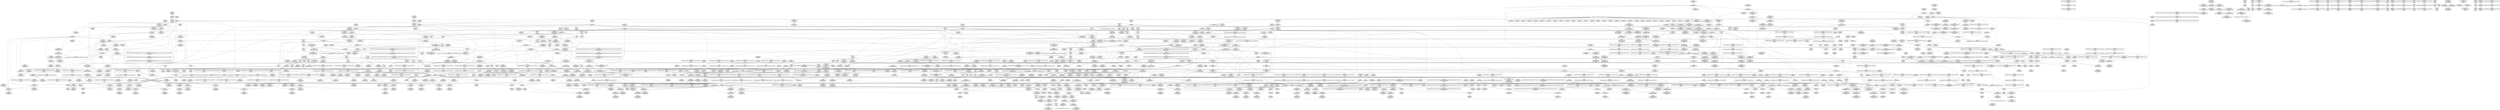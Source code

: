 digraph {
	CE0x431cad0 [shape=record,shape=Mrecord,label="{CE0x431cad0|i64*_getelementptr_inbounds_(_13_x_i64_,_13_x_i64_*___llvm_gcov_ctr126,_i64_0,_i64_10)|*Constant*}"]
	CE0x42cd360 [shape=record,shape=Mrecord,label="{CE0x42cd360|_call_void_lockdep_rcu_suspicious(i8*_getelementptr_inbounds_(_25_x_i8_,_25_x_i8_*_.str3,_i32_0,_i32_0),_i32_218,_i8*_getelementptr_inbounds_(_45_x_i8_,_45_x_i8_*_.str12,_i32_0,_i32_0))_#10,_!dbg_!27727|security/selinux/hooks.c,218|*SummSink*}"]
	CE0x43529d0 [shape=record,shape=Mrecord,label="{CE0x43529d0|rcu_read_lock:_tmp13|include/linux/rcupdate.h,882|*SummSource*}"]
	CE0x433b960 [shape=record,shape=Mrecord,label="{CE0x433b960|i64*_getelementptr_inbounds_(_4_x_i64_,_4_x_i64_*___llvm_gcov_ctr128,_i64_0,_i64_0)|*Constant*|*SummSink*}"]
	CE0x43a4bf0 [shape=record,shape=Mrecord,label="{CE0x43a4bf0|_ret_void,_!dbg_!27720|./arch/x86/include/asm/preempt.h,78}"]
	CE0x431b6a0 [shape=record,shape=Mrecord,label="{CE0x431b6a0|task_sid:_do.end}"]
	CE0x43a9b90 [shape=record,shape=Mrecord,label="{CE0x43a9b90|rcu_lock_acquire:_tmp4|include/linux/rcupdate.h,418|*SummSource*}"]
	CE0x4373e60 [shape=record,shape=Mrecord,label="{CE0x4373e60|GLOBAL:___preempt_count_add|*Constant*|*SummSink*}"]
	CE0x42dadb0 [shape=record,shape=Mrecord,label="{CE0x42dadb0|i32_0|*Constant*|*SummSource*}"]
	CE0x437d650 [shape=record,shape=Mrecord,label="{CE0x437d650|rcu_read_unlock:_tobool1|include/linux/rcupdate.h,933|*SummSource*}"]
	CE0x42ec0c0 [shape=record,shape=Mrecord,label="{CE0x42ec0c0|i32_0|*Constant*}"]
	CE0x4319780 [shape=record,shape=Mrecord,label="{CE0x4319780|cred_sid:_security|security/selinux/hooks.c,196|*SummSource*}"]
	CE0x43073f0 [shape=record,shape=Mrecord,label="{CE0x43073f0|rcu_read_lock:_tmp10|include/linux/rcupdate.h,882|*SummSource*}"]
	CE0x42d4490 [shape=record,shape=Mrecord,label="{CE0x42d4490|selinux_task_setioprio:_tmp2|security/selinux/hooks.c,3608}"]
	CE0x431c670 [shape=record,shape=Mrecord,label="{CE0x431c670|task_sid:_tmp21|security/selinux/hooks.c,208|*SummSink*}"]
	CE0x432d460 [shape=record,shape=Mrecord,label="{CE0x432d460|task_sid:_if.end}"]
	CE0x4309fc0 [shape=record,shape=Mrecord,label="{CE0x4309fc0|i32_1|*Constant*|*SummSink*}"]
	CE0x43a3fd0 [shape=record,shape=Mrecord,label="{CE0x43a3fd0|__rcu_read_unlock:_tmp2|*SummSink*}"]
	CE0x42ccce0 [shape=record,shape=Mrecord,label="{CE0x42ccce0|i8_1|*Constant*}"]
	CE0x4351fd0 [shape=record,shape=Mrecord,label="{CE0x4351fd0|rcu_read_lock:_call3|include/linux/rcupdate.h,882|*SummSource*}"]
	CE0x432b360 [shape=record,shape=Mrecord,label="{CE0x432b360|task_sid:_tobool4|security/selinux/hooks.c,208|*SummSink*}"]
	CE0x43e3270 [shape=record,shape=Mrecord,label="{CE0x43e3270|__preempt_count_sub:_do.end}"]
	CE0x43b8060 [shape=record,shape=Mrecord,label="{CE0x43b8060|i64_1|*Constant*}"]
	CE0x43be9e0 [shape=record,shape=Mrecord,label="{CE0x43be9e0|__rcu_read_unlock:_tmp2}"]
	CE0x43ab070 [shape=record,shape=Mrecord,label="{CE0x43ab070|i64*_getelementptr_inbounds_(_4_x_i64_,_4_x_i64_*___llvm_gcov_ctr134,_i64_0,_i64_0)|*Constant*|*SummSink*}"]
	CE0x42d2c60 [shape=record,shape=Mrecord,label="{CE0x42d2c60|selinux_task_setioprio:_tmp2|security/selinux/hooks.c,3608|*SummSink*}"]
	CE0x434e670 [shape=record,shape=Mrecord,label="{CE0x434e670|rcu_read_unlock:_tmp11|include/linux/rcupdate.h,933}"]
	CE0x4365010 [shape=record,shape=Mrecord,label="{CE0x4365010|COLLAPSED:_GCMRE___llvm_gcov_ctr128_internal_global_4_x_i64_zeroinitializer:_elem_0:default:}"]
	CE0x43bb290 [shape=record,shape=Mrecord,label="{CE0x43bb290|i64*_getelementptr_inbounds_(_4_x_i64_,_4_x_i64_*___llvm_gcov_ctr134,_i64_0,_i64_2)|*Constant*|*SummSink*}"]
	CE0x434faa0 [shape=record,shape=Mrecord,label="{CE0x434faa0|rcu_read_lock:_tmp16|include/linux/rcupdate.h,882|*SummSource*}"]
	CE0x43b66d0 [shape=record,shape=Mrecord,label="{CE0x43b66d0|i64*_getelementptr_inbounds_(_4_x_i64_,_4_x_i64_*___llvm_gcov_ctr134,_i64_0,_i64_1)|*Constant*|*SummSource*}"]
	CE0x43254a0 [shape=record,shape=Mrecord,label="{CE0x43254a0|__rcu_read_lock:_entry}"]
	CE0x43040c0 [shape=record,shape=Mrecord,label="{CE0x43040c0|task_sid:_tmp1}"]
	CE0x43252f0 [shape=record,shape=Mrecord,label="{CE0x43252f0|task_sid:_tmp4|*LoadInst*|security/selinux/hooks.c,208}"]
	CE0x4376bb0 [shape=record,shape=Mrecord,label="{CE0x4376bb0|__rcu_read_lock:_tmp5|include/linux/rcupdate.h,239|*SummSink*}"]
	CE0x431d5e0 [shape=record,shape=Mrecord,label="{CE0x431d5e0|task_sid:_tmp23|security/selinux/hooks.c,208|*SummSink*}"]
	CE0x434eb50 [shape=record,shape=Mrecord,label="{CE0x434eb50|rcu_read_unlock:_tmp12|include/linux/rcupdate.h,933}"]
	CE0x42e66c0 [shape=record,shape=Mrecord,label="{CE0x42e66c0|GLOBAL:___llvm_gcov_ctr125|Global_var:__llvm_gcov_ctr125|*SummSource*}"]
	CE0x42b98d0 [shape=record,shape=Mrecord,label="{CE0x42b98d0|current_sid:_tobool1|security/selinux/hooks.c,218}"]
	CE0x4366830 [shape=record,shape=Mrecord,label="{CE0x4366830|rcu_read_unlock:_call3|include/linux/rcupdate.h,933}"]
	CE0x432f1b0 [shape=record,shape=Mrecord,label="{CE0x432f1b0|_call_void___rcu_read_lock()_#10,_!dbg_!27710|include/linux/rcupdate.h,879|*SummSink*}"]
	CE0x42bafc0 [shape=record,shape=Mrecord,label="{CE0x42bafc0|selinux_task_setioprio:_tmp|*SummSource*}"]
	CE0x43b96a0 [shape=record,shape=Mrecord,label="{CE0x43b96a0|i64_ptrtoint_(i8*_blockaddress(_rcu_lock_release,_%__here)_to_i64)|*Constant*}"]
	CE0x4315480 [shape=record,shape=Mrecord,label="{CE0x4315480|GLOBAL:___llvm_gcov_ctr126|Global_var:__llvm_gcov_ctr126}"]
	CE0x43723b0 [shape=record,shape=Mrecord,label="{CE0x43723b0|i64_5|*Constant*}"]
	CE0x43b5fe0 [shape=record,shape=Mrecord,label="{CE0x43b5fe0|__preempt_count_add:_tmp3}"]
	CE0x4323340 [shape=record,shape=Mrecord,label="{CE0x4323340|_call_void_lock_release(%struct.lockdep_map*_%map,_i32_1,_i64_ptrtoint_(i8*_blockaddress(_rcu_lock_release,_%__here)_to_i64))_#10,_!dbg_!27716|include/linux/rcupdate.h,423|*SummSource*}"]
	CE0x43bac20 [shape=record,shape=Mrecord,label="{CE0x43bac20|__rcu_read_unlock:_tmp1|*SummSource*}"]
	CE0x42bffa0 [shape=record,shape=Mrecord,label="{CE0x42bffa0|current_has_perm:_tsk|Function::current_has_perm&Arg::tsk::}"]
	CE0x43004b0 [shape=record,shape=Mrecord,label="{CE0x43004b0|GLOBAL:_rcu_lock_map|Global_var:rcu_lock_map|*SummSink*}"]
	CE0x4349f20 [shape=record,shape=Mrecord,label="{CE0x4349f20|_call_void_asm_sideeffect_,_memory_,_dirflag_,_fpsr_,_flags_()_#3,_!dbg_!27714,_!srcloc_!27715|include/linux/rcupdate.h,239}"]
	CE0x42d60c0 [shape=record,shape=Mrecord,label="{CE0x42d60c0|VOIDTB_TE:_CE_152,160_}"]
	CE0x43e7fe0 [shape=record,shape=Mrecord,label="{CE0x43e7fe0|__preempt_count_add:_tmp}"]
	CE0x42ded90 [shape=record,shape=Mrecord,label="{CE0x42ded90|GLOBAL:_get_current|*Constant*}"]
	CE0x42e95e0 [shape=record,shape=Mrecord,label="{CE0x42e95e0|current_sid:_tmp3|*SummSink*}"]
	CE0x43dd210 [shape=record,shape=Mrecord,label="{CE0x43dd210|__preempt_count_sub:_tmp7|./arch/x86/include/asm/preempt.h,78|*SummSink*}"]
	CE0x42b4970 [shape=record,shape=Mrecord,label="{CE0x42b4970|selinux_task_setioprio:_if.then|*SummSink*}"]
	CE0x437c280 [shape=record,shape=Mrecord,label="{CE0x437c280|i64*_getelementptr_inbounds_(_11_x_i64_,_11_x_i64_*___llvm_gcov_ctr132,_i64_0,_i64_8)|*Constant*|*SummSink*}"]
	CE0x42c60f0 [shape=record,shape=Mrecord,label="{CE0x42c60f0|current_sid:_tmp|*SummSink*}"]
	CE0x42e3670 [shape=record,shape=Mrecord,label="{CE0x42e3670|current_sid:_tobool|security/selinux/hooks.c,218|*SummSource*}"]
	CE0x42c4740 [shape=record,shape=Mrecord,label="{CE0x42c4740|_ret_i32_%retval.0,_!dbg_!27723|security/selinux/hooks.c,3612|*SummSource*}"]
	CE0x434ace0 [shape=record,shape=Mrecord,label="{CE0x434ace0|cred_sid:_tmp4|*LoadInst*|security/selinux/hooks.c,196}"]
	CE0x42ce9b0 [shape=record,shape=Mrecord,label="{CE0x42ce9b0|_ret_i32_%retval.0,_!dbg_!27728|security/selinux/avc.c,775}"]
	CE0x4379fe0 [shape=record,shape=Mrecord,label="{CE0x4379fe0|GLOBAL:_rcu_read_unlock.__warned|Global_var:rcu_read_unlock.__warned}"]
	CE0x434eeb0 [shape=record,shape=Mrecord,label="{CE0x434eeb0|rcu_read_lock:_tmp14|include/linux/rcupdate.h,882}"]
	CE0x432fe50 [shape=record,shape=Mrecord,label="{CE0x432fe50|task_sid:_tobool1|security/selinux/hooks.c,208}"]
	CE0x42c4160 [shape=record,shape=Mrecord,label="{CE0x42c4160|i64*_getelementptr_inbounds_(_6_x_i64_,_6_x_i64_*___llvm_gcov_ctr284,_i64_0,_i64_5)|*Constant*|*SummSource*}"]
	CE0x42ae350 [shape=record,shape=Mrecord,label="{CE0x42ae350|GLOBAL:_task_sid|*Constant*}"]
	CE0x43729f0 [shape=record,shape=Mrecord,label="{CE0x43729f0|rcu_read_lock:_tmp9|include/linux/rcupdate.h,882}"]
	CE0x42af550 [shape=record,shape=Mrecord,label="{CE0x42af550|current_sid:_tmp18|security/selinux/hooks.c,218}"]
	CE0x4316910 [shape=record,shape=Mrecord,label="{CE0x4316910|rcu_read_lock:_tmp2|*SummSource*}"]
	CE0x42e73e0 [shape=record,shape=Mrecord,label="{CE0x42e73e0|GLOBAL:_current_sid.__warned|Global_var:current_sid.__warned|*SummSource*}"]
	CE0x42e6110 [shape=record,shape=Mrecord,label="{CE0x42e6110|rcu_read_lock:_entry|*SummSink*}"]
	CE0x42ce350 [shape=record,shape=Mrecord,label="{CE0x42ce350|avc_has_perm:_requested|Function::avc_has_perm&Arg::requested::|*SummSink*}"]
	CE0x42f9bd0 [shape=record,shape=Mrecord,label="{CE0x42f9bd0|task_sid:_tmp4|*LoadInst*|security/selinux/hooks.c,208|*SummSource*}"]
	CE0x43fae80 [shape=record,shape=Mrecord,label="{CE0x43fae80|__preempt_count_sub:_tmp4|./arch/x86/include/asm/preempt.h,77}"]
	CE0x4351370 [shape=record,shape=Mrecord,label="{CE0x4351370|GLOBAL:___preempt_count_sub|*Constant*|*SummSource*}"]
	CE0x43431a0 [shape=record,shape=Mrecord,label="{CE0x43431a0|rcu_lock_acquire:_tmp7|*SummSink*}"]
	CE0x42ea960 [shape=record,shape=Mrecord,label="{CE0x42ea960|task_sid:_tmp15|security/selinux/hooks.c,208}"]
	CE0x4327640 [shape=record,shape=Mrecord,label="{CE0x4327640|cred_sid:_tmp2}"]
	CE0x432c030 [shape=record,shape=Mrecord,label="{CE0x432c030|%struct.task_struct*_(%struct.task_struct**)*_asm_movq_%gs:$_1:P_,$0_,_r,im,_dirflag_,_fpsr_,_flags_}"]
	CE0x43638d0 [shape=record,shape=Mrecord,label="{CE0x43638d0|rcu_read_unlock:_tmp3|*SummSink*}"]
	CE0x433d430 [shape=record,shape=Mrecord,label="{CE0x433d430|__rcu_read_lock:_tmp|*SummSink*}"]
	CE0x430a440 [shape=record,shape=Mrecord,label="{CE0x430a440|i32_78|*Constant*|*SummSink*}"]
	CE0x432f3c0 [shape=record,shape=Mrecord,label="{CE0x432f3c0|_call_void___rcu_read_lock()_#10,_!dbg_!27710|include/linux/rcupdate.h,879}"]
	CE0x43b7340 [shape=record,shape=Mrecord,label="{CE0x43b7340|__rcu_read_unlock:_tmp4|include/linux/rcupdate.h,244}"]
	CE0x42d3a90 [shape=record,shape=Mrecord,label="{CE0x42d3a90|i64_0|*Constant*|*SummSource*}"]
	CE0x43fa9f0 [shape=record,shape=Mrecord,label="{CE0x43fa9f0|i64*_getelementptr_inbounds_(_4_x_i64_,_4_x_i64_*___llvm_gcov_ctr135,_i64_0,_i64_0)|*Constant*|*SummSource*}"]
	CE0x42e1130 [shape=record,shape=Mrecord,label="{CE0x42e1130|i64_4|*Constant*}"]
	CE0x4353320 [shape=record,shape=Mrecord,label="{CE0x4353320|_call_void_rcu_lock_acquire(%struct.lockdep_map*_rcu_lock_map)_#10,_!dbg_!27711|include/linux/rcupdate.h,881|*SummSink*}"]
	CE0x4373ff0 [shape=record,shape=Mrecord,label="{CE0x4373ff0|__preempt_count_add:_entry}"]
	CE0x42d5380 [shape=record,shape=Mrecord,label="{CE0x42d5380|current_has_perm:_entry|*SummSource*}"]
	CE0x42af6d0 [shape=record,shape=Mrecord,label="{CE0x42af6d0|current_sid:_tmp18|security/selinux/hooks.c,218|*SummSource*}"]
	CE0x4309400 [shape=record,shape=Mrecord,label="{CE0x4309400|current_sid:_tmp22|security/selinux/hooks.c,218|*SummSource*}"]
	CE0x42df270 [shape=record,shape=Mrecord,label="{CE0x42df270|get_current:_entry|*SummSource*}"]
	CE0x4376fc0 [shape=record,shape=Mrecord,label="{CE0x4376fc0|rcu_read_unlock:_tmp8|include/linux/rcupdate.h,933|*SummSink*}"]
	CE0x42cb610 [shape=record,shape=Mrecord,label="{CE0x42cb610|__rcu_read_unlock:_tmp5|include/linux/rcupdate.h,244|*SummSink*}"]
	CE0x4338c00 [shape=record,shape=Mrecord,label="{CE0x4338c00|GLOBAL:_rcu_lock_release|*Constant*}"]
	CE0x42cc7c0 [shape=record,shape=Mrecord,label="{CE0x42cc7c0|current_sid:_tmp16|security/selinux/hooks.c,218}"]
	CE0x43e32e0 [shape=record,shape=Mrecord,label="{CE0x43e32e0|__preempt_count_sub:_bb|*SummSource*}"]
	CE0x4370d60 [shape=record,shape=Mrecord,label="{CE0x4370d60|rcu_read_lock:_bb|*SummSource*}"]
	CE0x42fb790 [shape=record,shape=Mrecord,label="{CE0x42fb790|current_sid:_tmp15|security/selinux/hooks.c,218}"]
	CE0x433b690 [shape=record,shape=Mrecord,label="{CE0x433b690|__rcu_read_lock:_bb}"]
	CE0x4319d60 [shape=record,shape=Mrecord,label="{CE0x4319d60|task_sid:_tmp14|security/selinux/hooks.c,208}"]
	CE0x43263f0 [shape=record,shape=Mrecord,label="{CE0x43263f0|task_sid:_tmp7|security/selinux/hooks.c,208|*SummSink*}"]
	CE0x42b8f10 [shape=record,shape=Mrecord,label="{CE0x42b8f10|GLOBAL:_current_sid|*Constant*|*SummSource*}"]
	CE0x42feb90 [shape=record,shape=Mrecord,label="{CE0x42feb90|rcu_read_lock:_tmp17|include/linux/rcupdate.h,882|*SummSource*}"]
	CE0x43771d0 [shape=record,shape=Mrecord,label="{CE0x43771d0|rcu_read_unlock:_tmp9|include/linux/rcupdate.h,933}"]
	CE0x4379b90 [shape=record,shape=Mrecord,label="{CE0x4379b90|rcu_lock_acquire:_tmp1}"]
	CE0x43063b0 [shape=record,shape=Mrecord,label="{CE0x43063b0|i64*_getelementptr_inbounds_(_11_x_i64_,_11_x_i64_*___llvm_gcov_ctr125,_i64_0,_i64_9)|*Constant*}"]
	CE0x42da400 [shape=record,shape=Mrecord,label="{CE0x42da400|selinux_task_setioprio:_tmp5|security/selinux/hooks.c,3608|*SummSink*}"]
	CE0x43072c0 [shape=record,shape=Mrecord,label="{CE0x43072c0|rcu_read_lock:_tmp10|include/linux/rcupdate.h,882}"]
	CE0x43fb410 [shape=record,shape=Mrecord,label="{CE0x43fb410|i64*_getelementptr_inbounds_(_4_x_i64_,_4_x_i64_*___llvm_gcov_ctr135,_i64_0,_i64_1)|*Constant*|*SummSink*}"]
	CE0x433b700 [shape=record,shape=Mrecord,label="{CE0x433b700|__rcu_read_lock:_bb|*SummSource*}"]
	CE0x4330530 [shape=record,shape=Mrecord,label="{CE0x4330530|task_sid:_tmp10|security/selinux/hooks.c,208|*SummSink*}"]
	CE0x43bb540 [shape=record,shape=Mrecord,label="{CE0x43bb540|__rcu_read_unlock:_tmp1}"]
	CE0x4339520 [shape=record,shape=Mrecord,label="{CE0x4339520|GLOBAL:_rcu_lock_release|*Constant*|*SummSource*}"]
	CE0x43505a0 [shape=record,shape=Mrecord,label="{CE0x43505a0|rcu_read_unlock:_tmp6|include/linux/rcupdate.h,933|*SummSource*}"]
	CE0x43a3820 [shape=record,shape=Mrecord,label="{CE0x43a3820|i32_2|*Constant*}"]
	CE0x42beaf0 [shape=record,shape=Mrecord,label="{CE0x42beaf0|task_sid:_bb}"]
	CE0x42c9bd0 [shape=record,shape=Mrecord,label="{CE0x42c9bd0|rcu_lock_release:_tmp6}"]
	CE0x434c3e0 [shape=record,shape=Mrecord,label="{CE0x434c3e0|rcu_read_lock:_do.end|*SummSink*}"]
	CE0x433fcf0 [shape=record,shape=Mrecord,label="{CE0x433fcf0|__rcu_read_unlock:_do.end}"]
	CE0x42bc970 [shape=record,shape=Mrecord,label="{CE0x42bc970|avc_has_perm:_tsid|Function::avc_has_perm&Arg::tsid::|*SummSink*}"]
	CE0x42c7080 [shape=record,shape=Mrecord,label="{CE0x42c7080|current_sid:_land.lhs.true2|*SummSink*}"]
	CE0x42de100 [shape=record,shape=Mrecord,label="{CE0x42de100|current_sid:_tmp20|security/selinux/hooks.c,218|*SummSource*}"]
	CE0x432fa60 [shape=record,shape=Mrecord,label="{CE0x432fa60|__rcu_read_lock:_tmp4|include/linux/rcupdate.h,239|*SummSink*}"]
	CE0x43032d0 [shape=record,shape=Mrecord,label="{CE0x43032d0|GLOBAL:___llvm_gcov_ctr126|Global_var:__llvm_gcov_ctr126|*SummSink*}"]
	CE0x432e0a0 [shape=record,shape=Mrecord,label="{CE0x432e0a0|get_current:_tmp2|*SummSink*}"]
	CE0x42d67b0 [shape=record,shape=Mrecord,label="{CE0x42d67b0|selinux_task_setioprio:_tmp4|security/selinux/hooks.c,3608|*SummSource*}"]
	CE0x43532b0 [shape=record,shape=Mrecord,label="{CE0x43532b0|_call_void_rcu_lock_acquire(%struct.lockdep_map*_rcu_lock_map)_#10,_!dbg_!27711|include/linux/rcupdate.h,881|*SummSource*}"]
	CE0x4319be0 [shape=record,shape=Mrecord,label="{CE0x4319be0|i64_6|*Constant*}"]
	CE0x434a4f0 [shape=record,shape=Mrecord,label="{CE0x434a4f0|rcu_read_lock:_tmp6|include/linux/rcupdate.h,882}"]
	CE0x43be620 [shape=record,shape=Mrecord,label="{CE0x43be620|__rcu_read_lock:_tmp6|include/linux/rcupdate.h,240|*SummSource*}"]
	CE0x42bebd0 [shape=record,shape=Mrecord,label="{CE0x42bebd0|current_has_perm:_tmp1}"]
	CE0x42d6680 [shape=record,shape=Mrecord,label="{CE0x42d6680|selinux_task_setioprio:_tmp4|security/selinux/hooks.c,3608}"]
	CE0x434c1e0 [shape=record,shape=Mrecord,label="{CE0x434c1e0|rcu_read_lock:_do.end}"]
	CE0x42b8ea0 [shape=record,shape=Mrecord,label="{CE0x42b8ea0|current_sid:_entry}"]
	CE0x42c2500 [shape=record,shape=Mrecord,label="{CE0x42c2500|selinux_task_setioprio:_if.then}"]
	CE0x43452d0 [shape=record,shape=Mrecord,label="{CE0x43452d0|__preempt_count_sub:_tmp1|*SummSink*}"]
	CE0x42c6650 [shape=record,shape=Mrecord,label="{CE0x42c6650|current_sid:_if.end}"]
	CE0x60b89e0 [shape=record,shape=Mrecord,label="{CE0x60b89e0|selinux_task_setioprio:_p|Function::selinux_task_setioprio&Arg::p::|*SummSink*}"]
	CE0x436fbe0 [shape=record,shape=Mrecord,label="{CE0x436fbe0|GLOBAL:_rcu_read_lock.__warned|Global_var:rcu_read_lock.__warned}"]
	CE0x433b0f0 [shape=record,shape=Mrecord,label="{CE0x433b0f0|_ret_void,_!dbg_!27717|include/linux/rcupdate.h,245}"]
	CE0x4356a90 [shape=record,shape=Mrecord,label="{CE0x4356a90|rcu_read_unlock:_land.lhs.true2|*SummSink*}"]
	CE0x42ff7f0 [shape=record,shape=Mrecord,label="{CE0x42ff7f0|_call_void_lockdep_rcu_suspicious(i8*_getelementptr_inbounds_(_25_x_i8_,_25_x_i8_*_.str45,_i32_0,_i32_0),_i32_883,_i8*_getelementptr_inbounds_(_42_x_i8_,_42_x_i8_*_.str46,_i32_0,_i32_0))_#10,_!dbg_!27728|include/linux/rcupdate.h,882}"]
	CE0x4317f20 [shape=record,shape=Mrecord,label="{CE0x4317f20|rcu_read_lock:_tmp3}"]
	CE0x4324200 [shape=record,shape=Mrecord,label="{CE0x4324200|task_sid:_tmp7|security/selinux/hooks.c,208}"]
	CE0x42dda30 [shape=record,shape=Mrecord,label="{CE0x42dda30|i64*_getelementptr_inbounds_(_11_x_i64_,_11_x_i64_*___llvm_gcov_ctr125,_i64_0,_i64_10)|*Constant*}"]
	CE0x43541c0 [shape=record,shape=Mrecord,label="{CE0x43541c0|rcu_read_unlock:_tmp6|include/linux/rcupdate.h,933}"]
	CE0x43651b0 [shape=record,shape=Mrecord,label="{CE0x43651b0|COLLAPSED:_GCMRE___llvm_gcov_ctr133_internal_global_4_x_i64_zeroinitializer:_elem_0:default:}"]
	CE0x43273d0 [shape=record,shape=Mrecord,label="{CE0x43273d0|task_sid:_tmp8|security/selinux/hooks.c,208|*SummSink*}"]
	CE0x435f7a0 [shape=record,shape=Mrecord,label="{CE0x435f7a0|i64*_getelementptr_inbounds_(_11_x_i64_,_11_x_i64_*___llvm_gcov_ctr132,_i64_0,_i64_1)|*Constant*}"]
	CE0x437c9f0 [shape=record,shape=Mrecord,label="{CE0x437c9f0|rcu_read_unlock:_tmp17|include/linux/rcupdate.h,933|*SummSink*}"]
	CE0x4367d30 [shape=record,shape=Mrecord,label="{CE0x4367d30|_ret_void,_!dbg_!27719|./arch/x86/include/asm/preempt.h,73|*SummSource*}"]
	CE0x43397c0 [shape=record,shape=Mrecord,label="{CE0x43397c0|_ret_void,_!dbg_!27717|include/linux/rcupdate.h,424|*SummSink*}"]
	CE0x42e8640 [shape=record,shape=Mrecord,label="{CE0x42e8640|_call_void_mcount()_#3|*SummSource*}"]
	CE0x4319080 [shape=record,shape=Mrecord,label="{CE0x4319080|rcu_read_lock:_tmp|*SummSource*}"]
	CE0x4329bb0 [shape=record,shape=Mrecord,label="{CE0x4329bb0|__rcu_read_lock:_entry|*SummSource*}"]
	CE0x42c9e80 [shape=record,shape=Mrecord,label="{CE0x42c9e80|rcu_lock_release:_tmp6|*SummSource*}"]
	CE0x42e2200 [shape=record,shape=Mrecord,label="{CE0x42e2200|_call_void_rcu_read_unlock()_#10,_!dbg_!27748|security/selinux/hooks.c,209}"]
	CE0x43ab160 [shape=record,shape=Mrecord,label="{CE0x43ab160|__rcu_read_unlock:_tmp3}"]
	CE0x4306580 [shape=record,shape=Mrecord,label="{CE0x4306580|i64*_getelementptr_inbounds_(_11_x_i64_,_11_x_i64_*___llvm_gcov_ctr125,_i64_0,_i64_9)|*Constant*|*SummSource*}"]
	CE0x42cf590 [shape=record,shape=Mrecord,label="{CE0x42cf590|current_sid:_land.lhs.true|*SummSource*}"]
	CE0x42df560 [shape=record,shape=Mrecord,label="{CE0x42df560|_ret_%struct.task_struct*_%tmp4,_!dbg_!27714|./arch/x86/include/asm/current.h,14|*SummSource*}"]
	CE0x432e5f0 [shape=record,shape=Mrecord,label="{CE0x432e5f0|task_sid:_call3|security/selinux/hooks.c,208|*SummSource*}"]
	CE0x431a600 [shape=record,shape=Mrecord,label="{CE0x431a600|task_sid:_tmp17|security/selinux/hooks.c,208}"]
	CE0x43a9520 [shape=record,shape=Mrecord,label="{CE0x43a9520|_call_void_mcount()_#3}"]
	CE0x42bb0d0 [shape=record,shape=Mrecord,label="{CE0x42bb0d0|selinux_task_setioprio:_tmp|*SummSink*}"]
	CE0x43e3fa0 [shape=record,shape=Mrecord,label="{CE0x43e3fa0|__rcu_read_unlock:_tmp6|include/linux/rcupdate.h,245}"]
	CE0x43786b0 [shape=record,shape=Mrecord,label="{CE0x43786b0|rcu_read_unlock:_if.then|*SummSink*}"]
	CE0x4339aa0 [shape=record,shape=Mrecord,label="{CE0x4339aa0|rcu_lock_release:_map|Function::rcu_lock_release&Arg::map::}"]
	CE0x4363150 [shape=record,shape=Mrecord,label="{CE0x4363150|rcu_read_unlock:_call|include/linux/rcupdate.h,933}"]
	CE0x42b7cb0 [shape=record,shape=Mrecord,label="{CE0x42b7cb0|i64_1|*Constant*}"]
	CE0x43b6950 [shape=record,shape=Mrecord,label="{CE0x43b6950|__rcu_read_unlock:_tmp1|*SummSink*}"]
	CE0x4303540 [shape=record,shape=Mrecord,label="{CE0x4303540|current_sid:_do.body}"]
	CE0x4322fc0 [shape=record,shape=Mrecord,label="{CE0x4322fc0|rcu_lock_release:_tmp5|include/linux/rcupdate.h,423|*SummSource*}"]
	CE0x432b9b0 [shape=record,shape=Mrecord,label="{CE0x432b9b0|rcu_read_unlock:_tmp13|include/linux/rcupdate.h,933|*SummSource*}"]
	CE0x4308220 [shape=record,shape=Mrecord,label="{CE0x4308220|COLLAPSED:_GCMRE_current_task_external_global_%struct.task_struct*:_elem_0::|security/selinux/hooks.c,218}"]
	CE0x4319f30 [shape=record,shape=Mrecord,label="{CE0x4319f30|task_sid:_tmp14|security/selinux/hooks.c,208|*SummSink*}"]
	CE0x4301d00 [shape=record,shape=Mrecord,label="{CE0x4301d00|%struct.task_struct*_(%struct.task_struct**)*_asm_movq_%gs:$_1:P_,$0_,_r,im,_dirflag_,_fpsr_,_flags_|*SummSource*}"]
	CE0x43604d0 [shape=record,shape=Mrecord,label="{CE0x43604d0|__rcu_read_lock:_tmp7|include/linux/rcupdate.h,240|*SummSink*}"]
	CE0x436a890 [shape=record,shape=Mrecord,label="{CE0x436a890|rcu_read_lock:_bb|*SummSink*}"]
	CE0x42cea20 [shape=record,shape=Mrecord,label="{CE0x42cea20|%struct.common_audit_data*_null|*Constant*|*SummSource*}"]
	CE0x4373020 [shape=record,shape=Mrecord,label="{CE0x4373020|rcu_read_unlock:_tmp1|*SummSource*}"]
	CE0x4308b80 [shape=record,shape=Mrecord,label="{CE0x4308b80|i32_22|*Constant*|*SummSink*}"]
	CE0x432d4d0 [shape=record,shape=Mrecord,label="{CE0x432d4d0|task_sid:_if.end|*SummSource*}"]
	CE0x42e1030 [shape=record,shape=Mrecord,label="{CE0x42e1030|i64_5|*Constant*|*SummSink*}"]
	"CONST[source:2(external),value:2(dynamic)][purpose:{subject}]"
	CE0x42bcc40 [shape=record,shape=Mrecord,label="{CE0x42bcc40|i16_2|*Constant*|*SummSource*}"]
	CE0x4ac7260 [shape=record,shape=Mrecord,label="{CE0x4ac7260|selinux_task_setioprio:_tmp3|security/selinux/hooks.c,3608|*SummSource*}"]
	CE0x42b7930 [shape=record,shape=Mrecord,label="{CE0x42b7930|GLOBAL:_current_task|Global_var:current_task|*SummSink*}"]
	CE0x4300750 [shape=record,shape=Mrecord,label="{CE0x4300750|rcu_lock_acquire:_map|Function::rcu_lock_acquire&Arg::map::|*SummSource*}"]
	CE0x4337510 [shape=record,shape=Mrecord,label="{CE0x4337510|rcu_read_unlock:_tmp20|include/linux/rcupdate.h,933|*SummSource*}"]
	CE0x42e6810 [shape=record,shape=Mrecord,label="{CE0x42e6810|current_sid:_tmp5|security/selinux/hooks.c,218}"]
	CE0x42e2290 [shape=record,shape=Mrecord,label="{CE0x42e2290|_call_void_rcu_read_unlock()_#10,_!dbg_!27748|security/selinux/hooks.c,209|*SummSource*}"]
	CE0x4378860 [shape=record,shape=Mrecord,label="{CE0x4378860|rcu_read_unlock:_land.lhs.true|*SummSource*}"]
	CE0x43155b0 [shape=record,shape=Mrecord,label="{CE0x43155b0|task_sid:_tmp5|security/selinux/hooks.c,208|*SummSource*}"]
	CE0x43dd560 [shape=record,shape=Mrecord,label="{CE0x43dd560|__preempt_count_sub:_tmp7|./arch/x86/include/asm/preempt.h,78}"]
	CE0x4349260 [shape=record,shape=Mrecord,label="{CE0x4349260|get_current:_bb}"]
	CE0x43b6090 [shape=record,shape=Mrecord,label="{CE0x43b6090|void_(i32*,_i32,_i32*)*_asm_addl_$1,_%gs:$0_,_*m,ri,*m,_dirflag_,_fpsr_,_flags_}"]
	CE0x42df710 [shape=record,shape=Mrecord,label="{CE0x42df710|_ret_%struct.task_struct*_%tmp4,_!dbg_!27714|./arch/x86/include/asm/current.h,14|*SummSink*}"]
	CE0x4338c70 [shape=record,shape=Mrecord,label="{CE0x4338c70|_call_void_rcu_lock_release(%struct.lockdep_map*_rcu_lock_map)_#10,_!dbg_!27733|include/linux/rcupdate.h,935|*SummSource*}"]
	CE0x4336980 [shape=record,shape=Mrecord,label="{CE0x4336980|rcu_read_unlock:_tmp4|include/linux/rcupdate.h,933}"]
	CE0x42fd3a0 [shape=record,shape=Mrecord,label="{CE0x42fd3a0|i8*_getelementptr_inbounds_(_25_x_i8_,_25_x_i8_*_.str45,_i32_0,_i32_0)|*Constant*|*SummSource*}"]
	CE0x4349430 [shape=record,shape=Mrecord,label="{CE0x4349430|_ret_void,_!dbg_!27735|include/linux/rcupdate.h,938|*SummSource*}"]
	CE0x4307ad0 [shape=record,shape=Mrecord,label="{CE0x4307ad0|rcu_read_lock:_tmp11|include/linux/rcupdate.h,882|*SummSink*}"]
	CE0x436e7c0 [shape=record,shape=Mrecord,label="{CE0x436e7c0|rcu_read_lock:_tmp21|include/linux/rcupdate.h,884|*SummSink*}"]
	CE0x42e00e0 [shape=record,shape=Mrecord,label="{CE0x42e00e0|i32_208|*Constant*|*SummSink*}"]
	CE0x42e89b0 [shape=record,shape=Mrecord,label="{CE0x42e89b0|current_sid:_tmp8|security/selinux/hooks.c,218}"]
	CE0x42affd0 [shape=record,shape=Mrecord,label="{CE0x42affd0|current_has_perm:_call2|security/selinux/hooks.c,1544}"]
	CE0x4315a90 [shape=record,shape=Mrecord,label="{CE0x4315a90|i32_77|*Constant*|*SummSource*}"]
	CE0x4355170 [shape=record,shape=Mrecord,label="{CE0x4355170|rcu_read_lock:_land.lhs.true|*SummSink*}"]
	CE0x43613a0 [shape=record,shape=Mrecord,label="{CE0x43613a0|rcu_read_unlock:_tmp16|include/linux/rcupdate.h,933|*SummSource*}"]
	CE0x4337f80 [shape=record,shape=Mrecord,label="{CE0x4337f80|i64*_getelementptr_inbounds_(_11_x_i64_,_11_x_i64_*___llvm_gcov_ctr132,_i64_0,_i64_10)|*Constant*|*SummSink*}"]
	CE0x43fb520 [shape=record,shape=Mrecord,label="{CE0x43fb520|COLLAPSED:_GCMRE___llvm_gcov_ctr129_internal_global_4_x_i64_zeroinitializer:_elem_0:default:}"]
	CE0x4356690 [shape=record,shape=Mrecord,label="{CE0x4356690|i64*_getelementptr_inbounds_(_11_x_i64_,_11_x_i64_*___llvm_gcov_ctr132,_i64_0,_i64_0)|*Constant*|*SummSink*}"]
	CE0x4362850 [shape=record,shape=Mrecord,label="{CE0x4362850|__rcu_read_lock:_do.end|*SummSink*}"]
	CE0x4367b80 [shape=record,shape=Mrecord,label="{CE0x4367b80|i64*_getelementptr_inbounds_(_11_x_i64_,_11_x_i64_*___llvm_gcov_ctr132,_i64_0,_i64_0)|*Constant*|*SummSource*}"]
	CE0x4316ef0 [shape=record,shape=Mrecord,label="{CE0x4316ef0|task_sid:_tmp12|security/selinux/hooks.c,208}"]
	CE0x4365140 [shape=record,shape=Mrecord,label="{CE0x4365140|rcu_lock_release:_tmp}"]
	CE0x433a3f0 [shape=record,shape=Mrecord,label="{CE0x433a3f0|_call_void___rcu_read_unlock()_#10,_!dbg_!27734|include/linux/rcupdate.h,937|*SummSink*}"]
	CE0x42e0de0 [shape=record,shape=Mrecord,label="{CE0x42e0de0|i64_5|*Constant*}"]
	CE0x43085c0 [shape=record,shape=Mrecord,label="{CE0x43085c0|current_sid:_tmp21|security/selinux/hooks.c,218|*SummSink*}"]
	CE0x4361270 [shape=record,shape=Mrecord,label="{CE0x4361270|rcu_read_unlock:_tmp16|include/linux/rcupdate.h,933}"]
	CE0x434aee0 [shape=record,shape=Mrecord,label="{CE0x434aee0|cred_sid:_tmp4|*LoadInst*|security/selinux/hooks.c,196|*SummSource*}"]
	CE0x43b7560 [shape=record,shape=Mrecord,label="{CE0x43b7560|_call_void_asm_addl_$1,_%gs:$0_,_*m,ri,*m,_dirflag_,_fpsr_,_flags_(i32*___preempt_count,_i32_%val,_i32*___preempt_count)_#3,_!dbg_!27714,_!srcloc_!27717|./arch/x86/include/asm/preempt.h,72|*SummSource*}"]
	CE0x4322c60 [shape=record,shape=Mrecord,label="{CE0x4322c60|rcu_lock_release:_tmp5|include/linux/rcupdate.h,423|*SummSink*}"]
	CE0x433b520 [shape=record,shape=Mrecord,label="{CE0x433b520|_ret_void,_!dbg_!27717|include/linux/rcupdate.h,245|*SummSource*}"]
	CE0x4333950 [shape=record,shape=Mrecord,label="{CE0x4333950|_call_void_lockdep_rcu_suspicious(i8*_getelementptr_inbounds_(_25_x_i8_,_25_x_i8_*_.str45,_i32_0,_i32_0),_i32_934,_i8*_getelementptr_inbounds_(_44_x_i8_,_44_x_i8_*_.str47,_i32_0,_i32_0))_#10,_!dbg_!27726|include/linux/rcupdate.h,933|*SummSource*}"]
	CE0x4376960 [shape=record,shape=Mrecord,label="{CE0x4376960|COLLAPSED:_GCMRE___llvm_gcov_ctr130_internal_global_4_x_i64_zeroinitializer:_elem_0:default:}"]
	CE0x43e7ac0 [shape=record,shape=Mrecord,label="{CE0x43e7ac0|__preempt_count_add:_tmp6|./arch/x86/include/asm/preempt.h,73|*SummSink*}"]
	CE0x43406e0 [shape=record,shape=Mrecord,label="{CE0x43406e0|void_(i32*,_i32,_i32*)*_asm_addl_$1,_%gs:$0_,_*m,ri,*m,_dirflag_,_fpsr_,_flags_|*SummSource*}"]
	CE0x42c1c50 [shape=record,shape=Mrecord,label="{CE0x42c1c50|selinux_task_setioprio:_ioprio|Function::selinux_task_setioprio&Arg::ioprio::|*SummSource*}"]
	CE0x42ddd00 [shape=record,shape=Mrecord,label="{CE0x42ddd00|i64*_getelementptr_inbounds_(_11_x_i64_,_11_x_i64_*___llvm_gcov_ctr125,_i64_0,_i64_10)|*Constant*|*SummSink*}"]
	CE0x4374060 [shape=record,shape=Mrecord,label="{CE0x4374060|__preempt_count_add:_val|Function::__preempt_count_add&Arg::val::|*SummSink*}"]
	CE0x4353c80 [shape=record,shape=Mrecord,label="{CE0x4353c80|rcu_read_lock:_tmp}"]
	CE0x434fd70 [shape=record,shape=Mrecord,label="{CE0x434fd70|get_current:_tmp1}"]
	CE0x42c3d50 [shape=record,shape=Mrecord,label="{CE0x42c3d50|selinux_task_setioprio:_retval.0|*SummSink*}"]
	CE0x42d0290 [shape=record,shape=Mrecord,label="{CE0x42d0290|COLLAPSED:_GCMRE___llvm_gcov_ctr125_internal_global_11_x_i64_zeroinitializer:_elem_0:default:}"]
	CE0x431a490 [shape=record,shape=Mrecord,label="{CE0x431a490|i64*_getelementptr_inbounds_(_13_x_i64_,_13_x_i64_*___llvm_gcov_ctr126,_i64_0,_i64_8)|*Constant*|*SummSink*}"]
	CE0x42d5ea0 [shape=record,shape=Mrecord,label="{CE0x42d5ea0|VOIDTB_TE:_CE_136,144_}"]
	CE0x42e9e70 [shape=record,shape=Mrecord,label="{CE0x42e9e70|i64*_getelementptr_inbounds_(_11_x_i64_,_11_x_i64_*___llvm_gcov_ctr125,_i64_0,_i64_1)|*Constant*|*SummSource*}"]
	CE0x42ccab0 [shape=record,shape=Mrecord,label="{CE0x42ccab0|current_sid:_tmp16|security/selinux/hooks.c,218|*SummSink*}"]
	CE0x42e62f0 [shape=record,shape=Mrecord,label="{CE0x42e62f0|i32_77|*Constant*}"]
	CE0x4335b40 [shape=record,shape=Mrecord,label="{CE0x4335b40|_call_void_lockdep_rcu_suspicious(i8*_getelementptr_inbounds_(_25_x_i8_,_25_x_i8_*_.str3,_i32_0,_i32_0),_i32_208,_i8*_getelementptr_inbounds_(_41_x_i8_,_41_x_i8_*_.str44,_i32_0,_i32_0))_#10,_!dbg_!27732|security/selinux/hooks.c,208}"]
	CE0x4323650 [shape=record,shape=Mrecord,label="{CE0x4323650|i64*_getelementptr_inbounds_(_13_x_i64_,_13_x_i64_*___llvm_gcov_ctr126,_i64_0,_i64_12)|*Constant*|*SummSource*}"]
	CE0x42d06f0 [shape=record,shape=Mrecord,label="{CE0x42d06f0|selinux_task_setioprio:_bb|*SummSource*}"]
	CE0x434f490 [shape=record,shape=Mrecord,label="{CE0x434f490|rcu_read_lock:_tmp15|include/linux/rcupdate.h,882}"]
	CE0x42ceb70 [shape=record,shape=Mrecord,label="{CE0x42ceb70|%struct.common_audit_data*_null|*Constant*|*SummSink*}"]
	CE0x436a1a0 [shape=record,shape=Mrecord,label="{CE0x436a1a0|_ret_void,_!dbg_!27717|include/linux/rcupdate.h,419|*SummSource*}"]
	CE0x42ffdf0 [shape=record,shape=Mrecord,label="{CE0x42ffdf0|rcu_read_lock:_land.lhs.true2|*SummSink*}"]
	CE0x4351ea0 [shape=record,shape=Mrecord,label="{CE0x4351ea0|rcu_read_lock:_call3|include/linux/rcupdate.h,882}"]
	CE0x42ccfd0 [shape=record,shape=Mrecord,label="{CE0x42ccfd0|i8_1|*Constant*|*SummSink*}"]
	CE0x42ca410 [shape=record,shape=Mrecord,label="{CE0x42ca410|rcu_lock_release:_tmp7|*SummSource*}"]
	CE0x42e0520 [shape=record,shape=Mrecord,label="{CE0x42e0520|i8*_getelementptr_inbounds_(_41_x_i8_,_41_x_i8_*_.str44,_i32_0,_i32_0)|*Constant*|*SummSource*}"]
	CE0x42b6180 [shape=record,shape=Mrecord,label="{CE0x42b6180|_call_void_mcount()_#3|*SummSink*}"]
	CE0x4374580 [shape=record,shape=Mrecord,label="{CE0x4374580|rcu_read_unlock:_do.body}"]
	CE0x4352140 [shape=record,shape=Mrecord,label="{CE0x4352140|rcu_read_lock:_call3|include/linux/rcupdate.h,882|*SummSink*}"]
	CE0x42ba5a0 [shape=record,shape=Mrecord,label="{CE0x42ba5a0|selinux_task_setioprio:_tmp6|security/selinux/hooks.c,3609}"]
	CE0x43aa6b0 [shape=record,shape=Mrecord,label="{CE0x43aa6b0|i64*_getelementptr_inbounds_(_4_x_i64_,_4_x_i64_*___llvm_gcov_ctr130,_i64_0,_i64_3)|*Constant*}"]
	CE0x42b55e0 [shape=record,shape=Mrecord,label="{CE0x42b55e0|cred_sid:_entry}"]
	CE0x42d7880 [shape=record,shape=Mrecord,label="{CE0x42d7880|VOIDTB_TE:_CE_104,112_}"]
	CE0x4379a90 [shape=record,shape=Mrecord,label="{CE0x4379a90|rcu_lock_acquire:_tmp|*SummSink*}"]
	CE0x4355060 [shape=record,shape=Mrecord,label="{CE0x4355060|rcu_read_lock:_land.lhs.true|*SummSource*}"]
	CE0x42e6920 [shape=record,shape=Mrecord,label="{CE0x42e6920|current_sid:_tmp5|security/selinux/hooks.c,218|*SummSource*}"]
	CE0x4351b60 [shape=record,shape=Mrecord,label="{CE0x4351b60|rcu_read_lock:_tmp12|include/linux/rcupdate.h,882|*SummSink*}"]
	CE0x43262e0 [shape=record,shape=Mrecord,label="{CE0x43262e0|task_sid:_tmp6|security/selinux/hooks.c,208|*SummSink*}"]
	CE0x43e4010 [shape=record,shape=Mrecord,label="{CE0x43e4010|__rcu_read_unlock:_tmp6|include/linux/rcupdate.h,245|*SummSource*}"]
	CE0x43a46f0 [shape=record,shape=Mrecord,label="{CE0x43a46f0|i64*_getelementptr_inbounds_(_4_x_i64_,_4_x_i64_*___llvm_gcov_ctr134,_i64_0,_i64_3)|*Constant*}"]
	CE0x432bb20 [shape=record,shape=Mrecord,label="{CE0x432bb20|rcu_read_unlock:_tmp13|include/linux/rcupdate.h,933|*SummSink*}"]
	CE0x43c4580 [shape=record,shape=Mrecord,label="{CE0x43c4580|__preempt_count_sub:_sub|./arch/x86/include/asm/preempt.h,77|*SummSource*}"]
	CE0x4303430 [shape=record,shape=Mrecord,label="{CE0x4303430|current_sid:_do.end|*SummSink*}"]
	CE0x42ba890 [shape=record,shape=Mrecord,label="{CE0x42ba890|selinux_task_setioprio:_tmp7|security/selinux/hooks.c,3609|*SummSink*}"]
	CE0x43682f0 [shape=record,shape=Mrecord,label="{CE0x43682f0|__rcu_read_lock:_tmp7|include/linux/rcupdate.h,240}"]
	CE0x43e7840 [shape=record,shape=Mrecord,label="{CE0x43e7840|__preempt_count_sub:_tmp2|*SummSink*}"]
	CE0x43e3460 [shape=record,shape=Mrecord,label="{CE0x43e3460|__preempt_count_sub:_do.end|*SummSource*}"]
	CE0x435f0c0 [shape=record,shape=Mrecord,label="{CE0x435f0c0|rcu_read_unlock:_tmp2}"]
	CE0x42cc2e0 [shape=record,shape=Mrecord,label="{CE0x42cc2e0|current_sid:_tmp15|security/selinux/hooks.c,218|*SummSink*}"]
	CE0x42dfe60 [shape=record,shape=Mrecord,label="{CE0x42dfe60|i32_208|*Constant*|*SummSource*}"]
	CE0x4325510 [shape=record,shape=Mrecord,label="{CE0x4325510|__rcu_read_lock:_entry|*SummSink*}"]
	CE0x431baa0 [shape=record,shape=Mrecord,label="{CE0x431baa0|i64*_getelementptr_inbounds_(_13_x_i64_,_13_x_i64_*___llvm_gcov_ctr126,_i64_0,_i64_9)|*Constant*|*SummSink*}"]
	CE0x43430a0 [shape=record,shape=Mrecord,label="{CE0x43430a0|rcu_lock_acquire:_tmp7|*SummSource*}"]
	CE0x4316440 [shape=record,shape=Mrecord,label="{CE0x4316440|task_sid:_tmp9|security/selinux/hooks.c,208|*SummSink*}"]
	CE0x4378dd0 [shape=record,shape=Mrecord,label="{CE0x4378dd0|rcu_read_unlock:_tmp7|include/linux/rcupdate.h,933}"]
	CE0x42d2910 [shape=record,shape=Mrecord,label="{CE0x42d2910|_ret_i32_%call2,_!dbg_!27718|security/selinux/hooks.c,1544|*SummSink*}"]
	CE0x433fdf0 [shape=record,shape=Mrecord,label="{CE0x433fdf0|i64*_getelementptr_inbounds_(_4_x_i64_,_4_x_i64_*___llvm_gcov_ctr129,_i64_0,_i64_1)|*Constant*|*SummSource*}"]
	CE0x42d2150 [shape=record,shape=Mrecord,label="{CE0x42d2150|i64*_getelementptr_inbounds_(_6_x_i64_,_6_x_i64_*___llvm_gcov_ctr284,_i64_0,_i64_0)|*Constant*|*SummSource*}"]
	CE0x42c6b50 [shape=record,shape=Mrecord,label="{CE0x42c6b50|VOIDTB_TE:_CE_16,20_}"]
	CE0x42ba610 [shape=record,shape=Mrecord,label="{CE0x42ba610|selinux_task_setioprio:_tmp6|security/selinux/hooks.c,3609|*SummSource*}"]
	CE0x43c2fb0 [shape=record,shape=Mrecord,label="{CE0x43c2fb0|i64*_getelementptr_inbounds_(_4_x_i64_,_4_x_i64_*___llvm_gcov_ctr135,_i64_0,_i64_3)|*Constant*|*SummSink*}"]
	CE0x42dd420 [shape=record,shape=Mrecord,label="{CE0x42dd420|selinux_task_setioprio:_tmp7|security/selinux/hooks.c,3609}"]
	CE0x43b80d0 [shape=record,shape=Mrecord,label="{CE0x43b80d0|rcu_lock_release:_tmp1}"]
	CE0x43a3ef0 [shape=record,shape=Mrecord,label="{CE0x43a3ef0|%struct.lockdep_map*_null|*Constant*|*SummSource*}"]
	CE0x42c9ef0 [shape=record,shape=Mrecord,label="{CE0x42c9ef0|rcu_lock_release:_tmp6|*SummSink*}"]
	CE0x4371f70 [shape=record,shape=Mrecord,label="{CE0x4371f70|i64*_getelementptr_inbounds_(_4_x_i64_,_4_x_i64_*___llvm_gcov_ctr128,_i64_0,_i64_3)|*Constant*}"]
	CE0x42ce700 [shape=record,shape=Mrecord,label="{CE0x42ce700|avc_has_perm:_ssid|Function::avc_has_perm&Arg::ssid::|*SummSource*}"]
	CE0x4338da0 [shape=record,shape=Mrecord,label="{CE0x4338da0|_call_void_rcu_lock_release(%struct.lockdep_map*_rcu_lock_map)_#10,_!dbg_!27733|include/linux/rcupdate.h,935|*SummSink*}"]
	CE0x42e5800 [shape=record,shape=Mrecord,label="{CE0x42e5800|current_sid:_bb}"]
	CE0x42d2820 [shape=record,shape=Mrecord,label="{CE0x42d2820|_ret_i32_%call2,_!dbg_!27718|security/selinux/hooks.c,1544|*SummSource*}"]
	CE0x434ec80 [shape=record,shape=Mrecord,label="{CE0x434ec80|rcu_read_unlock:_tmp12|include/linux/rcupdate.h,933|*SummSource*}"]
	CE0x4362d90 [shape=record,shape=Mrecord,label="{CE0x4362d90|__rcu_read_lock:_tmp1}"]
	CE0x4ac7400 [shape=record,shape=Mrecord,label="{CE0x4ac7400|selinux_task_setioprio:_tmp3|security/selinux/hooks.c,3608|*SummSink*}"]
	CE0x437a220 [shape=record,shape=Mrecord,label="{CE0x437a220|_call_void___preempt_count_add(i32_1)_#10,_!dbg_!27711|include/linux/rcupdate.h,239}"]
	CE0x4319cc0 [shape=record,shape=Mrecord,label="{CE0x4319cc0|i64_6|*Constant*|*SummSink*}"]
	CE0x43005d0 [shape=record,shape=Mrecord,label="{CE0x43005d0|rcu_lock_acquire:_map|Function::rcu_lock_acquire&Arg::map::}"]
	CE0x4319530 [shape=record,shape=Mrecord,label="{CE0x4319530|cred_sid:_security|security/selinux/hooks.c,196}"]
	CE0x42ebc00 [shape=record,shape=Mrecord,label="{CE0x42ebc00|task_sid:_land.lhs.true|*SummSource*}"]
	CE0x43321d0 [shape=record,shape=Mrecord,label="{CE0x43321d0|cred_sid:_tmp}"]
	CE0x43027f0 [shape=record,shape=Mrecord,label="{CE0x43027f0|get_current:_tmp3|*SummSource*}"]
	CE0x436dc70 [shape=record,shape=Mrecord,label="{CE0x436dc70|rcu_read_lock:_tmp20|include/linux/rcupdate.h,882|*SummSource*}"]
	CE0x42fe480 [shape=record,shape=Mrecord,label="{CE0x42fe480|i8*_getelementptr_inbounds_(_42_x_i8_,_42_x_i8_*_.str46,_i32_0,_i32_0)|*Constant*|*SummSource*}"]
	CE0x431bf40 [shape=record,shape=Mrecord,label="{CE0x431bf40|task_sid:_tmp20|security/selinux/hooks.c,208|*SummSource*}"]
	CE0x4314de0 [shape=record,shape=Mrecord,label="{CE0x4314de0|rcu_read_lock:_tmp8|include/linux/rcupdate.h,882}"]
	CE0x42f9e30 [shape=record,shape=Mrecord,label="{CE0x42f9e30|task_sid:_call|security/selinux/hooks.c,208}"]
	CE0x42ca350 [shape=record,shape=Mrecord,label="{CE0x42ca350|rcu_lock_release:_tmp7}"]
	CE0x42e98d0 [shape=record,shape=Mrecord,label="{CE0x42e98d0|_call_void_mcount()_#3|*SummSource*}"]
	CE0x42ba240 [shape=record,shape=Mrecord,label="{CE0x42ba240|task_sid:_tobool|security/selinux/hooks.c,208|*SummSink*}"]
	CE0x4363780 [shape=record,shape=Mrecord,label="{CE0x4363780|rcu_read_unlock:_tmp3|*SummSource*}"]
	CE0x42bf340 [shape=record,shape=Mrecord,label="{CE0x42bf340|current_sid:_tmp12|security/selinux/hooks.c,218|*SummSink*}"]
	CE0x42dfc10 [shape=record,shape=Mrecord,label="{CE0x42dfc10|i32_208|*Constant*}"]
	CE0x4327440 [shape=record,shape=Mrecord,label="{CE0x4327440|task_sid:_tmp8|security/selinux/hooks.c,208|*SummSource*}"]
	CE0x42bcf20 [shape=record,shape=Mrecord,label="{CE0x42bcf20|avc_has_perm:_tclass|Function::avc_has_perm&Arg::tclass::|*SummSource*}"]
	CE0x42ddd70 [shape=record,shape=Mrecord,label="{CE0x42ddd70|current_sid:_tmp19|security/selinux/hooks.c,218|*SummSink*}"]
	CE0x42cbe00 [shape=record,shape=Mrecord,label="{CE0x42cbe00|task_sid:_tmp26|security/selinux/hooks.c,208}"]
	CE0x43192b0 [shape=record,shape=Mrecord,label="{CE0x43192b0|i64_1|*Constant*}"]
	CE0x4367cc0 [shape=record,shape=Mrecord,label="{CE0x4367cc0|_call_void_asm_sideeffect_,_memory_,_dirflag_,_fpsr_,_flags_()_#3,_!dbg_!27714,_!srcloc_!27715|include/linux/rcupdate.h,239|*SummSource*}"]
	CE0x42afe10 [shape=record,shape=Mrecord,label="{CE0x42afe10|i32_(i32,_i32,_i16,_i32,_%struct.common_audit_data*)*_bitcast_(i32_(i32,_i32,_i16,_i32,_%struct.common_audit_data.495*)*_avc_has_perm_to_i32_(i32,_i32,_i16,_i32,_%struct.common_audit_data*)*)|*Constant*}"]
	CE0x42cf170 [shape=record,shape=Mrecord,label="{CE0x42cf170|_ret_i32_%retval.0,_!dbg_!27728|security/selinux/avc.c,775|*SummSource*}"]
	CE0x43710f0 [shape=record,shape=Mrecord,label="{CE0x43710f0|rcu_read_unlock:_tmp5|include/linux/rcupdate.h,933|*SummSource*}"]
	CE0x437a110 [shape=record,shape=Mrecord,label="{CE0x437a110|GLOBAL:_rcu_read_unlock.__warned|Global_var:rcu_read_unlock.__warned|*SummSource*}"]
	CE0x43bd3e0 [shape=record,shape=Mrecord,label="{CE0x43bd3e0|void_(i32*,_i32,_i32*)*_asm_addl_$1,_%gs:$0_,_*m,ri,*m,_dirflag_,_fpsr_,_flags_}"]
	CE0x42cb900 [shape=record,shape=Mrecord,label="{CE0x42cb900|__rcu_read_unlock:_tmp5|include/linux/rcupdate.h,244|*SummSource*}"]
	CE0x4319c50 [shape=record,shape=Mrecord,label="{CE0x4319c50|i64_6|*Constant*|*SummSource*}"]
	CE0x433a910 [shape=record,shape=Mrecord,label="{CE0x433a910|GLOBAL:___rcu_read_unlock|*Constant*|*SummSink*}"]
	CE0x4315710 [shape=record,shape=Mrecord,label="{CE0x4315710|cred_sid:_tmp1}"]
	CE0x43404d0 [shape=record,shape=Mrecord,label="{CE0x43404d0|__rcu_read_unlock:_bb}"]
	CE0x42d8f30 [shape=record,shape=Mrecord,label="{CE0x42d8f30|selinux_task_setioprio:_tmp9|security/selinux/hooks.c,3611|*SummSource*}"]
	CE0x42ff210 [shape=record,shape=Mrecord,label="{CE0x42ff210|rcu_read_lock:_tmp18|include/linux/rcupdate.h,882|*SummSource*}"]
	CE0x43c42b0 [shape=record,shape=Mrecord,label="{CE0x43c42b0|i64*_getelementptr_inbounds_(_4_x_i64_,_4_x_i64_*___llvm_gcov_ctr129,_i64_0,_i64_0)|*Constant*|*SummSink*}"]
	CE0x42d3e50 [shape=record,shape=Mrecord,label="{CE0x42d3e50|GLOBAL:___llvm_gcov_ctr284|Global_var:__llvm_gcov_ctr284}"]
	CE0x43757e0 [shape=record,shape=Mrecord,label="{CE0x43757e0|i64*_getelementptr_inbounds_(_4_x_i64_,_4_x_i64_*___llvm_gcov_ctr130,_i64_0,_i64_1)|*Constant*|*SummSource*}"]
	CE0x43a4400 [shape=record,shape=Mrecord,label="{CE0x43a4400|void_(i32*,_i32,_i32*)*_asm_addl_$1,_%gs:$0_,_*m,ri,*m,_dirflag_,_fpsr_,_flags_|*SummSink*}"]
	CE0x4378b70 [shape=record,shape=Mrecord,label="{CE0x4378b70|i64*_getelementptr_inbounds_(_4_x_i64_,_4_x_i64_*___llvm_gcov_ctr133,_i64_0,_i64_0)|*Constant*|*SummSource*}"]
	CE0x42cacc0 [shape=record,shape=Mrecord,label="{CE0x42cacc0|__rcu_read_unlock:_do.body|*SummSource*}"]
	CE0x4308c90 [shape=record,shape=Mrecord,label="{CE0x4308c90|current_sid:_security|security/selinux/hooks.c,218}"]
	CE0x44042f0 [shape=record,shape=Mrecord,label="{CE0x44042f0|__preempt_count_sub:_tmp|*SummSource*}"]
	CE0x42b5c30 [shape=record,shape=Mrecord,label="{CE0x42b5c30|current_sid:_tmp10|security/selinux/hooks.c,218|*SummSource*}"]
	CE0x42bcdb0 [shape=record,shape=Mrecord,label="{CE0x42bcdb0|i16_2|*Constant*|*SummSink*}"]
	CE0x436a310 [shape=record,shape=Mrecord,label="{CE0x436a310|rcu_read_lock:_call|include/linux/rcupdate.h,882|*SummSink*}"]
	CE0x4342bc0 [shape=record,shape=Mrecord,label="{CE0x4342bc0|rcu_lock_acquire:_tmp6|*SummSink*}"]
	CE0x42e0ec0 [shape=record,shape=Mrecord,label="{CE0x42e0ec0|i64_5|*Constant*|*SummSource*}"]
	CE0x436f900 [shape=record,shape=Mrecord,label="{CE0x436f900|rcu_read_lock:_tmp7|include/linux/rcupdate.h,882|*SummSink*}"]
	CE0x434be90 [shape=record,shape=Mrecord,label="{CE0x434be90|rcu_read_unlock:_tmp}"]
	CE0x436a2a0 [shape=record,shape=Mrecord,label="{CE0x436a2a0|rcu_read_lock:_call|include/linux/rcupdate.h,882|*SummSource*}"]
	CE0x42e8270 [shape=record,shape=Mrecord,label="{CE0x42e8270|rcu_read_lock:_entry}"]
	CE0x4332240 [shape=record,shape=Mrecord,label="{CE0x4332240|COLLAPSED:_GCMRE___llvm_gcov_ctr131_internal_global_2_x_i64_zeroinitializer:_elem_0:default:}"]
	CE0x42fd150 [shape=record,shape=Mrecord,label="{CE0x42fd150|i8*_getelementptr_inbounds_(_25_x_i8_,_25_x_i8_*_.str45,_i32_0,_i32_0)|*Constant*}"]
	CE0x43043c0 [shape=record,shape=Mrecord,label="{CE0x43043c0|get_current:_tmp|*SummSink*}"]
	CE0x4343a90 [shape=record,shape=Mrecord,label="{CE0x4343a90|rcu_lock_release:_tmp2|*SummSource*}"]
	CE0x42bcff0 [shape=record,shape=Mrecord,label="{CE0x42bcff0|avc_has_perm:_tclass|Function::avc_has_perm&Arg::tclass::|*SummSink*}"]
	CE0x4342630 [shape=record,shape=Mrecord,label="{CE0x4342630|i64_ptrtoint_(i8*_blockaddress(_rcu_lock_acquire,_%__here)_to_i64)|*Constant*|*SummSink*}"]
	CE0x4308980 [shape=record,shape=Mrecord,label="{CE0x4308980|i32_22|*Constant*|*SummSource*}"]
	CE0x4308dc0 [shape=record,shape=Mrecord,label="{CE0x4308dc0|current_sid:_security|security/selinux/hooks.c,218|*SummSink*}"]
	CE0x4375720 [shape=record,shape=Mrecord,label="{CE0x4375720|i64*_getelementptr_inbounds_(_4_x_i64_,_4_x_i64_*___llvm_gcov_ctr130,_i64_0,_i64_1)|*Constant*}"]
	CE0x42af9d0 [shape=record,shape=Mrecord,label="{CE0x42af9d0|current_sid:_tmp19|security/selinux/hooks.c,218}"]
	CE0x42d34b0 [shape=record,shape=Mrecord,label="{CE0x42d34b0|i64_2|*Constant*}"]
	CE0x42e7510 [shape=record,shape=Mrecord,label="{CE0x42e7510|GLOBAL:_current_sid.__warned|Global_var:current_sid.__warned|*SummSink*}"]
	CE0x437d980 [shape=record,shape=Mrecord,label="{CE0x437d980|rcu_read_unlock:_tmp9|include/linux/rcupdate.h,933|*SummSource*}"]
	CE0x4347380 [shape=record,shape=Mrecord,label="{CE0x4347380|__preempt_count_add:_tmp2|*SummSource*}"]
	CE0x4355780 [shape=record,shape=Mrecord,label="{CE0x4355780|rcu_read_lock:_tmp8|include/linux/rcupdate.h,882|*SummSource*}"]
	CE0x4334620 [shape=record,shape=Mrecord,label="{CE0x4334620|i32_934|*Constant*|*SummSink*}"]
	CE0x4353ee0 [shape=record,shape=Mrecord,label="{CE0x4353ee0|rcu_read_unlock:_tmp5|include/linux/rcupdate.h,933|*SummSink*}"]
	CE0x437e2f0 [shape=record,shape=Mrecord,label="{CE0x437e2f0|__preempt_count_sub:_entry|*SummSink*}"]
	CE0x42ffeb0 [shape=record,shape=Mrecord,label="{CE0x42ffeb0|rcu_read_lock:_if.then}"]
	CE0x42ebfe0 [shape=record,shape=Mrecord,label="{CE0x42ebfe0|selinux_task_setioprio:_ioprio|Function::selinux_task_setioprio&Arg::ioprio::|*SummSink*}"]
	CE0x4324de0 [shape=record,shape=Mrecord,label="{CE0x4324de0|cred_sid:_tmp1|*SummSink*}"]
	CE0x434ff70 [shape=record,shape=Mrecord,label="{CE0x434ff70|get_current:_tmp1|*SummSource*}"]
	CE0x432a740 [shape=record,shape=Mrecord,label="{CE0x432a740|_call_void_mcount()_#3|*SummSink*}"]
	CE0x43a34e0 [shape=record,shape=Mrecord,label="{CE0x43a34e0|GLOBAL:_lock_acquire|*Constant*|*SummSink*}"]
	CE0x42c5b70 [shape=record,shape=Mrecord,label="{CE0x42c5b70|i64*_getelementptr_inbounds_(_6_x_i64_,_6_x_i64_*___llvm_gcov_ctr284,_i64_0,_i64_4)|*Constant*|*SummSource*}"]
	CE0x4368a40 [shape=record,shape=Mrecord,label="{CE0x4368a40|__preempt_count_add:_tmp5|./arch/x86/include/asm/preempt.h,72|*SummSink*}"]
	CE0x4323770 [shape=record,shape=Mrecord,label="{CE0x4323770|task_sid:_tmp26|security/selinux/hooks.c,208|*SummSink*}"]
	CE0x4334fe0 [shape=record,shape=Mrecord,label="{CE0x4334fe0|i64*_getelementptr_inbounds_(_11_x_i64_,_11_x_i64_*___llvm_gcov_ctr132,_i64_0,_i64_9)|*Constant*}"]
	CE0x43e43d0 [shape=record,shape=Mrecord,label="{CE0x43e43d0|__rcu_read_unlock:_tmp7|include/linux/rcupdate.h,245|*SummSink*}"]
	CE0x4339fa0 [shape=record,shape=Mrecord,label="{CE0x4339fa0|_ret_void,_!dbg_!27717|include/linux/rcupdate.h,424}"]
	CE0x43bbba0 [shape=record,shape=Mrecord,label="{CE0x43bbba0|rcu_lock_release:_tmp1|*SummSink*}"]
	CE0x43640f0 [shape=record,shape=Mrecord,label="{CE0x43640f0|rcu_read_unlock:_tobool|include/linux/rcupdate.h,933|*SummSource*}"]
	CE0x4370bd0 [shape=record,shape=Mrecord,label="{CE0x4370bd0|rcu_read_lock:_if.then|*SummSink*}"]
	CE0x42c69b0 [shape=record,shape=Mrecord,label="{CE0x42c69b0|i64*_getelementptr_inbounds_(_11_x_i64_,_11_x_i64_*___llvm_gcov_ctr125,_i64_0,_i64_0)|*Constant*|*SummSource*}"]
	CE0x43b9570 [shape=record,shape=Mrecord,label="{CE0x43b9570|i32_1|*Constant*}"]
	CE0x43e29f0 [shape=record,shape=Mrecord,label="{CE0x43e29f0|__preempt_count_sub:_tmp2}"]
	CE0x5519b00 [shape=record,shape=Mrecord,label="{CE0x5519b00|VOIDTB_TE:_CE_0,4_}"]
	CE0x432c5c0 [shape=record,shape=Mrecord,label="{CE0x432c5c0|_call_void_mcount()_#3}"]
	CE0x5da3ec0 [shape=record,shape=Mrecord,label="{CE0x5da3ec0|selinux_task_setioprio:_p|Function::selinux_task_setioprio&Arg::p::}"]
	CE0x42d04b0 [shape=record,shape=Mrecord,label="{CE0x42d04b0|GLOBAL:_cap_task_setioprio|*Constant*}"]
	CE0x42d2a90 [shape=record,shape=Mrecord,label="{CE0x42d2a90|i64*_getelementptr_inbounds_(_6_x_i64_,_6_x_i64_*___llvm_gcov_ctr284,_i64_0,_i64_5)|*Constant*|*SummSink*}"]
	CE0x42e12a0 [shape=record,shape=Mrecord,label="{CE0x42e12a0|i64_4|*Constant*|*SummSink*}"]
	CE0x42af840 [shape=record,shape=Mrecord,label="{CE0x42af840|current_sid:_tmp18|security/selinux/hooks.c,218|*SummSink*}"]
	CE0x42e7fe0 [shape=record,shape=Mrecord,label="{CE0x42e7fe0|current_sid:_tmp1|*SummSink*}"]
	CE0x42b1e60 [shape=record,shape=Mrecord,label="{CE0x42b1e60|VOIDTB_TE:_CE_72,80_}"]
	CE0x42b2e50 [shape=record,shape=Mrecord,label="{CE0x42b2e50|selinux_task_setioprio:_call|security/selinux/hooks.c,3607}"]
	CE0x433a760 [shape=record,shape=Mrecord,label="{CE0x433a760|GLOBAL:___rcu_read_unlock|*Constant*|*SummSource*}"]
	CE0x42c13e0 [shape=record,shape=Mrecord,label="{CE0x42c13e0|GLOBAL:_current_has_perm|*Constant*}"]
	CE0x42fc0c0 [shape=record,shape=Mrecord,label="{CE0x42fc0c0|rcu_read_lock:_tmp16|include/linux/rcupdate.h,882|*SummSink*}"]
	CE0x4371b90 [shape=record,shape=Mrecord,label="{CE0x4371b90|i32_0|*Constant*}"]
	CE0x436e830 [shape=record,shape=Mrecord,label="{CE0x436e830|rcu_read_lock:_tmp22|include/linux/rcupdate.h,884|*SummSink*}"]
	CE0x4330820 [shape=record,shape=Mrecord,label="{CE0x4330820|task_sid:_tmp11|security/selinux/hooks.c,208}"]
	CE0x42df350 [shape=record,shape=Mrecord,label="{CE0x42df350|get_current:_entry|*SummSink*}"]
	CE0x42c1b40 [shape=record,shape=Mrecord,label="{CE0x42c1b40|VOIDTB_TE:_CE_168,176_}"]
	CE0x42c4020 [shape=record,shape=Mrecord,label="{CE0x42c4020|i64*_getelementptr_inbounds_(_6_x_i64_,_6_x_i64_*___llvm_gcov_ctr284,_i64_0,_i64_5)|*Constant*}"]
	CE0x42d7730 [shape=record,shape=Mrecord,label="{CE0x42d7730|VOIDTB_TE:_CE_96,104_}"]
	CE0x42d76c0 [shape=record,shape=Mrecord,label="{CE0x42d76c0|VOIDTB_TE:_CE_64,72_}"]
	CE0x431c3e0 [shape=record,shape=Mrecord,label="{CE0x431c3e0|task_sid:_tmp21|security/selinux/hooks.c,208}"]
	CE0x432e230 [shape=record,shape=Mrecord,label="{CE0x432e230|task_sid:_tmp13|security/selinux/hooks.c,208|*SummSink*}"]
	"CONST[source:0(mediator),value:0(static)][purpose:{operation}]"
	CE0x4303720 [shape=record,shape=Mrecord,label="{CE0x4303720|current_sid:_do.body|*SummSink*}"]
	CE0x43473f0 [shape=record,shape=Mrecord,label="{CE0x43473f0|__preempt_count_add:_tmp2|*SummSink*}"]
	CE0x43a9e10 [shape=record,shape=Mrecord,label="{CE0x43a9e10|rcu_lock_acquire:_tmp4|include/linux/rcupdate.h,418|*SummSink*}"]
	CE0x42b6920 [shape=record,shape=Mrecord,label="{CE0x42b6920|i64*_getelementptr_inbounds_(_2_x_i64_,_2_x_i64_*___llvm_gcov_ctr136,_i64_0,_i64_0)|*Constant*|*SummSink*}"]
	CE0x42fa140 [shape=record,shape=Mrecord,label="{CE0x42fa140|current_sid:_tmp2|*SummSink*}"]
	CE0x42b4e30 [shape=record,shape=Mrecord,label="{CE0x42b4e30|task_sid:_call7|security/selinux/hooks.c,208|*SummSource*}"]
	CE0x42b31c0 [shape=record,shape=Mrecord,label="{CE0x42b31c0|selinux_task_setioprio:_entry|*SummSource*}"]
	CE0x42b9170 [shape=record,shape=Mrecord,label="{CE0x42b9170|current_has_perm:_call1|security/selinux/hooks.c,1543|*SummSink*}"]
	CE0x42bc110 [shape=record,shape=Mrecord,label="{CE0x42bc110|_call_void___preempt_count_sub(i32_1)_#10,_!dbg_!27715|include/linux/rcupdate.h,244}"]
	CE0x42c4940 [shape=record,shape=Mrecord,label="{CE0x42c4940|_ret_i32_%retval.0,_!dbg_!27723|security/selinux/hooks.c,3612|*SummSink*}"]
	CE0x4341f00 [shape=record,shape=Mrecord,label="{CE0x4341f00|rcu_lock_acquire:_bb}"]
	CE0x433aae0 [shape=record,shape=Mrecord,label="{CE0x433aae0|__rcu_read_unlock:_entry}"]
	CE0x432da50 [shape=record,shape=Mrecord,label="{CE0x432da50|cred_sid:_tmp6|security/selinux/hooks.c,197|*SummSource*}"]
	CE0x43df0b0 [shape=record,shape=Mrecord,label="{CE0x43df0b0|i64*_getelementptr_inbounds_(_4_x_i64_,_4_x_i64_*___llvm_gcov_ctr135,_i64_0,_i64_1)|*Constant*}"]
	CE0x4379c00 [shape=record,shape=Mrecord,label="{CE0x4379c00|rcu_lock_acquire:_tmp1|*SummSource*}"]
	CE0x42def10 [shape=record,shape=Mrecord,label="{CE0x42def10|GLOBAL:_get_current|*Constant*|*SummSource*}"]
	CE0x43fb2c0 [shape=record,shape=Mrecord,label="{CE0x43fb2c0|__preempt_count_add:_tmp1}"]
	CE0x432cde0 [shape=record,shape=Mrecord,label="{CE0x432cde0|i64*_getelementptr_inbounds_(_2_x_i64_,_2_x_i64_*___llvm_gcov_ctr98,_i64_0,_i64_1)|*Constant*}"]
	CE0x434a1e0 [shape=record,shape=Mrecord,label="{CE0x434a1e0|_call_void_asm_sideeffect_,_memory_,_dirflag_,_fpsr_,_flags_()_#3,_!dbg_!27714,_!srcloc_!27715|include/linux/rcupdate.h,239|*SummSink*}"]
	CE0x4379330 [shape=record,shape=Mrecord,label="{CE0x4379330|rcu_lock_acquire:_tmp2}"]
	CE0x43381e0 [shape=record,shape=Mrecord,label="{CE0x43381e0|rcu_read_unlock:_tmp22|include/linux/rcupdate.h,935|*SummSink*}"]
	CE0x42d35f0 [shape=record,shape=Mrecord,label="{CE0x42d35f0|_call_void_mcount()_#3|*SummSource*}"]
	CE0x432e8b0 [shape=record,shape=Mrecord,label="{CE0x432e8b0|rcu_read_lock:_tmp1|*SummSink*}"]
	CE0x43276b0 [shape=record,shape=Mrecord,label="{CE0x43276b0|cred_sid:_tmp2|*SummSource*}"]
	CE0x42b6c50 [shape=record,shape=Mrecord,label="{CE0x42b6c50|selinux_task_setioprio:_tmp10|security/selinux/hooks.c,3612}"]
	CE0x43a2630 [shape=record,shape=Mrecord,label="{CE0x43a2630|rcu_lock_acquire:_tmp5|include/linux/rcupdate.h,418|*SummSink*}"]
	CE0x4369a10 [shape=record,shape=Mrecord,label="{CE0x4369a10|rcu_read_lock:_if.end|*SummSink*}"]
	CE0x43424d0 [shape=record,shape=Mrecord,label="{CE0x43424d0|i64_ptrtoint_(i8*_blockaddress(_rcu_lock_acquire,_%__here)_to_i64)|*Constant*|*SummSource*}"]
	CE0x42e7260 [shape=record,shape=Mrecord,label="{CE0x42e7260|GLOBAL:_current_sid.__warned|Global_var:current_sid.__warned}"]
	CE0x42be0b0 [shape=record,shape=Mrecord,label="{CE0x42be0b0|i32_512|*Constant*|*SummSource*}"]
	CE0x43396a0 [shape=record,shape=Mrecord,label="{CE0x43396a0|rcu_lock_release:_entry}"]
	CE0x432f980 [shape=record,shape=Mrecord,label="{CE0x432f980|__rcu_read_lock:_tmp4|include/linux/rcupdate.h,239}"]
	CE0x42d0570 [shape=record,shape=Mrecord,label="{CE0x42d0570|GLOBAL:_cap_task_setioprio|*Constant*|*SummSource*}"]
	CE0x432eee0 [shape=record,shape=Mrecord,label="{CE0x432eee0|task_sid:_land.lhs.true2}"]
	CE0x4372fb0 [shape=record,shape=Mrecord,label="{CE0x4372fb0|rcu_read_unlock:_tmp1}"]
	CE0x4305310 [shape=record,shape=Mrecord,label="{CE0x4305310|i8*_getelementptr_inbounds_(_25_x_i8_,_25_x_i8_*_.str3,_i32_0,_i32_0)|*Constant*|*SummSink*}"]
	CE0x432ac90 [shape=record,shape=Mrecord,label="{CE0x432ac90|_ret_void,_!dbg_!27717|include/linux/rcupdate.h,240}"]
	CE0x4373760 [shape=record,shape=Mrecord,label="{CE0x4373760|rcu_read_unlock:_tmp14|include/linux/rcupdate.h,933}"]
	CE0x42b8a40 [shape=record,shape=Mrecord,label="{CE0x42b8a40|current_sid:_tmp12|security/selinux/hooks.c,218}"]
	CE0x4353b30 [shape=record,shape=Mrecord,label="{CE0x4353b30|i64*_getelementptr_inbounds_(_11_x_i64_,_11_x_i64_*___llvm_gcov_ctr127,_i64_0,_i64_0)|*Constant*|*SummSource*}"]
	CE0x42b5af0 [shape=record,shape=Mrecord,label="{CE0x42b5af0|current_sid:_tmp10|security/selinux/hooks.c,218}"]
	CE0x4363d00 [shape=record,shape=Mrecord,label="{CE0x4363d00|rcu_lock_acquire:___here|*SummSink*}"]
	CE0x42b9410 [shape=record,shape=Mrecord,label="{CE0x42b9410|current_sid:_entry|*SummSink*}"]
	CE0x431cf30 [shape=record,shape=Mrecord,label="{CE0x431cf30|task_sid:_tmp24|security/selinux/hooks.c,208|*SummSource*}"]
	CE0x43bcf80 [shape=record,shape=Mrecord,label="{CE0x43bcf80|rcu_lock_release:_bb|*SummSink*}"]
	CE0x4343b90 [shape=record,shape=Mrecord,label="{CE0x4343b90|rcu_lock_acquire:_bb|*SummSource*}"]
	CE0x42b5fa0 [shape=record,shape=Mrecord,label="{CE0x42b5fa0|_call_void_mcount()_#3}"]
	CE0x4307f40 [shape=record,shape=Mrecord,label="{CE0x4307f40|current_sid:_cred|security/selinux/hooks.c,218|*SummSink*}"]
	CE0x4322730 [shape=record,shape=Mrecord,label="{CE0x4322730|rcu_lock_release:_tmp4|include/linux/rcupdate.h,423}"]
	CE0x42aecf0 [shape=record,shape=Mrecord,label="{CE0x42aecf0|task_sid:_entry|*SummSink*}"]
	CE0x4356980 [shape=record,shape=Mrecord,label="{CE0x4356980|cred_sid:_tmp6|security/selinux/hooks.c,197|*SummSink*}"]
	CE0x42d17c0 [shape=record,shape=Mrecord,label="{CE0x42d17c0|VOIDTB_TE:_CE_32,36_}"]
	CE0x4309110 [shape=record,shape=Mrecord,label="{CE0x4309110|COLLAPSED:_CMRE:_elem_0::|security/selinux/hooks.c,218}"]
	CE0x4374450 [shape=record,shape=Mrecord,label="{CE0x4374450|rcu_read_unlock:_do.end|*SummSink*}"]
	CE0x43420d0 [shape=record,shape=Mrecord,label="{CE0x43420d0|__rcu_read_lock:_tmp2}"]
	CE0x432d590 [shape=record,shape=Mrecord,label="{CE0x432d590|task_sid:_if.end|*SummSink*}"]
	CE0x42b5280 [shape=record,shape=Mrecord,label="{CE0x42b5280|GLOBAL:_cred_sid|*Constant*}"]
	CE0x42d3440 [shape=record,shape=Mrecord,label="{CE0x42d3440|i64*_getelementptr_inbounds_(_6_x_i64_,_6_x_i64_*___llvm_gcov_ctr284,_i64_0,_i64_3)|*Constant*}"]
	CE0x43a3c90 [shape=record,shape=Mrecord,label="{CE0x43a3c90|i32_2|*Constant*|*SummSink*}"]
	CE0x42e9830 [shape=record,shape=Mrecord,label="{CE0x42e9830|_call_void_mcount()_#3}"]
	CE0x42bc6d0 [shape=record,shape=Mrecord,label="{CE0x42bc6d0|avc_has_perm:_tsid|Function::avc_has_perm&Arg::tsid::}"]
	CE0x43010e0 [shape=record,shape=Mrecord,label="{CE0x43010e0|current_sid:_tmp24|security/selinux/hooks.c,220}"]
	CE0x4337c00 [shape=record,shape=Mrecord,label="{CE0x4337c00|rcu_read_unlock:_tmp21|include/linux/rcupdate.h,935}"]
	CE0x4350470 [shape=record,shape=Mrecord,label="{CE0x4350470|rcu_read_lock:_tmp4|include/linux/rcupdate.h,882|*SummSink*}"]
	CE0x43b8d80 [shape=record,shape=Mrecord,label="{CE0x43b8d80|_call_void_lock_release(%struct.lockdep_map*_%map,_i32_1,_i64_ptrtoint_(i8*_blockaddress(_rcu_lock_release,_%__here)_to_i64))_#10,_!dbg_!27716|include/linux/rcupdate.h,423|*SummSink*}"]
	CE0x4351120 [shape=record,shape=Mrecord,label="{CE0x4351120|GLOBAL:___preempt_count_add|*Constant*}"]
	CE0x432c9d0 [shape=record,shape=Mrecord,label="{CE0x432c9d0|GLOBAL:_task_sid.__warned|Global_var:task_sid.__warned|*SummSource*}"]
	CE0x42f9a80 [shape=record,shape=Mrecord,label="{CE0x42f9a80|current_sid:_tmp7|security/selinux/hooks.c,218|*SummSink*}"]
	CE0x4367660 [shape=record,shape=Mrecord,label="{CE0x4367660|rcu_lock_release:_tmp1|*SummSource*}"]
	CE0x43b6100 [shape=record,shape=Mrecord,label="{CE0x43b6100|i32_0|*Constant*}"]
	CE0x42b88a0 [shape=record,shape=Mrecord,label="{CE0x42b88a0|current_sid:_tmp11|security/selinux/hooks.c,218|*SummSink*}"]
	CE0x4324c60 [shape=record,shape=Mrecord,label="{CE0x4324c60|cred_sid:_tmp1|*SummSource*}"]
	CE0x43083a0 [shape=record,shape=Mrecord,label="{CE0x43083a0|current_sid:_tmp21|security/selinux/hooks.c,218}"]
	CE0x42e5870 [shape=record,shape=Mrecord,label="{CE0x42e5870|current_sid:_bb|*SummSource*}"]
	CE0x42ff380 [shape=record,shape=Mrecord,label="{CE0x42ff380|rcu_read_lock:_tmp18|include/linux/rcupdate.h,882|*SummSink*}"]
	CE0x4367940 [shape=record,shape=Mrecord,label="{CE0x4367940|rcu_read_unlock:_do.body|*SummSink*}"]
	CE0x432a2b0 [shape=record,shape=Mrecord,label="{CE0x432a2b0|task_sid:_tmp12|security/selinux/hooks.c,208|*SummSink*}"]
	CE0x43fb480 [shape=record,shape=Mrecord,label="{CE0x43fb480|i64_1|*Constant*}"]
	CE0x434f970 [shape=record,shape=Mrecord,label="{CE0x434f970|rcu_read_lock:_tmp16|include/linux/rcupdate.h,882}"]
	CE0x4324750 [shape=record,shape=Mrecord,label="{CE0x4324750|cred_sid:_tmp|*SummSink*}"]
	CE0x4374b00 [shape=record,shape=Mrecord,label="{CE0x4374b00|rcu_read_unlock:_tmp4|include/linux/rcupdate.h,933|*SummSink*}"]
	CE0x42ddf60 [shape=record,shape=Mrecord,label="{CE0x42ddf60|current_sid:_tmp20|security/selinux/hooks.c,218}"]
	CE0x437d910 [shape=record,shape=Mrecord,label="{CE0x437d910|i64*_getelementptr_inbounds_(_11_x_i64_,_11_x_i64_*___llvm_gcov_ctr132,_i64_0,_i64_8)|*Constant*}"]
	CE0x4305790 [shape=record,shape=Mrecord,label="{CE0x4305790|i32_218|*Constant*}"]
	CE0x437cc40 [shape=record,shape=Mrecord,label="{CE0x437cc40|i32_934|*Constant*}"]
	CE0x42f97d0 [shape=record,shape=Mrecord,label="{CE0x42f97d0|current_sid:_tmp7|security/selinux/hooks.c,218}"]
	CE0x42fee90 [shape=record,shape=Mrecord,label="{CE0x42fee90|_call_void_lockdep_rcu_suspicious(i8*_getelementptr_inbounds_(_25_x_i8_,_25_x_i8_*_.str45,_i32_0,_i32_0),_i32_883,_i8*_getelementptr_inbounds_(_42_x_i8_,_42_x_i8_*_.str46,_i32_0,_i32_0))_#10,_!dbg_!27728|include/linux/rcupdate.h,882|*SummSource*}"]
	CE0x4301ef0 [shape=record,shape=Mrecord,label="{CE0x4301ef0|%struct.task_struct*_(%struct.task_struct**)*_asm_movq_%gs:$_1:P_,$0_,_r,im,_dirflag_,_fpsr_,_flags_|*SummSink*}"]
	CE0x436d7d0 [shape=record,shape=Mrecord,label="{CE0x436d7d0|rcu_read_lock:_tmp19|include/linux/rcupdate.h,882|*SummSink*}"]
	CE0x4353450 [shape=record,shape=Mrecord,label="{CE0x4353450|rcu_lock_acquire:_entry|*SummSource*}"]
	CE0x4301a90 [shape=record,shape=Mrecord,label="{CE0x4301a90|GLOBAL:_rcu_read_lock|*Constant*|*SummSource*}"]
	CE0x42c6f40 [shape=record,shape=Mrecord,label="{CE0x42c6f40|current_sid:_land.lhs.true2}"]
	CE0x433f530 [shape=record,shape=Mrecord,label="{CE0x433f530|i64*_getelementptr_inbounds_(_4_x_i64_,_4_x_i64_*___llvm_gcov_ctr135,_i64_0,_i64_1)|*Constant*|*SummSource*}"]
	CE0x431def0 [shape=record,shape=Mrecord,label="{CE0x431def0|task_sid:_tmp24|security/selinux/hooks.c,208|*SummSink*}"]
	CE0x433b880 [shape=record,shape=Mrecord,label="{CE0x433b880|__rcu_read_lock:_bb|*SummSink*}"]
	CE0x42d5520 [shape=record,shape=Mrecord,label="{CE0x42d5520|selinux_task_setioprio:_call1|security/selinux/hooks.c,3611|*SummSource*}"]
	CE0x4323b00 [shape=record,shape=Mrecord,label="{CE0x4323b00|task_sid:_tmp27|security/selinux/hooks.c,208|*SummSource*}"]
	CE0x4347a70 [shape=record,shape=Mrecord,label="{CE0x4347a70|__preempt_count_sub:_tmp5|./arch/x86/include/asm/preempt.h,77}"]
	CE0x42b27e0 [shape=record,shape=Mrecord,label="{CE0x42b27e0|selinux_task_setioprio:_if.then|*SummSource*}"]
	CE0x42ebf40 [shape=record,shape=Mrecord,label="{CE0x42ebf40|selinux_task_setioprio:_ioprio|Function::selinux_task_setioprio&Arg::ioprio::}"]
	CE0x4307d10 [shape=record,shape=Mrecord,label="{CE0x4307d10|rcu_read_lock:_tmp12|include/linux/rcupdate.h,882}"]
	CE0x4362740 [shape=record,shape=Mrecord,label="{CE0x4362740|__rcu_read_unlock:_tmp|*SummSink*}"]
	CE0x4318e40 [shape=record,shape=Mrecord,label="{CE0x4318e40|task_sid:_tmp18|security/selinux/hooks.c,208|*SummSink*}"]
	CE0x42ca170 [shape=record,shape=Mrecord,label="{CE0x42ca170|__rcu_read_unlock:_do.body|*SummSink*}"]
	CE0x4337ff0 [shape=record,shape=Mrecord,label="{CE0x4337ff0|rcu_read_unlock:_tmp21|include/linux/rcupdate.h,935|*SummSource*}"]
	CE0x4319e60 [shape=record,shape=Mrecord,label="{CE0x4319e60|task_sid:_tmp14|security/selinux/hooks.c,208|*SummSource*}"]
	CE0x43734d0 [shape=record,shape=Mrecord,label="{CE0x43734d0|rcu_lock_acquire:_tmp3}"]
	CE0x432e720 [shape=record,shape=Mrecord,label="{CE0x432e720|task_sid:_call3|security/selinux/hooks.c,208|*SummSink*}"]
	CE0x4328620 [shape=record,shape=Mrecord,label="{CE0x4328620|GLOBAL:_rcu_lock_acquire|*Constant*|*SummSource*}"]
	CE0x435caf0 [shape=record,shape=Mrecord,label="{CE0x435caf0|__preempt_count_add:_tmp7|./arch/x86/include/asm/preempt.h,73|*SummSink*}"]
	CE0x42ce0e0 [shape=record,shape=Mrecord,label="{CE0x42ce0e0|avc_has_perm:_entry|*SummSink*}"]
	CE0x431b730 [shape=record,shape=Mrecord,label="{CE0x431b730|task_sid:_do.end|*SummSource*}"]
	CE0x433a2c0 [shape=record,shape=Mrecord,label="{CE0x433a2c0|_call_void___rcu_read_unlock()_#10,_!dbg_!27734|include/linux/rcupdate.h,937|*SummSource*}"]
	CE0x42cdae0 [shape=record,shape=Mrecord,label="{CE0x42cdae0|i32_(i32,_i32,_i16,_i32,_%struct.common_audit_data*)*_bitcast_(i32_(i32,_i32,_i16,_i32,_%struct.common_audit_data.495*)*_avc_has_perm_to_i32_(i32,_i32,_i16,_i32,_%struct.common_audit_data*)*)|*Constant*|*SummSource*}"]
	CE0x42bf5b0 [shape=record,shape=Mrecord,label="{CE0x42bf5b0|i64*_getelementptr_inbounds_(_11_x_i64_,_11_x_i64_*___llvm_gcov_ctr125,_i64_0,_i64_6)|*Constant*}"]
	CE0x42df600 [shape=record,shape=Mrecord,label="{CE0x42df600|_ret_%struct.task_struct*_%tmp4,_!dbg_!27714|./arch/x86/include/asm/current.h,14}"]
	CE0x43c3630 [shape=record,shape=Mrecord,label="{CE0x43c3630|__preempt_count_sub:_tmp3|*SummSource*}"]
	CE0x434f150 [shape=record,shape=Mrecord,label="{CE0x434f150|rcu_read_lock:_tmp14|include/linux/rcupdate.h,882|*SummSink*}"]
	CE0x434f5c0 [shape=record,shape=Mrecord,label="{CE0x434f5c0|rcu_read_lock:_tmp15|include/linux/rcupdate.h,882|*SummSource*}"]
	CE0x4327f80 [shape=record,shape=Mrecord,label="{CE0x4327f80|GLOBAL:_rcu_lock_acquire|*Constant*|*SummSink*}"]
	CE0x43b5c60 [shape=record,shape=Mrecord,label="{CE0x43b5c60|__rcu_read_unlock:_tmp4|include/linux/rcupdate.h,244|*SummSink*}"]
	CE0x4342fe0 [shape=record,shape=Mrecord,label="{CE0x4342fe0|rcu_lock_acquire:_tmp7}"]
	CE0x4316cf0 [shape=record,shape=Mrecord,label="{CE0x4316cf0|task_sid:_tmp11|security/selinux/hooks.c,208|*SummSink*}"]
	CE0x42bd610 [shape=record,shape=Mrecord,label="{CE0x42bd610|i64*_getelementptr_inbounds_(_6_x_i64_,_6_x_i64_*___llvm_gcov_ctr284,_i64_0,_i64_0)|*Constant*|*SummSink*}"]
	CE0x43be2d0 [shape=record,shape=Mrecord,label="{CE0x43be2d0|rcu_lock_release:_bb}"]
	CE0x42e9cf0 [shape=record,shape=Mrecord,label="{CE0x42e9cf0|COLLAPSED:_GCMRE___llvm_gcov_ctr126_internal_global_13_x_i64_zeroinitializer:_elem_0:default:}"]
	CE0x42bd460 [shape=record,shape=Mrecord,label="{CE0x42bd460|avc_has_perm:_requested|Function::avc_has_perm&Arg::requested::|*SummSource*}"]
	CE0x42c1710 [shape=record,shape=Mrecord,label="{CE0x42c1710|GLOBAL:_current_has_perm|*Constant*|*SummSource*}"]
	CE0x43a36f0 [shape=record,shape=Mrecord,label="{CE0x43a36f0|i32_0|*Constant*}"]
	CE0x42d59b0 [shape=record,shape=Mrecord,label="{CE0x42d59b0|_call_void_mcount()_#3}"]
	CE0x431c090 [shape=record,shape=Mrecord,label="{CE0x431c090|task_sid:_tmp20|security/selinux/hooks.c,208|*SummSink*}"]
	CE0x42bbf70 [shape=record,shape=Mrecord,label="{CE0x42bbf70|_call_void_asm_sideeffect_,_memory_,_dirflag_,_fpsr_,_flags_()_#3,_!dbg_!27711,_!srcloc_!27714|include/linux/rcupdate.h,244|*SummSink*}"]
	CE0x42aebe0 [shape=record,shape=Mrecord,label="{CE0x42aebe0|task_sid:_entry|*SummSource*}"]
	CE0x43168a0 [shape=record,shape=Mrecord,label="{CE0x43168a0|rcu_read_lock:_tmp2}"]
	CE0x4316500 [shape=record,shape=Mrecord,label="{CE0x4316500|task_sid:_tmp10|security/selinux/hooks.c,208}"]
	CE0x43268d0 [shape=record,shape=Mrecord,label="{CE0x43268d0|task_sid:_tmp2}"]
	CE0x43525d0 [shape=record,shape=Mrecord,label="{CE0x43525d0|i64_7|*Constant*}"]
	CE0x42c9800 [shape=record,shape=Mrecord,label="{CE0x42c9800|selinux_task_setioprio:_if.end|*SummSource*}"]
	CE0x42c1a70 [shape=record,shape=Mrecord,label="{CE0x42c1a70|VOIDTB_TE:_CE_160,168_}"]
	CE0x42bdb20 [shape=record,shape=Mrecord,label="{CE0x42bdb20|current_has_perm:_tsk|Function::current_has_perm&Arg::tsk::|*SummSource*}"]
	CE0x43e2520 [shape=record,shape=Mrecord,label="{CE0x43e2520|__preempt_count_sub:_tmp5|./arch/x86/include/asm/preempt.h,77|*SummSink*}"]
	CE0x4305dc0 [shape=record,shape=Mrecord,label="{CE0x4305dc0|i32_218|*Constant*|*SummSink*}"]
	CE0x4374340 [shape=record,shape=Mrecord,label="{CE0x4374340|rcu_read_unlock:_do.end|*SummSource*}"]
	CE0x42c67a0 [shape=record,shape=Mrecord,label="{CE0x42c67a0|current_sid:_if.end|*SummSink*}"]
	CE0x4352700 [shape=record,shape=Mrecord,label="{CE0x4352700|i64_6|*Constant*}"]
	CE0x43e93b0 [shape=record,shape=Mrecord,label="{CE0x43e93b0|__preempt_count_sub:_tmp5|./arch/x86/include/asm/preempt.h,77|*SummSource*}"]
	CE0x42dc120 [shape=record,shape=Mrecord,label="{CE0x42dc120|current_sid:_tmp4|security/selinux/hooks.c,218|*SummSource*}"]
	CE0x42e9af0 [shape=record,shape=Mrecord,label="{CE0x42e9af0|i64*_getelementptr_inbounds_(_13_x_i64_,_13_x_i64_*___llvm_gcov_ctr126,_i64_0,_i64_0)|*Constant*|*SummSource*}"]
	CE0x43dd940 [shape=record,shape=Mrecord,label="{CE0x43dd940|__preempt_count_add:_do.end}"]
	CE0x432f070 [shape=record,shape=Mrecord,label="{CE0x432f070|_call_void___rcu_read_lock()_#10,_!dbg_!27710|include/linux/rcupdate.h,879|*SummSource*}"]
	CE0x42dad40 [shape=record,shape=Mrecord,label="{CE0x42dad40|i32_0|*Constant*|*SummSink*}"]
	CE0x4373a00 [shape=record,shape=Mrecord,label="{CE0x4373a00|rcu_read_unlock:_tmp14|include/linux/rcupdate.h,933|*SummSink*}"]
	CE0x42cf350 [shape=record,shape=Mrecord,label="{CE0x42cf350|_ret_i32_%retval.0,_!dbg_!27728|security/selinux/avc.c,775|*SummSink*}"]
	CE0x4323f10 [shape=record,shape=Mrecord,label="{CE0x4323f10|task_sid:_tmp27|security/selinux/hooks.c,208|*SummSink*}"]
	CE0x42af030 [shape=record,shape=Mrecord,label="{CE0x42af030|task_sid:_task|Function::task_sid&Arg::task::|*SummSink*}"]
	CE0x4353cf0 [shape=record,shape=Mrecord,label="{CE0x4353cf0|COLLAPSED:_GCMRE___llvm_gcov_ctr127_internal_global_11_x_i64_zeroinitializer:_elem_0:default:}"]
	CE0x60b8920 [shape=record,shape=Mrecord,label="{CE0x60b8920|selinux_task_setioprio:_call|security/selinux/hooks.c,3607|*SummSink*}"]
	CE0x4350f30 [shape=record,shape=Mrecord,label="{CE0x4350f30|__rcu_read_lock:_tmp5|include/linux/rcupdate.h,239|*SummSource*}"]
	CE0x42b99b0 [shape=record,shape=Mrecord,label="{CE0x42b99b0|current_sid:_tobool1|security/selinux/hooks.c,218|*SummSource*}"]
	CE0x43b8c90 [shape=record,shape=Mrecord,label="{CE0x43b8c90|i64*_getelementptr_inbounds_(_4_x_i64_,_4_x_i64_*___llvm_gcov_ctr129,_i64_0,_i64_3)|*Constant*|*SummSink*}"]
	CE0x42c1510 [shape=record,shape=Mrecord,label="{CE0x42c1510|GLOBAL:_current_has_perm|*Constant*|*SummSink*}"]
	CE0x4343c50 [shape=record,shape=Mrecord,label="{CE0x4343c50|rcu_lock_acquire:_bb|*SummSink*}"]
	CE0x4348db0 [shape=record,shape=Mrecord,label="{CE0x4348db0|rcu_read_unlock:_entry|*SummSink*}"]
	CE0x43a40c0 [shape=record,shape=Mrecord,label="{CE0x43a40c0|i64*_getelementptr_inbounds_(_4_x_i64_,_4_x_i64_*___llvm_gcov_ctr134,_i64_0,_i64_2)|*Constant*}"]
	CE0x432ffc0 [shape=record,shape=Mrecord,label="{CE0x432ffc0|task_sid:_tobool1|security/selinux/hooks.c,208|*SummSource*}"]
	CE0x42b1df0 [shape=record,shape=Mrecord,label="{CE0x42b1df0|VOIDTB_TE:_CE_52,56_}"]
	CE0x4379410 [shape=record,shape=Mrecord,label="{CE0x4379410|rcu_lock_acquire:_tmp2|*SummSink*}"]
	CE0x42bb910 [shape=record,shape=Mrecord,label="{CE0x42bb910|selinux_task_setioprio:_tmp8|security/selinux/hooks.c,3611|*SummSource*}"]
	CE0x42c8500 [shape=record,shape=Mrecord,label="{CE0x42c8500|current_sid:_tobool|security/selinux/hooks.c,218|*SummSink*}"]
	CE0x42bb980 [shape=record,shape=Mrecord,label="{CE0x42bb980|selinux_task_setioprio:_tmp8|security/selinux/hooks.c,3611|*SummSink*}"]
	CE0x42e99f0 [shape=record,shape=Mrecord,label="{CE0x42e99f0|i64*_getelementptr_inbounds_(_13_x_i64_,_13_x_i64_*___llvm_gcov_ctr126,_i64_0,_i64_0)|*Constant*}"]
	CE0x4371ab0 [shape=record,shape=Mrecord,label="{CE0x4371ab0|rcu_read_lock:_tobool|include/linux/rcupdate.h,882|*SummSink*}"]
	CE0x43147b0 [shape=record,shape=Mrecord,label="{CE0x43147b0|task_sid:_tmp3}"]
	CE0x4372440 [shape=record,shape=Mrecord,label="{CE0x4372440|rcu_read_lock:_tobool1|include/linux/rcupdate.h,882}"]
	CE0x4319a20 [shape=record,shape=Mrecord,label="{CE0x4319a20|i64_7|*Constant*|*SummSource*}"]
	CE0x4316600 [shape=record,shape=Mrecord,label="{CE0x4316600|task_sid:_tmp16|security/selinux/hooks.c,208|*SummSink*}"]
	CE0x430a5d0 [shape=record,shape=Mrecord,label="{CE0x430a5d0|current_sid:_cred|security/selinux/hooks.c,218}"]
	CE0x42d36b0 [shape=record,shape=Mrecord,label="{CE0x42d36b0|_call_void_mcount()_#3|*SummSink*}"]
	CE0x42c7440 [shape=record,shape=Mrecord,label="{CE0x42c7440|current_has_perm:_bb}"]
	CE0x42b8bc0 [shape=record,shape=Mrecord,label="{CE0x42b8bc0|current_sid:_tmp12|security/selinux/hooks.c,218|*SummSource*}"]
	CE0x42ba1d0 [shape=record,shape=Mrecord,label="{CE0x42ba1d0|task_sid:_tmp5|security/selinux/hooks.c,208}"]
	CE0x4339b60 [shape=record,shape=Mrecord,label="{CE0x4339b60|rcu_lock_release:_map|Function::rcu_lock_release&Arg::map::|*SummSource*}"]
	CE0x42de980 [shape=record,shape=Mrecord,label="{CE0x42de980|current_sid:_call4|security/selinux/hooks.c,218|*SummSource*}"]
	CE0x43a9400 [shape=record,shape=Mrecord,label="{CE0x43a9400|COLLAPSED:_GCMRE___llvm_gcov_ctr135_internal_global_4_x_i64_zeroinitializer:_elem_0:default:}"]
	CE0x4364d60 [shape=record,shape=Mrecord,label="{CE0x4364d60|rcu_read_unlock:_tmp10|include/linux/rcupdate.h,933|*SummSource*}"]
	CE0x42d9a20 [shape=record,shape=Mrecord,label="{CE0x42d9a20|selinux_task_setioprio:_call|security/selinux/hooks.c,3607|*SummSource*}"]
	CE0x431d870 [shape=record,shape=Mrecord,label="{CE0x431d870|task_sid:_tmp24|security/selinux/hooks.c,208}"]
	CE0x4304ba0 [shape=record,shape=Mrecord,label="{CE0x4304ba0|_call_void_mcount()_#3|*SummSource*}"]
	CE0x4319320 [shape=record,shape=Mrecord,label="{CE0x4319320|rcu_read_lock:_tmp1}"]
	CE0x42e9540 [shape=record,shape=Mrecord,label="{CE0x42e9540|COLLAPSED:_GCMRE___llvm_gcov_ctr98_internal_global_2_x_i64_zeroinitializer:_elem_0:default:}"]
	CE0x42e7df0 [shape=record,shape=Mrecord,label="{CE0x42e7df0|current_sid:_tmp1|*SummSource*}"]
	CE0x43421a0 [shape=record,shape=Mrecord,label="{CE0x43421a0|%struct.lockdep_map*_null|*Constant*|*SummSink*}"]
	CE0x42e11d0 [shape=record,shape=Mrecord,label="{CE0x42e11d0|i64_4|*Constant*|*SummSource*}"]
	CE0x42aeef0 [shape=record,shape=Mrecord,label="{CE0x42aeef0|task_sid:_task|Function::task_sid&Arg::task::}"]
	CE0x43a4870 [shape=record,shape=Mrecord,label="{CE0x43a4870|i64*_getelementptr_inbounds_(_4_x_i64_,_4_x_i64_*___llvm_gcov_ctr134,_i64_0,_i64_3)|*Constant*|*SummSource*}"]
	CE0x43428a0 [shape=record,shape=Mrecord,label="{CE0x43428a0|rcu_lock_acquire:_tmp6}"]
	CE0x42e6ec0 [shape=record,shape=Mrecord,label="{CE0x42e6ec0|i64_1|*Constant*}"]
	CE0x4316570 [shape=record,shape=Mrecord,label="{CE0x4316570|task_sid:_tobool1|security/selinux/hooks.c,208|*SummSink*}"]
	CE0x43a2990 [shape=record,shape=Mrecord,label="{CE0x43a2990|rcu_lock_acquire:_tmp5|include/linux/rcupdate.h,418|*SummSource*}"]
	CE0x43c4140 [shape=record,shape=Mrecord,label="{CE0x43c4140|__preempt_count_add:_bb|*SummSink*}"]
	CE0x432b120 [shape=record,shape=Mrecord,label="{CE0x432b120|task_sid:_tobool4|security/selinux/hooks.c,208}"]
	CE0x432d150 [shape=record,shape=Mrecord,label="{CE0x432d150|get_current:_tmp|*SummSource*}"]
	CE0x436fed0 [shape=record,shape=Mrecord,label="{CE0x436fed0|GLOBAL:_rcu_read_lock.__warned|Global_var:rcu_read_lock.__warned|*SummSink*}"]
	CE0x432a580 [shape=record,shape=Mrecord,label="{CE0x432a580|task_sid:_tmp13|security/selinux/hooks.c,208|*SummSource*}"]
	CE0x43e4190 [shape=record,shape=Mrecord,label="{CE0x43e4190|__rcu_read_unlock:_tmp6|include/linux/rcupdate.h,245|*SummSink*}"]
	CE0x43b62f0 [shape=record,shape=Mrecord,label="{CE0x43b62f0|__preempt_count_sub:_sub|./arch/x86/include/asm/preempt.h,77}"]
	CE0x436c450 [shape=record,shape=Mrecord,label="{CE0x436c450|cred_sid:_sid|security/selinux/hooks.c,197|*SummSource*}"]
	CE0x4361ad0 [shape=record,shape=Mrecord,label="{CE0x4361ad0|i64*_getelementptr_inbounds_(_4_x_i64_,_4_x_i64_*___llvm_gcov_ctr128,_i64_0,_i64_3)|*Constant*|*SummSink*}"]
	CE0x4367310 [shape=record,shape=Mrecord,label="{CE0x4367310|GLOBAL:___llvm_gcov_ctr132|Global_var:__llvm_gcov_ctr132}"]
	CE0x436d6f0 [shape=record,shape=Mrecord,label="{CE0x436d6f0|rcu_read_lock:_tmp19|include/linux/rcupdate.h,882}"]
	CE0x42ae8b0 [shape=record,shape=Mrecord,label="{CE0x42ae8b0|GLOBAL:_task_sid|*Constant*|*SummSink*}"]
	CE0x431c840 [shape=record,shape=Mrecord,label="{CE0x431c840|task_sid:_tmp22|security/selinux/hooks.c,208}"]
	CE0x431de80 [shape=record,shape=Mrecord,label="{CE0x431de80|i64*_getelementptr_inbounds_(_13_x_i64_,_13_x_i64_*___llvm_gcov_ctr126,_i64_0,_i64_11)|*Constant*|*SummSink*}"]
	CE0x42d24b0 [shape=record,shape=Mrecord,label="{CE0x42d24b0|current_has_perm:_perms|Function::current_has_perm&Arg::perms::}"]
	CE0x43bbce0 [shape=record,shape=Mrecord,label="{CE0x43bbce0|i64*_getelementptr_inbounds_(_4_x_i64_,_4_x_i64_*___llvm_gcov_ctr133,_i64_0,_i64_1)|*Constant*}"]
	CE0x4370fe0 [shape=record,shape=Mrecord,label="{CE0x4370fe0|rcu_read_unlock:_tmp5|include/linux/rcupdate.h,933}"]
	CE0x437c6f0 [shape=record,shape=Mrecord,label="{CE0x437c6f0|rcu_read_unlock:_tmp17|include/linux/rcupdate.h,933}"]
	CE0x42d7810 [shape=record,shape=Mrecord,label="{CE0x42d7810|VOIDTB_TE:_CE_88,89_}"]
	CE0x42b95f0 [shape=record,shape=Mrecord,label="{CE0x42b95f0|_ret_i32_%tmp24,_!dbg_!27742|security/selinux/hooks.c,220}"]
	CE0x432d350 [shape=record,shape=Mrecord,label="{CE0x432d350|task_sid:_bb|*SummSink*}"]
	CE0x4334c00 [shape=record,shape=Mrecord,label="{CE0x4334c00|i8*_getelementptr_inbounds_(_44_x_i8_,_44_x_i8_*_.str47,_i32_0,_i32_0)|*Constant*|*SummSink*}"]
	CE0x43356e0 [shape=record,shape=Mrecord,label="{CE0x43356e0|task_sid:_tmp19|security/selinux/hooks.c,208}"]
	CE0x4379660 [shape=record,shape=Mrecord,label="{CE0x4379660|GLOBAL:_rcu_read_unlock.__warned|Global_var:rcu_read_unlock.__warned|*SummSink*}"]
	CE0x4323960 [shape=record,shape=Mrecord,label="{CE0x4323960|task_sid:_tmp27|security/selinux/hooks.c,208}"]
	CE0x42d4390 [shape=record,shape=Mrecord,label="{CE0x42d4390|i64_2|*Constant*|*SummSink*}"]
	CE0x42b56f0 [shape=record,shape=Mrecord,label="{CE0x42b56f0|cred_sid:_entry|*SummSource*}"]
	CE0x42c7c00 [shape=record,shape=Mrecord,label="{CE0x42c7c00|current_has_perm:_tmp2|*SummSource*}"]
	CE0x4338060 [shape=record,shape=Mrecord,label="{CE0x4338060|rcu_read_unlock:_tmp21|include/linux/rcupdate.h,935|*SummSink*}"]
	CE0x4318220 [shape=record,shape=Mrecord,label="{CE0x4318220|task_sid:_call|security/selinux/hooks.c,208|*SummSource*}"]
	CE0x431ab20 [shape=record,shape=Mrecord,label="{CE0x431ab20|i64*_getelementptr_inbounds_(_13_x_i64_,_13_x_i64_*___llvm_gcov_ctr126,_i64_0,_i64_8)|*Constant*}"]
	CE0x4355660 [shape=record,shape=Mrecord,label="{CE0x4355660|i64_1|*Constant*}"]
	CE0x42cb790 [shape=record,shape=Mrecord,label="{CE0x42cb790|__rcu_read_unlock:_tmp5|include/linux/rcupdate.h,244}"]
	CE0x42faab0 [shape=record,shape=Mrecord,label="{CE0x42faab0|current_sid:_tmp14|security/selinux/hooks.c,218|*SummSource*}"]
	CE0x43c2ec0 [shape=record,shape=Mrecord,label="{CE0x43c2ec0|__preempt_count_add:_tmp|*SummSink*}"]
	CE0x436d920 [shape=record,shape=Mrecord,label="{CE0x436d920|rcu_read_lock:_tmp21|include/linux/rcupdate.h,884|*SummSource*}"]
	CE0x4353040 [shape=record,shape=Mrecord,label="{CE0x4353040|GLOBAL:_rcu_lock_map|Global_var:rcu_lock_map|*SummSource*}"]
	CE0x42d1720 [shape=record,shape=Mrecord,label="{CE0x42d1720|VOIDTB_TE:_CE_28,32_}"]
	CE0x43fb1b0 [shape=record,shape=Mrecord,label="{CE0x43fb1b0|__preempt_count_sub:_tmp1}"]
	CE0x4366910 [shape=record,shape=Mrecord,label="{CE0x4366910|rcu_read_unlock:_call3|include/linux/rcupdate.h,933|*SummSource*}"]
	CE0x42fa060 [shape=record,shape=Mrecord,label="{CE0x42fa060|current_sid:_tmp2}"]
	CE0x42b8700 [shape=record,shape=Mrecord,label="{CE0x42b8700|current_sid:_tmp11|security/selinux/hooks.c,218|*SummSource*}"]
	CE0x42e8190 [shape=record,shape=Mrecord,label="{CE0x42e8190|GLOBAL:_rcu_read_lock|*Constant*|*SummSink*}"]
	CE0x4302750 [shape=record,shape=Mrecord,label="{CE0x4302750|get_current:_tmp3}"]
	CE0x42dc040 [shape=record,shape=Mrecord,label="{CE0x42dc040|i64_2|*Constant*}"]
	CE0x431df60 [shape=record,shape=Mrecord,label="{CE0x431df60|task_sid:_tmp26|security/selinux/hooks.c,208|*SummSource*}"]
	CE0x4348d40 [shape=record,shape=Mrecord,label="{CE0x4348d40|rcu_read_unlock:_entry}"]
	CE0x43b8390 [shape=record,shape=Mrecord,label="{CE0x43b8390|rcu_lock_acquire:_indirectgoto}"]
	CE0x43b7ff0 [shape=record,shape=Mrecord,label="{CE0x43b7ff0|i64*_getelementptr_inbounds_(_4_x_i64_,_4_x_i64_*___llvm_gcov_ctr133,_i64_0,_i64_1)|*Constant*|*SummSink*}"]
	CE0x4364bf0 [shape=record,shape=Mrecord,label="{CE0x4364bf0|rcu_read_unlock:_tmp10|include/linux/rcupdate.h,933}"]
	CE0x43a9390 [shape=record,shape=Mrecord,label="{CE0x43a9390|__preempt_count_sub:_tmp}"]
	CE0x4375110 [shape=record,shape=Mrecord,label="{CE0x4375110|__preempt_count_add:_val|Function::__preempt_count_add&Arg::val::|*SummSource*}"]
	CE0x4319610 [shape=record,shape=Mrecord,label="{CE0x4319610|cred_sid:_security|security/selinux/hooks.c,196|*SummSink*}"]
	CE0x42fb140 [shape=record,shape=Mrecord,label="{CE0x42fb140|i1_true|*Constant*|*SummSink*}"]
	CE0x42e0590 [shape=record,shape=Mrecord,label="{CE0x42e0590|i8*_getelementptr_inbounds_(_41_x_i8_,_41_x_i8_*_.str44,_i32_0,_i32_0)|*Constant*|*SummSink*}"]
	CE0x42bac50 [shape=record,shape=Mrecord,label="{CE0x42bac50|current_has_perm:_call|security/selinux/hooks.c,1542|*SummSource*}"]
	CE0x4305a80 [shape=record,shape=Mrecord,label="{CE0x4305a80|i32_218|*Constant*|*SummSource*}"]
	CE0x4361030 [shape=record,shape=Mrecord,label="{CE0x4361030|rcu_read_unlock:_tmp15|include/linux/rcupdate.h,933|*SummSink*}"]
	CE0x4309290 [shape=record,shape=Mrecord,label="{CE0x4309290|current_sid:_tmp22|security/selinux/hooks.c,218}"]
	CE0x4367ef0 [shape=record,shape=Mrecord,label="{CE0x4367ef0|_ret_void,_!dbg_!27719|./arch/x86/include/asm/preempt.h,73|*SummSink*}"]
	CE0x43e3cf0 [shape=record,shape=Mrecord,label="{CE0x43e3cf0|i64*_getelementptr_inbounds_(_4_x_i64_,_4_x_i64_*___llvm_gcov_ctr134,_i64_0,_i64_3)|*Constant*|*SummSink*}"]
	CE0x42bf070 [shape=record,shape=Mrecord,label="{CE0x42bf070|selinux_task_setioprio:_tobool|security/selinux/hooks.c,3608}"]
	CE0x42e38d0 [shape=record,shape=Mrecord,label="{CE0x42e38d0|i64*_getelementptr_inbounds_(_11_x_i64_,_11_x_i64_*___llvm_gcov_ctr125,_i64_0,_i64_6)|*Constant*|*SummSink*}"]
	CE0x435f3e0 [shape=record,shape=Mrecord,label="{CE0x435f3e0|__preempt_count_add:_tmp5|./arch/x86/include/asm/preempt.h,72}"]
	CE0x42e1780 [shape=record,shape=Mrecord,label="{CE0x42e1780|current_sid:_if.then}"]
	CE0x4354770 [shape=record,shape=Mrecord,label="{CE0x4354770|GLOBAL:___llvm_gcov_ctr127|Global_var:__llvm_gcov_ctr127|*SummSource*}"]
	CE0x4349530 [shape=record,shape=Mrecord,label="{CE0x4349530|get_current:_bb|*SummSource*}"]
	CE0x43561a0 [shape=record,shape=Mrecord,label="{CE0x43561a0|__rcu_read_lock:_tmp3}"]
	CE0x42b6d30 [shape=record,shape=Mrecord,label="{CE0x42b6d30|selinux_task_setioprio:_tmp10|security/selinux/hooks.c,3612|*SummSink*}"]
	CE0x42ddc50 [shape=record,shape=Mrecord,label="{CE0x42ddc50|i64*_getelementptr_inbounds_(_11_x_i64_,_11_x_i64_*___llvm_gcov_ctr125,_i64_0,_i64_10)|*Constant*|*SummSource*}"]
	CE0x4304d00 [shape=record,shape=Mrecord,label="{CE0x4304d00|get_current:_tmp4|./arch/x86/include/asm/current.h,14}"]
	CE0x4350b40 [shape=record,shape=Mrecord,label="{CE0x4350b40|i64_3|*Constant*}"]
	CE0x42fd620 [shape=record,shape=Mrecord,label="{CE0x42fd620|i8*_getelementptr_inbounds_(_25_x_i8_,_25_x_i8_*_.str45,_i32_0,_i32_0)|*Constant*|*SummSink*}"]
	CE0x42b59d0 [shape=record,shape=Mrecord,label="{CE0x42b59d0|cred_sid:_cred|Function::cred_sid&Arg::cred::}"]
	CE0x42cd280 [shape=record,shape=Mrecord,label="{CE0x42cd280|_call_void_lockdep_rcu_suspicious(i8*_getelementptr_inbounds_(_25_x_i8_,_25_x_i8_*_.str3,_i32_0,_i32_0),_i32_218,_i8*_getelementptr_inbounds_(_45_x_i8_,_45_x_i8_*_.str12,_i32_0,_i32_0))_#10,_!dbg_!27727|security/selinux/hooks.c,218}"]
	CE0x43373e0 [shape=record,shape=Mrecord,label="{CE0x43373e0|rcu_read_unlock:_tmp20|include/linux/rcupdate.h,933}"]
	CE0x434ba50 [shape=record,shape=Mrecord,label="{CE0x434ba50|rcu_read_lock:_tmp5|include/linux/rcupdate.h,882|*SummSource*}"]
	CE0x4343490 [shape=record,shape=Mrecord,label="{CE0x4343490|i8*_undef|*Constant*|*SummSource*}"]
	CE0x433a110 [shape=record,shape=Mrecord,label="{CE0x433a110|_ret_void,_!dbg_!27717|include/linux/rcupdate.h,424|*SummSource*}"]
	CE0x42aef60 [shape=record,shape=Mrecord,label="{CE0x42aef60|task_sid:_task|Function::task_sid&Arg::task::|*SummSource*}"]
	CE0x42ebdf0 [shape=record,shape=Mrecord,label="{CE0x42ebdf0|task_sid:_do.body}"]
	CE0x42db8d0 [shape=record,shape=Mrecord,label="{CE0x42db8d0|0:_i32,_4:_i32,_8:_i32,_12:_i32,_:_CMRE_4,8_|*MultipleSource*|security/selinux/hooks.c,218|security/selinux/hooks.c,218|security/selinux/hooks.c,220}"]
	CE0x42b2db0 [shape=record,shape=Mrecord,label="{CE0x42b2db0|selinux_task_setioprio:_tmp1|*SummSource*}"]
	CE0x4369920 [shape=record,shape=Mrecord,label="{CE0x4369920|_call_void_mcount()_#3|*SummSource*}"]
	CE0x4316980 [shape=record,shape=Mrecord,label="{CE0x4316980|rcu_read_lock:_tmp2|*SummSink*}"]
	CE0x432d240 [shape=record,shape=Mrecord,label="{CE0x432d240|task_sid:_bb|*SummSource*}"]
	CE0x4355300 [shape=record,shape=Mrecord,label="{CE0x4355300|i64*_getelementptr_inbounds_(_11_x_i64_,_11_x_i64_*___llvm_gcov_ctr127,_i64_0,_i64_0)|*Constant*}"]
	CE0x43343a0 [shape=record,shape=Mrecord,label="{CE0x43343a0|i32_934|*Constant*|*SummSource*}"]
	CE0x42d3c90 [shape=record,shape=Mrecord,label="{CE0x42d3c90|i64_0|*Constant*|*SummSink*}"]
	CE0x42c66c0 [shape=record,shape=Mrecord,label="{CE0x42c66c0|current_sid:_if.end|*SummSource*}"]
	CE0x4306760 [shape=record,shape=Mrecord,label="{CE0x4306760|current_sid:_tmp17|security/selinux/hooks.c,218}"]
	CE0x430a0a0 [shape=record,shape=Mrecord,label="{CE0x430a0a0|current_sid:_sid|security/selinux/hooks.c,220}"]
	CE0x43b8b00 [shape=record,shape=Mrecord,label="{CE0x43b8b00|GLOBAL:___preempt_count|Global_var:__preempt_count|*SummSource*}"]
	CE0x433d7c0 [shape=record,shape=Mrecord,label="{CE0x433d7c0|_call_void_mcount()_#3}"]
	CE0x43469b0 [shape=record,shape=Mrecord,label="{CE0x43469b0|__rcu_read_unlock:_bb|*SummSource*}"]
	CE0x42cee90 [shape=record,shape=Mrecord,label="{CE0x42cee90|avc_has_perm:_auditdata|Function::avc_has_perm&Arg::auditdata::}"]
	CE0x42cc270 [shape=record,shape=Mrecord,label="{CE0x42cc270|current_sid:_tmp15|security/selinux/hooks.c,218|*SummSource*}"]
	CE0x432eac0 [shape=record,shape=Mrecord,label="{CE0x432eac0|i64*_getelementptr_inbounds_(_11_x_i64_,_11_x_i64_*___llvm_gcov_ctr127,_i64_0,_i64_1)|*Constant*|*SummSource*}"]
	CE0x4378790 [shape=record,shape=Mrecord,label="{CE0x4378790|rcu_read_unlock:_land.lhs.true}"]
	CE0x437c760 [shape=record,shape=Mrecord,label="{CE0x437c760|rcu_read_unlock:_tmp17|include/linux/rcupdate.h,933|*SummSource*}"]
	CE0x42fa800 [shape=record,shape=Mrecord,label="{CE0x42fa800|i64*_getelementptr_inbounds_(_11_x_i64_,_11_x_i64_*___llvm_gcov_ctr125,_i64_0,_i64_8)|*Constant*|*SummSink*}"]
	CE0x43785b0 [shape=record,shape=Mrecord,label="{CE0x43785b0|rcu_read_unlock:_if.then}"]
	CE0x4334ae0 [shape=record,shape=Mrecord,label="{CE0x4334ae0|i8*_getelementptr_inbounds_(_44_x_i8_,_44_x_i8_*_.str47,_i32_0,_i32_0)|*Constant*}"]
	CE0x42c33d0 [shape=record,shape=Mrecord,label="{CE0x42c33d0|selinux_task_setioprio:_return|*SummSink*}"]
	CE0x42fb3e0 [shape=record,shape=Mrecord,label="{CE0x42fb3e0|i64*_getelementptr_inbounds_(_11_x_i64_,_11_x_i64_*___llvm_gcov_ctr125,_i64_0,_i64_8)|*Constant*|*SummSource*}"]
	CE0x42b6460 [shape=record,shape=Mrecord,label="{CE0x42b6460|current_sid:_call|security/selinux/hooks.c,218|*SummSource*}"]
	CE0x4361dc0 [shape=record,shape=Mrecord,label="{CE0x4361dc0|0:_i8,_:_GCMR_rcu_read_unlock.__warned_internal_global_i8_0,_section_.data.unlikely_,_align_1:_elem_0:default:}"]
	CE0x43bbda0 [shape=record,shape=Mrecord,label="{CE0x43bbda0|i64*_getelementptr_inbounds_(_4_x_i64_,_4_x_i64_*___llvm_gcov_ctr133,_i64_0,_i64_1)|*Constant*|*SummSource*}"]
	CE0x42cdbf0 [shape=record,shape=Mrecord,label="{CE0x42cdbf0|i32_(i32,_i32,_i16,_i32,_%struct.common_audit_data*)*_bitcast_(i32_(i32,_i32,_i16,_i32,_%struct.common_audit_data.495*)*_avc_has_perm_to_i32_(i32,_i32,_i16,_i32,_%struct.common_audit_data*)*)|*Constant*|*SummSink*}"]
	CE0x436a9d0 [shape=record,shape=Mrecord,label="{CE0x436a9d0|rcu_read_lock:_do.body}"]
	CE0x4350ad0 [shape=record,shape=Mrecord,label="{CE0x4350ad0|rcu_read_lock:_tobool1|include/linux/rcupdate.h,882|*SummSink*}"]
	CE0x4345a30 [shape=record,shape=Mrecord,label="{CE0x4345a30|__preempt_count_sub:_tmp3|*SummSink*}"]
	CE0x4367860 [shape=record,shape=Mrecord,label="{CE0x4367860|rcu_read_unlock:_do.body|*SummSource*}"]
	CE0x432b880 [shape=record,shape=Mrecord,label="{CE0x432b880|rcu_read_unlock:_tmp13|include/linux/rcupdate.h,933}"]
	CE0x43570c0 [shape=record,shape=Mrecord,label="{CE0x43570c0|__preempt_count_add:_tmp6|./arch/x86/include/asm/preempt.h,73}"]
	CE0x43a3e80 [shape=record,shape=Mrecord,label="{CE0x43a3e80|%struct.lockdep_map*_null|*Constant*}"]
	CE0x4328f90 [shape=record,shape=Mrecord,label="{CE0x4328f90|rcu_read_lock:_tobool|include/linux/rcupdate.h,882|*SummSource*}"]
	CE0x42bbc20 [shape=record,shape=Mrecord,label="{CE0x42bbc20|_call_void_asm_addl_$1,_%gs:$0_,_*m,ri,*m,_dirflag_,_fpsr_,_flags_(i32*___preempt_count,_i32_%sub,_i32*___preempt_count)_#3,_!dbg_!27717,_!srcloc_!27718|./arch/x86/include/asm/preempt.h,77}"]
	CE0x4366a80 [shape=record,shape=Mrecord,label="{CE0x4366a80|rcu_read_unlock:_call3|include/linux/rcupdate.h,933|*SummSink*}"]
	CE0x4346f40 [shape=record,shape=Mrecord,label="{CE0x4346f40|_call_void_asm_addl_$1,_%gs:$0_,_*m,ri,*m,_dirflag_,_fpsr_,_flags_(i32*___preempt_count,_i32_%sub,_i32*___preempt_count)_#3,_!dbg_!27717,_!srcloc_!27718|./arch/x86/include/asm/preempt.h,77|*SummSink*}"]
	CE0x434b110 [shape=record,shape=Mrecord,label="{CE0x434b110|cred_sid:_tmp4|*LoadInst*|security/selinux/hooks.c,196|*SummSink*}"]
	CE0x42b1c30 [shape=record,shape=Mrecord,label="{CE0x42b1c30|VOIDTB_TE:_CE_36,40_}"]
	CE0x42cb1e0 [shape=record,shape=Mrecord,label="{CE0x42cb1e0|i64*_getelementptr_inbounds_(_4_x_i64_,_4_x_i64_*___llvm_gcov_ctr134,_i64_0,_i64_0)|*Constant*|*SummSource*}"]
	CE0x431a110 [shape=record,shape=Mrecord,label="{CE0x431a110|get_current:_tmp4|./arch/x86/include/asm/current.h,14|*SummSink*}"]
	CE0x43b73b0 [shape=record,shape=Mrecord,label="{CE0x43b73b0|__rcu_read_unlock:_tmp4|include/linux/rcupdate.h,244|*SummSource*}"]
	CE0x42e5ef0 [shape=record,shape=Mrecord,label="{CE0x42e5ef0|rcu_read_lock:_call|include/linux/rcupdate.h,882}"]
	CE0x42fe3c0 [shape=record,shape=Mrecord,label="{CE0x42fe3c0|i8*_getelementptr_inbounds_(_42_x_i8_,_42_x_i8_*_.str46,_i32_0,_i32_0)|*Constant*}"]
	CE0x433a250 [shape=record,shape=Mrecord,label="{CE0x433a250|_call_void___rcu_read_unlock()_#10,_!dbg_!27734|include/linux/rcupdate.h,937}"]
	CE0x432ea20 [shape=record,shape=Mrecord,label="{CE0x432ea20|i64*_getelementptr_inbounds_(_11_x_i64_,_11_x_i64_*___llvm_gcov_ctr127,_i64_0,_i64_1)|*Constant*}"]
	CE0x43fb0b0 [shape=record,shape=Mrecord,label="{CE0x43fb0b0|i64*_getelementptr_inbounds_(_4_x_i64_,_4_x_i64_*___llvm_gcov_ctr129,_i64_0,_i64_1)|*Constant*|*SummSink*}"]
	CE0x430a3d0 [shape=record,shape=Mrecord,label="{CE0x430a3d0|i32_78|*Constant*}"]
	CE0x43544d0 [shape=record,shape=Mrecord,label="{CE0x43544d0|i64_0|*Constant*}"]
	CE0x42cadf0 [shape=record,shape=Mrecord,label="{CE0x42cadf0|i64*_getelementptr_inbounds_(_4_x_i64_,_4_x_i64_*___llvm_gcov_ctr134,_i64_0,_i64_0)|*Constant*}"]
	CE0x42b7290 [shape=record,shape=Mrecord,label="{CE0x42b7290|selinux_task_setioprio:_tmp11|security/selinux/hooks.c,3612}"]
	CE0x4303260 [shape=record,shape=Mrecord,label="{CE0x4303260|task_sid:_tmp6|security/selinux/hooks.c,208}"]
	CE0x4328ec0 [shape=record,shape=Mrecord,label="{CE0x4328ec0|rcu_read_lock:_tobool|include/linux/rcupdate.h,882}"]
	CE0x42bd210 [shape=record,shape=Mrecord,label="{CE0x42bd210|%struct.common_audit_data*_null|*Constant*}"]
	CE0x43bd620 [shape=record,shape=Mrecord,label="{CE0x43bd620|rcu_lock_release:_tmp3}"]
	CE0x42e9e00 [shape=record,shape=Mrecord,label="{CE0x42e9e00|i64*_getelementptr_inbounds_(_11_x_i64_,_11_x_i64_*___llvm_gcov_ctr125,_i64_0,_i64_1)|*Constant*}"]
	CE0x43c4890 [shape=record,shape=Mrecord,label="{CE0x43c4890|__preempt_count_sub:_sub|./arch/x86/include/asm/preempt.h,77|*SummSink*}"]
	CE0x42cff10 [shape=record,shape=Mrecord,label="{CE0x42cff10|selinux_task_setioprio:_tmp1}"]
	CE0x42dd5e0 [shape=record,shape=Mrecord,label="{CE0x42dd5e0|selinux_task_setioprio:_tmp7|security/selinux/hooks.c,3609|*SummSource*}"]
	CE0x42b4f60 [shape=record,shape=Mrecord,label="{CE0x42b4f60|task_sid:_call7|security/selinux/hooks.c,208|*SummSink*}"]
	CE0x4363fa0 [shape=record,shape=Mrecord,label="{CE0x4363fa0|rcu_read_unlock:_call|include/linux/rcupdate.h,933|*SummSink*}"]
	CE0x43517f0 [shape=record,shape=Mrecord,label="{CE0x43517f0|i64*_getelementptr_inbounds_(_4_x_i64_,_4_x_i64_*___llvm_gcov_ctr130,_i64_0,_i64_0)|*Constant*|*SummSink*}"]
	CE0x42b7c40 [shape=record,shape=Mrecord,label="{CE0x42b7c40|i64*_getelementptr_inbounds_(_11_x_i64_,_11_x_i64_*___llvm_gcov_ctr125,_i64_0,_i64_1)|*Constant*|*SummSink*}"]
	CE0x43660e0 [shape=record,shape=Mrecord,label="{CE0x43660e0|i64*_getelementptr_inbounds_(_4_x_i64_,_4_x_i64_*___llvm_gcov_ctr128,_i64_0,_i64_2)|*Constant*|*SummSource*}"]
	CE0x43be340 [shape=record,shape=Mrecord,label="{CE0x43be340|rcu_lock_acquire:_indirectgoto|*SummSource*}"]
	CE0x42afc80 [shape=record,shape=Mrecord,label="{CE0x42afc80|_ret_i32_%call7,_!dbg_!27749|security/selinux/hooks.c,210|*SummSink*}"]
	CE0x43ddaa0 [shape=record,shape=Mrecord,label="{CE0x43ddaa0|__preempt_count_add:_do.end|*SummSink*}"]
	CE0x4373ce0 [shape=record,shape=Mrecord,label="{CE0x4373ce0|rcu_read_unlock:_tmp15|include/linux/rcupdate.h,933}"]
	CE0x4348f60 [shape=record,shape=Mrecord,label="{CE0x4348f60|_ret_void,_!dbg_!27735|include/linux/rcupdate.h,938|*SummSink*}"]
	CE0x4309a80 [shape=record,shape=Mrecord,label="{CE0x4309a80|current_sid:_tmp23|security/selinux/hooks.c,218|*SummSink*}"]
	CE0x42e6730 [shape=record,shape=Mrecord,label="{CE0x42e6730|GLOBAL:___llvm_gcov_ctr125|Global_var:__llvm_gcov_ctr125|*SummSink*}"]
	CE0x4305590 [shape=record,shape=Mrecord,label="{CE0x4305590|GLOBAL:_lockdep_rcu_suspicious|*Constant*|*SummSource*}"]
	CE0x4363300 [shape=record,shape=Mrecord,label="{CE0x4363300|rcu_read_unlock:_tmp3}"]
	CE0x4372870 [shape=record,shape=Mrecord,label="{CE0x4372870|i64_4|*Constant*}"]
	CE0x432f7c0 [shape=record,shape=Mrecord,label="{CE0x432f7c0|task_sid:_tmp10|security/selinux/hooks.c,208|*SummSource*}"]
	CE0x43752b0 [shape=record,shape=Mrecord,label="{CE0x43752b0|rcu_read_unlock:_land.lhs.true|*SummSink*}"]
	CE0x4362070 [shape=record,shape=Mrecord,label="{CE0x4362070|_call_void_mcount()_#3|*SummSource*}"]
	CE0x4342910 [shape=record,shape=Mrecord,label="{CE0x4342910|i64*_getelementptr_inbounds_(_4_x_i64_,_4_x_i64_*___llvm_gcov_ctr130,_i64_0,_i64_3)|*Constant*|*SummSink*}"]
	CE0x435ece0 [shape=record,shape=Mrecord,label="{CE0x435ece0|rcu_read_unlock:_land.lhs.true2|*SummSource*}"]
	CE0x42c7b90 [shape=record,shape=Mrecord,label="{CE0x42c7b90|current_has_perm:_tmp2}"]
	CE0x4315b00 [shape=record,shape=Mrecord,label="{CE0x4315b00|i32_77|*Constant*|*SummSink*}"]
	CE0x42ae220 [shape=record,shape=Mrecord,label="{CE0x42ae220|_ret_i32_%tmp24,_!dbg_!27742|security/selinux/hooks.c,220|*SummSink*}"]
	CE0x43a2820 [shape=record,shape=Mrecord,label="{CE0x43a2820|rcu_lock_acquire:_tmp5|include/linux/rcupdate.h,418}"]
	CE0x431a760 [shape=record,shape=Mrecord,label="{CE0x431a760|task_sid:_tmp17|security/selinux/hooks.c,208|*SummSource*}"]
	CE0x42e6360 [shape=record,shape=Mrecord,label="{CE0x42e6360|_ret_void,_!dbg_!27735|include/linux/rcupdate.h,884}"]
	CE0x5da3e20 [shape=record,shape=Mrecord,label="{CE0x5da3e20|2472:_%struct.cred*,_:_CRE:_elem_0:default:}"]
	CE0x42fc460 [shape=record,shape=Mrecord,label="{CE0x42fc460|i64*_getelementptr_inbounds_(_11_x_i64_,_11_x_i64_*___llvm_gcov_ctr127,_i64_0,_i64_8)|*Constant*}"]
	CE0x42c7650 [shape=record,shape=Mrecord,label="{CE0x42c7650|i64*_getelementptr_inbounds_(_2_x_i64_,_2_x_i64_*___llvm_gcov_ctr136,_i64_0,_i64_1)|*Constant*}"]
	CE0x4309ca0 [shape=record,shape=Mrecord,label="{CE0x4309ca0|i32_1|*Constant*}"]
	CE0x4330270 [shape=record,shape=Mrecord,label="{CE0x4330270|i64*_getelementptr_inbounds_(_2_x_i64_,_2_x_i64_*___llvm_gcov_ctr131,_i64_0,_i64_0)|*Constant*|*SummSource*}"]
	CE0x43e9920 [shape=record,shape=Mrecord,label="{CE0x43e9920|__preempt_count_sub:_bb|*SummSink*}"]
	CE0x43b8b70 [shape=record,shape=Mrecord,label="{CE0x43b8b70|GLOBAL:___preempt_count|Global_var:__preempt_count}"]
	CE0x42c5a10 [shape=record,shape=Mrecord,label="{CE0x42c5a10|i64*_getelementptr_inbounds_(_6_x_i64_,_6_x_i64_*___llvm_gcov_ctr284,_i64_0,_i64_4)|*Constant*}"]
	CE0x436e3c0 [shape=record,shape=Mrecord,label="{CE0x436e3c0|i64*_getelementptr_inbounds_(_11_x_i64_,_11_x_i64_*___llvm_gcov_ctr127,_i64_0,_i64_10)|*Constant*}"]
	CE0x4365660 [shape=record,shape=Mrecord,label="{CE0x4365660|i64*_getelementptr_inbounds_(_4_x_i64_,_4_x_i64_*___llvm_gcov_ctr130,_i64_0,_i64_2)|*Constant*|*SummSink*}"]
	CE0x43bdaf0 [shape=record,shape=Mrecord,label="{CE0x43bdaf0|rcu_lock_release:_indirectgoto|*SummSink*}"]
	CE0x42d0300 [shape=record,shape=Mrecord,label="{CE0x42d0300|current_sid:_tmp|*SummSource*}"]
	CE0x4351300 [shape=record,shape=Mrecord,label="{CE0x4351300|GLOBAL:___preempt_count_sub|*Constant*|*SummSink*}"]
	CE0x42dc500 [shape=record,shape=Mrecord,label="{CE0x42dc500|i64_0|*Constant*}"]
	CE0x435f5a0 [shape=record,shape=Mrecord,label="{CE0x435f5a0|__preempt_count_add:_tmp5|./arch/x86/include/asm/preempt.h,72|*SummSource*}"]
	CE0x42fdd70 [shape=record,shape=Mrecord,label="{CE0x42fdd70|i32_883|*Constant*|*SummSink*}"]
	CE0x431c540 [shape=record,shape=Mrecord,label="{CE0x431c540|task_sid:_tmp21|security/selinux/hooks.c,208|*SummSource*}"]
	CE0x433fb80 [shape=record,shape=Mrecord,label="{CE0x433fb80|i64*_getelementptr_inbounds_(_4_x_i64_,_4_x_i64_*___llvm_gcov_ctr129,_i64_0,_i64_2)|*Constant*|*SummSink*}"]
	CE0x437da70 [shape=record,shape=Mrecord,label="{CE0x437da70|rcu_read_unlock:_tmp9|include/linux/rcupdate.h,933|*SummSink*}"]
	CE0x42fff70 [shape=record,shape=Mrecord,label="{CE0x42fff70|rcu_read_lock:_if.then|*SummSource*}"]
	CE0x4361510 [shape=record,shape=Mrecord,label="{CE0x4361510|rcu_read_unlock:_tmp16|include/linux/rcupdate.h,933|*SummSink*}"]
	CE0x42b7d20 [shape=record,shape=Mrecord,label="{CE0x42b7d20|current_sid:_tmp1}"]
	CE0x43bb0d0 [shape=record,shape=Mrecord,label="{CE0x43bb0d0|i64*_getelementptr_inbounds_(_4_x_i64_,_4_x_i64_*___llvm_gcov_ctr134,_i64_0,_i64_2)|*Constant*|*SummSource*}"]
	CE0x42b30f0 [shape=record,shape=Mrecord,label="{CE0x42b30f0|selinux_task_setioprio:_entry}"]
	CE0x437ad50 [shape=record,shape=Mrecord,label="{CE0x437ad50|_call_void_asm_sideeffect_,_memory_,_dirflag_,_fpsr_,_flags_()_#3,_!dbg_!27711,_!srcloc_!27714|include/linux/rcupdate.h,244|*SummSource*}"]
	CE0x4348b90 [shape=record,shape=Mrecord,label="{CE0x4348b90|GLOBAL:_rcu_read_unlock|*Constant*|*SummSource*}"]
	CE0x42c9ad0 [shape=record,shape=Mrecord,label="{CE0x42c9ad0|i64*_getelementptr_inbounds_(_4_x_i64_,_4_x_i64_*___llvm_gcov_ctr133,_i64_0,_i64_3)|*Constant*|*SummSource*}"]
	CE0x433d550 [shape=record,shape=Mrecord,label="{CE0x433d550|__rcu_read_lock:_tmp3|*SummSink*}"]
	CE0x4337680 [shape=record,shape=Mrecord,label="{CE0x4337680|rcu_read_unlock:_tmp20|include/linux/rcupdate.h,933|*SummSink*}"]
	CE0x432ed70 [shape=record,shape=Mrecord,label="{CE0x432ed70|task_sid:_do.body|*SummSink*}"]
	CE0x4352aa0 [shape=record,shape=Mrecord,label="{CE0x4352aa0|rcu_read_lock:_tmp13|include/linux/rcupdate.h,882|*SummSink*}"]
	CE0x43b92d0 [shape=record,shape=Mrecord,label="{CE0x43b92d0|GLOBAL:_lock_release|*Constant*|*SummSink*}"]
	CE0x436aef0 [shape=record,shape=Mrecord,label="{CE0x436aef0|rcu_read_lock:_tmp22|include/linux/rcupdate.h,884}"]
	CE0x4318860 [shape=record,shape=Mrecord,label="{CE0x4318860|i64*_getelementptr_inbounds_(_13_x_i64_,_13_x_i64_*___llvm_gcov_ctr126,_i64_0,_i64_8)|*Constant*|*SummSource*}"]
	CE0x433ff00 [shape=record,shape=Mrecord,label="{CE0x433ff00|__rcu_read_unlock:_do.end|*SummSink*}"]
	CE0x42feb20 [shape=record,shape=Mrecord,label="{CE0x42feb20|rcu_read_lock:_tmp17|include/linux/rcupdate.h,882}"]
	CE0x42ea7f0 [shape=record,shape=Mrecord,label="{CE0x42ea7f0|current_sid:_tmp13|security/selinux/hooks.c,218|*SummSource*}"]
	CE0x42cce60 [shape=record,shape=Mrecord,label="{CE0x42cce60|i8_1|*Constant*|*SummSource*}"]
	CE0x4309730 [shape=record,shape=Mrecord,label="{CE0x4309730|current_sid:_tmp23|security/selinux/hooks.c,218}"]
	CE0x42e1440 [shape=record,shape=Mrecord,label="{CE0x42e1440|current_sid:_tmp9|security/selinux/hooks.c,218|*SummSource*}"]
	CE0x43dda10 [shape=record,shape=Mrecord,label="{CE0x43dda10|__preempt_count_add:_do.end|*SummSource*}"]
	CE0x42c2750 [shape=record,shape=Mrecord,label="{CE0x42c2750|selinux_task_setioprio:_tmp4|security/selinux/hooks.c,3608|*SummSink*}"]
	CE0x42b5510 [shape=record,shape=Mrecord,label="{CE0x42b5510|GLOBAL:_cred_sid|*Constant*|*SummSink*}"]
	CE0x42fb320 [shape=record,shape=Mrecord,label="{CE0x42fb320|i64*_getelementptr_inbounds_(_11_x_i64_,_11_x_i64_*___llvm_gcov_ctr125,_i64_0,_i64_8)|*Constant*}"]
	CE0x43bda30 [shape=record,shape=Mrecord,label="{CE0x43bda30|rcu_lock_release:_indirectgoto|*SummSource*}"]
	CE0x43519f0 [shape=record,shape=Mrecord,label="{CE0x43519f0|rcu_read_lock:_tmp12|include/linux/rcupdate.h,882|*SummSource*}"]
	CE0x42c9c40 [shape=record,shape=Mrecord,label="{CE0x42c9c40|i64*_getelementptr_inbounds_(_4_x_i64_,_4_x_i64_*___llvm_gcov_ctr133,_i64_0,_i64_3)|*Constant*|*SummSink*}"]
	CE0x42ae480 [shape=record,shape=Mrecord,label="{CE0x42ae480|current_has_perm:_call1|security/selinux/hooks.c,1543}"]
	CE0x4374f80 [shape=record,shape=Mrecord,label="{CE0x4374f80|__preempt_count_add:_val|Function::__preempt_count_add&Arg::val::}"]
	CE0x42d8b40 [shape=record,shape=Mrecord,label="{CE0x42d8b40|selinux_task_setioprio:_tmp9|security/selinux/hooks.c,3611|*SummSink*}"]
	CE0x43603e0 [shape=record,shape=Mrecord,label="{CE0x43603e0|__rcu_read_lock:_tmp6|include/linux/rcupdate.h,240|*SummSink*}"]
	CE0x4366290 [shape=record,shape=Mrecord,label="{CE0x4366290|i64*_getelementptr_inbounds_(_4_x_i64_,_4_x_i64_*___llvm_gcov_ctr128,_i64_0,_i64_2)|*Constant*|*SummSink*}"]
	CE0x43b9800 [shape=record,shape=Mrecord,label="{CE0x43b9800|i64_ptrtoint_(i8*_blockaddress(_rcu_lock_release,_%__here)_to_i64)|*Constant*|*SummSource*}"]
	CE0x42c2d70 [shape=record,shape=Mrecord,label="{CE0x42c2d70|COLLAPSED:_GCMRE___llvm_gcov_ctr284_internal_global_6_x_i64_zeroinitializer:_elem_0:default:}"]
	CE0x42e1fe0 [shape=record,shape=Mrecord,label="{CE0x42e1fe0|GLOBAL:_rcu_read_unlock|*Constant*}"]
	CE0x42df0e0 [shape=record,shape=Mrecord,label="{CE0x42df0e0|GLOBAL:_get_current|*Constant*|*SummSink*}"]
	CE0x42cc090 [shape=record,shape=Mrecord,label="{CE0x42cc090|i64*_getelementptr_inbounds_(_13_x_i64_,_13_x_i64_*___llvm_gcov_ctr126,_i64_0,_i64_12)|*Constant*}"]
	CE0x42dbed0 [shape=record,shape=Mrecord,label="{CE0x42dbed0|i64_3|*Constant*|*SummSource*}"]
	CE0x436cfa0 [shape=record,shape=Mrecord,label="{CE0x436cfa0|i64*_getelementptr_inbounds_(_11_x_i64_,_11_x_i64_*___llvm_gcov_ctr127,_i64_0,_i64_9)|*Constant*|*SummSource*}"]
	CE0x43a3f60 [shape=record,shape=Mrecord,label="{CE0x43a3f60|__rcu_read_unlock:_tmp2|*SummSource*}"]
	CE0x4314640 [shape=record,shape=Mrecord,label="{CE0x4314640|GLOBAL:_rcu_read_lock|*Constant*}"]
	CE0x42e6590 [shape=record,shape=Mrecord,label="{CE0x42e6590|GLOBAL:___llvm_gcov_ctr125|Global_var:__llvm_gcov_ctr125}"]
	CE0x437ace0 [shape=record,shape=Mrecord,label="{CE0x437ace0|_call_void___preempt_count_sub(i32_1)_#10,_!dbg_!27715|include/linux/rcupdate.h,244|*SummSource*}"]
	CE0x4305600 [shape=record,shape=Mrecord,label="{CE0x4305600|GLOBAL:_lockdep_rcu_suspicious|*Constant*|*SummSink*}"]
	CE0x43dcc90 [shape=record,shape=Mrecord,label="{CE0x43dcc90|i64*_getelementptr_inbounds_(_4_x_i64_,_4_x_i64_*___llvm_gcov_ctr135,_i64_0,_i64_2)|*Constant*|*SummSink*}"]
	CE0x432cf40 [shape=record,shape=Mrecord,label="{CE0x432cf40|i64*_getelementptr_inbounds_(_4_x_i64_,_4_x_i64_*___llvm_gcov_ctr128,_i64_0,_i64_1)|*Constant*|*SummSource*}"]
	CE0x43b87e0 [shape=record,shape=Mrecord,label="{CE0x43b87e0|_call_void_mcount()_#3|*SummSink*}"]
	CE0x434a620 [shape=record,shape=Mrecord,label="{CE0x434a620|rcu_read_lock:_tmp6|include/linux/rcupdate.h,882|*SummSource*}"]
	CE0x43bb5e0 [shape=record,shape=Mrecord,label="{CE0x43bb5e0|__rcu_read_lock:_do.end|*SummSource*}"]
	CE0x42b5d60 [shape=record,shape=Mrecord,label="{CE0x42b5d60|current_sid:_tmp10|security/selinux/hooks.c,218|*SummSink*}"]
	CE0x4339c70 [shape=record,shape=Mrecord,label="{CE0x4339c70|rcu_lock_release:_map|Function::rcu_lock_release&Arg::map::|*SummSink*}"]
	CE0x4319b50 [shape=record,shape=Mrecord,label="{CE0x4319b50|i64_7|*Constant*|*SummSink*}"]
	CE0x42bf730 [shape=record,shape=Mrecord,label="{CE0x42bf730|i64*_getelementptr_inbounds_(_11_x_i64_,_11_x_i64_*___llvm_gcov_ctr125,_i64_0,_i64_6)|*Constant*|*SummSource*}"]
	CE0x42b1d80 [shape=record,shape=Mrecord,label="{CE0x42b1d80|VOIDTB_TE:_CE_48,52_}"]
	CE0x4322cd0 [shape=record,shape=Mrecord,label="{CE0x4322cd0|_call_void_lock_release(%struct.lockdep_map*_%map,_i32_1,_i64_ptrtoint_(i8*_blockaddress(_rcu_lock_release,_%__here)_to_i64))_#10,_!dbg_!27716|include/linux/rcupdate.h,423}"]
	CE0x42d5fb0 [shape=record,shape=Mrecord,label="{CE0x42d5fb0|VOIDTB_TE:_CE_144,152_}"]
	CE0x4ac7120 [shape=record,shape=Mrecord,label="{CE0x4ac7120|selinux_task_setioprio:_tmp3|security/selinux/hooks.c,3608}"]
	CE0x43753e0 [shape=record,shape=Mrecord,label="{CE0x43753e0|rcu_read_unlock:_if.end}"]
	CE0x42e6e50 [shape=record,shape=Mrecord,label="{CE0x42e6e50|i64*_getelementptr_inbounds_(_2_x_i64_,_2_x_i64_*___llvm_gcov_ctr98,_i64_0,_i64_1)|*Constant*|*SummSink*}"]
	CE0x437ced0 [shape=record,shape=Mrecord,label="{CE0x437ced0|_call_void_mcount()_#3|*SummSink*}"]
	CE0x4351470 [shape=record,shape=Mrecord,label="{CE0x4351470|__preempt_count_sub:_val|Function::__preempt_count_sub&Arg::val::|*SummSink*}"]
	CE0x4339300 [shape=record,shape=Mrecord,label="{CE0x4339300|GLOBAL:_rcu_lock_release|*Constant*|*SummSink*}"]
	CE0x4307ea0 [shape=record,shape=Mrecord,label="{CE0x4307ea0|current_sid:_cred|security/selinux/hooks.c,218|*SummSource*}"]
	CE0x4372b60 [shape=record,shape=Mrecord,label="{CE0x4372b60|i64*_getelementptr_inbounds_(_11_x_i64_,_11_x_i64_*___llvm_gcov_ctr127,_i64_0,_i64_8)|*Constant*|*SummSink*}"]
	CE0x437bfe0 [shape=record,shape=Mrecord,label="{CE0x437bfe0|i64*_getelementptr_inbounds_(_11_x_i64_,_11_x_i64_*___llvm_gcov_ctr132,_i64_0,_i64_8)|*Constant*|*SummSource*}"]
	CE0x4360910 [shape=record,shape=Mrecord,label="{CE0x4360910|rcu_read_unlock:_tmp1|*SummSink*}"]
	CE0x4374c70 [shape=record,shape=Mrecord,label="{CE0x4374c70|rcu_read_unlock:_tobool1|include/linux/rcupdate.h,933|*SummSink*}"]
	CE0x434e910 [shape=record,shape=Mrecord,label="{CE0x434e910|rcu_read_unlock:_tmp11|include/linux/rcupdate.h,933|*SummSink*}"]
	CE0x4307960 [shape=record,shape=Mrecord,label="{CE0x4307960|rcu_read_lock:_tmp11|include/linux/rcupdate.h,882|*SummSource*}"]
	CE0x4330bc0 [shape=record,shape=Mrecord,label="{CE0x4330bc0|cred_sid:_tmp3}"]
	CE0x43386c0 [shape=record,shape=Mrecord,label="{CE0x43386c0|rcu_read_unlock:_tmp22|include/linux/rcupdate.h,935}"]
	CE0x43625d0 [shape=record,shape=Mrecord,label="{CE0x43625d0|rcu_read_unlock:_bb|*SummSink*}"]
	CE0x42e0970 [shape=record,shape=Mrecord,label="{CE0x42e0970|i64*_getelementptr_inbounds_(_13_x_i64_,_13_x_i64_*___llvm_gcov_ctr126,_i64_0,_i64_9)|*Constant*}"]
	CE0x436d100 [shape=record,shape=Mrecord,label="{CE0x436d100|i64*_getelementptr_inbounds_(_11_x_i64_,_11_x_i64_*___llvm_gcov_ctr127,_i64_0,_i64_9)|*Constant*|*SummSink*}"]
	CE0x43227a0 [shape=record,shape=Mrecord,label="{CE0x43227a0|rcu_lock_release:_tmp4|include/linux/rcupdate.h,423|*SummSource*}"]
	CE0x4339eb0 [shape=record,shape=Mrecord,label="{CE0x4339eb0|GLOBAL:___rcu_read_unlock|*Constant*}"]
	CE0x42f85e0 [shape=record,shape=Mrecord,label="{CE0x42f85e0|__rcu_read_lock:_tmp1|*SummSink*}"]
	CE0x43c3fa0 [shape=record,shape=Mrecord,label="{CE0x43c3fa0|__preempt_count_add:_do.body}"]
	CE0x4379b20 [shape=record,shape=Mrecord,label="{CE0x4379b20|i64*_getelementptr_inbounds_(_4_x_i64_,_4_x_i64_*___llvm_gcov_ctr130,_i64_0,_i64_1)|*Constant*|*SummSink*}"]
	CE0x43470c0 [shape=record,shape=Mrecord,label="{CE0x43470c0|i64*_getelementptr_inbounds_(_4_x_i64_,_4_x_i64_*___llvm_gcov_ctr135,_i64_0,_i64_3)|*Constant*}"]
	CE0x43a26a0 [shape=record,shape=Mrecord,label="{CE0x43a26a0|_call_void_lock_acquire(%struct.lockdep_map*_%map,_i32_0,_i32_0,_i32_2,_i32_0,_%struct.lockdep_map*_null,_i64_ptrtoint_(i8*_blockaddress(_rcu_lock_acquire,_%__here)_to_i64))_#10,_!dbg_!27716|include/linux/rcupdate.h,418}"]
	CE0x4337ed0 [shape=record,shape=Mrecord,label="{CE0x4337ed0|i64*_getelementptr_inbounds_(_11_x_i64_,_11_x_i64_*___llvm_gcov_ctr132,_i64_0,_i64_10)|*Constant*|*SummSource*}"]
	CE0x43bb4d0 [shape=record,shape=Mrecord,label="{CE0x43bb4d0|i64*_getelementptr_inbounds_(_4_x_i64_,_4_x_i64_*___llvm_gcov_ctr134,_i64_0,_i64_1)|*Constant*|*SummSink*}"]
	CE0x42c1900 [shape=record,shape=Mrecord,label="{CE0x42c1900|current_has_perm:_entry|*SummSink*}"]
	CE0x43793a0 [shape=record,shape=Mrecord,label="{CE0x43793a0|rcu_lock_acquire:_tmp2|*SummSource*}"]
	CE0x42b57d0 [shape=record,shape=Mrecord,label="{CE0x42b57d0|cred_sid:_entry|*SummSink*}"]
	CE0x43a3980 [shape=record,shape=Mrecord,label="{CE0x43a3980|i32_2|*Constant*|*SummSource*}"]
	CE0x4335840 [shape=record,shape=Mrecord,label="{CE0x4335840|task_sid:_tmp19|security/selinux/hooks.c,208|*SummSource*}"]
	CE0x42d9f70 [shape=record,shape=Mrecord,label="{CE0x42d9f70|VOIDTB_TE:_CE_120,128_}"]
	CE0x4372eb0 [shape=record,shape=Mrecord,label="{CE0x4372eb0|rcu_read_unlock:_tmp|*SummSink*}"]
	CE0x432a180 [shape=record,shape=Mrecord,label="{CE0x432a180|task_sid:_tmp12|security/selinux/hooks.c,208|*SummSource*}"]
	CE0x43098b0 [shape=record,shape=Mrecord,label="{CE0x43098b0|current_sid:_tmp23|security/selinux/hooks.c,218|*SummSource*}"]
	CE0x4323700 [shape=record,shape=Mrecord,label="{CE0x4323700|i64*_getelementptr_inbounds_(_13_x_i64_,_13_x_i64_*___llvm_gcov_ctr126,_i64_0,_i64_12)|*Constant*|*SummSink*}"]
	CE0x42cbb30 [shape=record,shape=Mrecord,label="{CE0x42cbb30|task_sid:_tmp25|security/selinux/hooks.c,208|*SummSink*}"]
	CE0x43287a0 [shape=record,shape=Mrecord,label="{CE0x43287a0|rcu_lock_acquire:_entry}"]
	CE0x434e600 [shape=record,shape=Mrecord,label="{CE0x434e600|_call_void_lockdep_rcu_suspicious(i8*_getelementptr_inbounds_(_25_x_i8_,_25_x_i8_*_.str45,_i32_0,_i32_0),_i32_934,_i8*_getelementptr_inbounds_(_44_x_i8_,_44_x_i8_*_.str47,_i32_0,_i32_0))_#10,_!dbg_!27726|include/linux/rcupdate.h,933}"]
	CE0x4376770 [shape=record,shape=Mrecord,label="{CE0x4376770|i64*_getelementptr_inbounds_(_4_x_i64_,_4_x_i64_*___llvm_gcov_ctr130,_i64_0,_i64_0)|*Constant*|*SummSource*}"]
	CE0x43b7f60 [shape=record,shape=Mrecord,label="{CE0x43b7f60|rcu_lock_release:_tmp|*SummSink*}"]
	CE0x43be5b0 [shape=record,shape=Mrecord,label="{CE0x43be5b0|__rcu_read_lock:_tmp6|include/linux/rcupdate.h,240}"]
	CE0x42d0760 [shape=record,shape=Mrecord,label="{CE0x42d0760|selinux_task_setioprio:_bb|*SummSink*}"]
	CE0x4367a80 [shape=record,shape=Mrecord,label="{CE0x4367a80|i64*_getelementptr_inbounds_(_11_x_i64_,_11_x_i64_*___llvm_gcov_ctr132,_i64_0,_i64_0)|*Constant*}"]
	CE0x4327980 [shape=record,shape=Mrecord,label="{CE0x4327980|i64*_getelementptr_inbounds_(_13_x_i64_,_13_x_i64_*___llvm_gcov_ctr126,_i64_0,_i64_1)|*Constant*|*SummSource*}"]
	CE0x4325960 [shape=record,shape=Mrecord,label="{CE0x4325960|_call_void_mcount()_#3|*SummSource*}"]
	"CONST[source:0(mediator),value:2(dynamic)][purpose:{object}]"
	CE0x43dcb00 [shape=record,shape=Mrecord,label="{CE0x43dcb00|i64*_getelementptr_inbounds_(_4_x_i64_,_4_x_i64_*___llvm_gcov_ctr135,_i64_0,_i64_2)|*Constant*|*SummSource*}"]
	CE0x43bd800 [shape=record,shape=Mrecord,label="{CE0x43bd800|rcu_lock_release:_tmp3|*SummSink*}"]
	CE0x42f8740 [shape=record,shape=Mrecord,label="{CE0x42f8740|i64*_getelementptr_inbounds_(_4_x_i64_,_4_x_i64_*___llvm_gcov_ctr128,_i64_0,_i64_1)|*Constant*}"]
	CE0x434b710 [shape=record,shape=Mrecord,label="{CE0x434b710|GLOBAL:___llvm_gcov_ctr132|Global_var:__llvm_gcov_ctr132|*SummSink*}"]
	CE0x42d6e60 [shape=record,shape=Mrecord,label="{CE0x42d6e60|i64_1|*Constant*|*SummSource*}"]
	CE0x43237e0 [shape=record,shape=Mrecord,label="{CE0x43237e0|_call_void_rcu_read_unlock()_#10,_!dbg_!27748|security/selinux/hooks.c,209|*SummSink*}"]
	CE0x434a940 [shape=record,shape=Mrecord,label="{CE0x434a940|rcu_read_lock:_tmp7|include/linux/rcupdate.h,882}"]
	CE0x43ab250 [shape=record,shape=Mrecord,label="{CE0x43ab250|__rcu_read_unlock:_tmp3|*SummSource*}"]
	CE0x432f9f0 [shape=record,shape=Mrecord,label="{CE0x432f9f0|__rcu_read_lock:_tmp4|include/linux/rcupdate.h,239|*SummSource*}"]
	CE0x4336f00 [shape=record,shape=Mrecord,label="{CE0x4336f00|rcu_read_unlock:_tmp19|include/linux/rcupdate.h,933}"]
	CE0x4327180 [shape=record,shape=Mrecord,label="{CE0x4327180|task_sid:_tmp9|security/selinux/hooks.c,208}"]
	CE0x4337160 [shape=record,shape=Mrecord,label="{CE0x4337160|rcu_read_unlock:_tmp19|include/linux/rcupdate.h,933|*SummSink*}"]
	CE0x42bceb0 [shape=record,shape=Mrecord,label="{CE0x42bceb0|avc_has_perm:_tclass|Function::avc_has_perm&Arg::tclass::}"]
	CE0x42b6990 [shape=record,shape=Mrecord,label="{CE0x42b6990|i64*_getelementptr_inbounds_(_2_x_i64_,_2_x_i64_*___llvm_gcov_ctr136,_i64_0,_i64_0)|*Constant*}"]
	CE0x432e030 [shape=record,shape=Mrecord,label="{CE0x432e030|get_current:_tmp2|*SummSource*}"]
	CE0x43b5f20 [shape=record,shape=Mrecord,label="{CE0x43b5f20|i64*_getelementptr_inbounds_(_4_x_i64_,_4_x_i64_*___llvm_gcov_ctr129,_i64_0,_i64_2)|*Constant*}"]
	CE0x431d250 [shape=record,shape=Mrecord,label="{CE0x431d250|task_sid:_tmp23|security/selinux/hooks.c,208|*SummSource*}"]
	CE0x433fd60 [shape=record,shape=Mrecord,label="{CE0x433fd60|__rcu_read_unlock:_do.end|*SummSource*}"]
	CE0x4364fa0 [shape=record,shape=Mrecord,label="{CE0x4364fa0|__rcu_read_lock:_tmp}"]
	CE0x42c31c0 [shape=record,shape=Mrecord,label="{CE0x42c31c0|selinux_task_setioprio:_if.end}"]
	CE0x432ce80 [shape=record,shape=Mrecord,label="{CE0x432ce80|i64*_getelementptr_inbounds_(_2_x_i64_,_2_x_i64_*___llvm_gcov_ctr98,_i64_0,_i64_1)|*Constant*|*SummSource*}"]
	CE0x42bef70 [shape=record,shape=Mrecord,label="{CE0x42bef70|selinux_task_setioprio:_tobool|security/selinux/hooks.c,3608|*SummSink*}"]
	CE0x432fca0 [shape=record,shape=Mrecord,label="{CE0x432fca0|0:_i8,_:_GCMR_task_sid.__warned_internal_global_i8_0,_section_.data.unlikely_,_align_1:_elem_0:default:}"]
	CE0x4330c30 [shape=record,shape=Mrecord,label="{CE0x4330c30|cred_sid:_tmp3|*SummSource*}"]
	CE0x42d53f0 [shape=record,shape=Mrecord,label="{CE0x42d53f0|selinux_task_setioprio:_call1|security/selinux/hooks.c,3611}"]
	CE0x42bd2f0 [shape=record,shape=Mrecord,label="{CE0x42bd2f0|avc_has_perm:_requested|Function::avc_has_perm&Arg::requested::}"]
	CE0x431b5c0 [shape=record,shape=Mrecord,label="{CE0x431b5c0|task_sid:_do.end6|*SummSink*}"]
	CE0x434c130 [shape=record,shape=Mrecord,label="{CE0x434c130|rcu_read_lock:_do.body|*SummSink*}"]
	CE0x43b7cb0 [shape=record,shape=Mrecord,label="{CE0x43b7cb0|_ret_void,_!dbg_!27720|./arch/x86/include/asm/preempt.h,78|*SummSink*}"]
	CE0x436e120 [shape=record,shape=Mrecord,label="{CE0x436e120|rcu_read_lock:_tmp21|include/linux/rcupdate.h,884}"]
	CE0x435f810 [shape=record,shape=Mrecord,label="{CE0x435f810|i64*_getelementptr_inbounds_(_11_x_i64_,_11_x_i64_*___llvm_gcov_ctr132,_i64_0,_i64_1)|*Constant*|*SummSource*}"]
	CE0x42ff0e0 [shape=record,shape=Mrecord,label="{CE0x42ff0e0|rcu_read_lock:_tmp18|include/linux/rcupdate.h,882}"]
	CE0x433d830 [shape=record,shape=Mrecord,label="{CE0x433d830|_call_void_mcount()_#3|*SummSource*}"]
	CE0x436c4c0 [shape=record,shape=Mrecord,label="{CE0x436c4c0|cred_sid:_sid|security/selinux/hooks.c,197}"]
	CE0x4305280 [shape=record,shape=Mrecord,label="{CE0x4305280|i8*_getelementptr_inbounds_(_25_x_i8_,_25_x_i8_*_.str3,_i32_0,_i32_0)|*Constant*|*SummSource*}"]
	CE0x43b6ab0 [shape=record,shape=Mrecord,label="{CE0x43b6ab0|__preempt_count_sub:_tmp6|./arch/x86/include/asm/preempt.h,78|*SummSource*}"]
	CE0x434b940 [shape=record,shape=Mrecord,label="{CE0x434b940|rcu_read_lock:_tmp5|include/linux/rcupdate.h,882}"]
	CE0x42d6fc0 [shape=record,shape=Mrecord,label="{CE0x42d6fc0|selinux_task_setioprio:_bb}"]
	CE0x42e09e0 [shape=record,shape=Mrecord,label="{CE0x42e09e0|i64*_getelementptr_inbounds_(_13_x_i64_,_13_x_i64_*___llvm_gcov_ctr126,_i64_0,_i64_9)|*Constant*|*SummSource*}"]
	CE0x43a9990 [shape=record,shape=Mrecord,label="{CE0x43a9990|i64*_getelementptr_inbounds_(_4_x_i64_,_4_x_i64_*___llvm_gcov_ctr128,_i64_0,_i64_0)|*Constant*|*SummSource*}"]
	CE0x42c3c20 [shape=record,shape=Mrecord,label="{CE0x42c3c20|selinux_task_setioprio:_retval.0|*SummSource*}"]
	CE0x4329490 [shape=record,shape=Mrecord,label="{CE0x4329490|task_sid:_tmp9|security/selinux/hooks.c,208|*SummSource*}"]
	CE0x4348c00 [shape=record,shape=Mrecord,label="{CE0x4348c00|rcu_read_unlock:_entry|*SummSource*}"]
	CE0x4352870 [shape=record,shape=Mrecord,label="{CE0x4352870|rcu_read_lock:_tmp13|include/linux/rcupdate.h,882}"]
	CE0x4335050 [shape=record,shape=Mrecord,label="{CE0x4335050|i64*_getelementptr_inbounds_(_11_x_i64_,_11_x_i64_*___llvm_gcov_ctr132,_i64_0,_i64_9)|*Constant*|*SummSource*}"]
	CE0x435f130 [shape=record,shape=Mrecord,label="{CE0x435f130|rcu_read_unlock:_tmp2|*SummSource*}"]
	CE0x4352d00 [shape=record,shape=Mrecord,label="{CE0x4352d00|rcu_lock_acquire:_entry|*SummSink*}"]
	CE0x43232d0 [shape=record,shape=Mrecord,label="{CE0x43232d0|GLOBAL:_lock_release|*Constant*}"]
	CE0x42c6480 [shape=record,shape=Mrecord,label="{CE0x42c6480|current_has_perm:_tmp|*SummSink*}"]
	CE0x4349d40 [shape=record,shape=Mrecord,label="{CE0x4349d40|rcu_read_lock:_tmp1|*SummSource*}"]
	CE0x43b7a00 [shape=record,shape=Mrecord,label="{CE0x43b7a00|__preempt_count_sub:_val|Function::__preempt_count_sub&Arg::val::|*SummSource*}"]
	CE0x4362c40 [shape=record,shape=Mrecord,label="{CE0x4362c40|i64*_getelementptr_inbounds_(_4_x_i64_,_4_x_i64_*___llvm_gcov_ctr128,_i64_0,_i64_0)|*Constant*}"]
	CE0x43361b0 [shape=record,shape=Mrecord,label="{CE0x43361b0|i8*_getelementptr_inbounds_(_41_x_i8_,_41_x_i8_*_.str44,_i32_0,_i32_0)|*Constant*}"]
	CE0x42be220 [shape=record,shape=Mrecord,label="{CE0x42be220|i32_512|*Constant*|*SummSink*}"]
	CE0x42dbfb0 [shape=record,shape=Mrecord,label="{CE0x42dbfb0|i64_3|*Constant*|*SummSink*}"]
	CE0x436c270 [shape=record,shape=Mrecord,label="{CE0x436c270|cred_sid:_tmp5|security/selinux/hooks.c,196|*SummSource*}"]
	CE0x42b6cc0 [shape=record,shape=Mrecord,label="{CE0x42b6cc0|selinux_task_setioprio:_tmp10|security/selinux/hooks.c,3612|*SummSource*}"]
	CE0x4339750 [shape=record,shape=Mrecord,label="{CE0x4339750|rcu_lock_release:_entry|*SummSink*}"]
	CE0x43645a0 [shape=record,shape=Mrecord,label="{CE0x43645a0|rcu_lock_acquire:_tmp1|*SummSink*}"]
	CE0x43ddc50 [shape=record,shape=Mrecord,label="{CE0x43ddc50|i64*_getelementptr_inbounds_(_4_x_i64_,_4_x_i64_*___llvm_gcov_ctr129,_i64_0,_i64_0)|*Constant*|*SummSource*}"]
	CE0x43066f0 [shape=record,shape=Mrecord,label="{CE0x43066f0|i64*_getelementptr_inbounds_(_11_x_i64_,_11_x_i64_*___llvm_gcov_ctr125,_i64_0,_i64_9)|*Constant*|*SummSink*}"]
	CE0x4351400 [shape=record,shape=Mrecord,label="{CE0x4351400|__preempt_count_sub:_entry}"]
	CE0x4328080 [shape=record,shape=Mrecord,label="{CE0x4328080|_ret_void,_!dbg_!27717|include/linux/rcupdate.h,419|*SummSink*}"]
	CE0x42c4f80 [shape=record,shape=Mrecord,label="{CE0x42c4f80|i64*_getelementptr_inbounds_(_6_x_i64_,_6_x_i64_*___llvm_gcov_ctr284,_i64_0,_i64_3)|*Constant*|*SummSink*}"]
	CE0x43faf60 [shape=record,shape=Mrecord,label="{CE0x43faf60|__preempt_count_sub:_tmp4|./arch/x86/include/asm/preempt.h,77|*SummSink*}"]
	CE0x42b1ca0 [shape=record,shape=Mrecord,label="{CE0x42b1ca0|VOIDTB_TE:_CE_40,44_}"]
	CE0x42b7690 [shape=record,shape=Mrecord,label="{CE0x42b7690|GLOBAL:_current_task|Global_var:current_task|*SummSource*}"]
	CE0x43600a0 [shape=record,shape=Mrecord,label="{CE0x43600a0|rcu_read_unlock:_bb}"]
	CE0x4367380 [shape=record,shape=Mrecord,label="{CE0x4367380|rcu_read_unlock:_tmp4|include/linux/rcupdate.h,933|*SummSource*}"]
	CE0x436c340 [shape=record,shape=Mrecord,label="{CE0x436c340|cred_sid:_tmp5|security/selinux/hooks.c,196|*SummSink*}"]
	CE0x42c2ad0 [shape=record,shape=Mrecord,label="{CE0x42c2ad0|selinux_task_setioprio:_tmp5|security/selinux/hooks.c,3608|*SummSource*}"]
	CE0x4325280 [shape=record,shape=Mrecord,label="{CE0x4325280|task_sid:_tobool|security/selinux/hooks.c,208|*SummSource*}"]
	CE0x4318d60 [shape=record,shape=Mrecord,label="{CE0x4318d60|task_sid:_tmp18|security/selinux/hooks.c,208}"]
	CE0x4362150 [shape=record,shape=Mrecord,label="{CE0x4362150|_call_void_mcount()_#3|*SummSink*}"]
	CE0x4333670 [shape=record,shape=Mrecord,label="{CE0x4333670|rcu_read_unlock:_tmp18|include/linux/rcupdate.h,933|*SummSink*}"]
	CE0x42c8120 [shape=record,shape=Mrecord,label="{CE0x42c8120|current_has_perm:_tmp3}"]
	CE0x436daf0 [shape=record,shape=Mrecord,label="{CE0x436daf0|rcu_read_lock:_tmp20|include/linux/rcupdate.h,882}"]
	CE0x4378f00 [shape=record,shape=Mrecord,label="{CE0x4378f00|rcu_read_unlock:_tmp7|include/linux/rcupdate.h,933|*SummSource*}"]
	CE0x43503a0 [shape=record,shape=Mrecord,label="{CE0x43503a0|rcu_read_lock:_tmp4|include/linux/rcupdate.h,882|*SummSource*}"]
	CE0x4319240 [shape=record,shape=Mrecord,label="{CE0x4319240|i64*_getelementptr_inbounds_(_11_x_i64_,_11_x_i64_*___llvm_gcov_ctr127,_i64_0,_i64_1)|*Constant*|*SummSink*}"]
	CE0x42ea780 [shape=record,shape=Mrecord,label="{CE0x42ea780|current_sid:_tmp13|security/selinux/hooks.c,218}"]
	CE0x42cc940 [shape=record,shape=Mrecord,label="{CE0x42cc940|current_sid:_tmp16|security/selinux/hooks.c,218|*SummSource*}"]
	CE0x42c2c90 [shape=record,shape=Mrecord,label="{CE0x42c2c90|selinux_task_setioprio:_tmp}"]
	CE0x43060e0 [shape=record,shape=Mrecord,label="{CE0x43060e0|i8*_getelementptr_inbounds_(_45_x_i8_,_45_x_i8_*_.str12,_i32_0,_i32_0)|*Constant*|*SummSink*}"]
	CE0x42b0100 [shape=record,shape=Mrecord,label="{CE0x42b0100|current_has_perm:_call2|security/selinux/hooks.c,1544|*SummSource*}"]
	CE0x4350cc0 [shape=record,shape=Mrecord,label="{CE0x4350cc0|i64_2|*Constant*}"]
	CE0x434a790 [shape=record,shape=Mrecord,label="{CE0x434a790|rcu_read_lock:_tmp6|include/linux/rcupdate.h,882|*SummSink*}"]
	CE0x4306b00 [shape=record,shape=Mrecord,label="{CE0x4306b00|current_sid:_tmp17|security/selinux/hooks.c,218|*SummSource*}"]
	CE0x4309e20 [shape=record,shape=Mrecord,label="{CE0x4309e20|i32_1|*Constant*|*SummSource*}"]
	CE0x42d27b0 [shape=record,shape=Mrecord,label="{CE0x42d27b0|selinux_task_setioprio:_retval.0}"]
	CE0x4354600 [shape=record,shape=Mrecord,label="{CE0x4354600|GLOBAL:___llvm_gcov_ctr127|Global_var:__llvm_gcov_ctr127}"]
	CE0x4335970 [shape=record,shape=Mrecord,label="{CE0x4335970|task_sid:_tmp19|security/selinux/hooks.c,208|*SummSink*}"]
	CE0x42fafd0 [shape=record,shape=Mrecord,label="{CE0x42fafd0|i1_true|*Constant*|*SummSource*}"]
	CE0x4347130 [shape=record,shape=Mrecord,label="{CE0x4347130|__preempt_count_sub:_tmp6|./arch/x86/include/asm/preempt.h,78}"]
	CE0x42eaaa0 [shape=record,shape=Mrecord,label="{CE0x42eaaa0|task_sid:_tmp15|security/selinux/hooks.c,208|*SummSource*}"]
	CE0x43dd7c0 [shape=record,shape=Mrecord,label="{CE0x43dd7c0|__preempt_count_add:_do.body|*SummSource*}"]
	CE0x4308850 [shape=record,shape=Mrecord,label="{CE0x4308850|i32_22|*Constant*}"]
	CE0x4373590 [shape=record,shape=Mrecord,label="{CE0x4373590|rcu_lock_acquire:_tmp3|*SummSource*}"]
	CE0x42fae50 [shape=record,shape=Mrecord,label="{CE0x42fae50|i1_true|*Constant*}"]
	CE0x42af3b0 [shape=record,shape=Mrecord,label="{CE0x42af3b0|current_sid:_tmp19|security/selinux/hooks.c,218|*SummSource*}"]
	CE0x42aea20 [shape=record,shape=Mrecord,label="{CE0x42aea20|current_has_perm:_call2|security/selinux/hooks.c,1544|*SummSink*}"]
	CE0x436c150 [shape=record,shape=Mrecord,label="{CE0x436c150|i32_1|*Constant*}"]
	CE0x42e35a0 [shape=record,shape=Mrecord,label="{CE0x42e35a0|current_sid:_tobool|security/selinux/hooks.c,218}"]
	CE0x42fac20 [shape=record,shape=Mrecord,label="{CE0x42fac20|current_sid:_tmp14|security/selinux/hooks.c,218|*SummSink*}"]
	CE0x42eb580 [shape=record,shape=Mrecord,label="{CE0x42eb580|COLLAPSED:_GCMRE___llvm_gcov_ctr136_internal_global_2_x_i64_zeroinitializer:_elem_0:default:}"]
	CE0x42cda70 [shape=record,shape=Mrecord,label="{CE0x42cda70|avc_has_perm:_entry|*SummSource*}"]
	CE0x43b6510 [shape=record,shape=Mrecord,label="{CE0x43b6510|COLLAPSED:_GCMRE___llvm_gcov_ctr134_internal_global_4_x_i64_zeroinitializer:_elem_0:default:}"]
	CE0x42bedf0 [shape=record,shape=Mrecord,label="{CE0x42bedf0|current_has_perm:_tmp1|*SummSource*}"]
	CE0x42c29a0 [shape=record,shape=Mrecord,label="{CE0x42c29a0|selinux_task_setioprio:_tmp5|security/selinux/hooks.c,3608}"]
	CE0x42c45a0 [shape=record,shape=Mrecord,label="{CE0x42c45a0|current_has_perm:_bb|*SummSource*}"]
	CE0x42d6ed0 [shape=record,shape=Mrecord,label="{CE0x42d6ed0|i64_1|*Constant*}"]
	CE0x42d77a0 [shape=record,shape=Mrecord,label="{CE0x42d77a0|VOIDTB_TE:_CE_80,88_}"]
	CE0x4343a20 [shape=record,shape=Mrecord,label="{CE0x4343a20|rcu_lock_release:_tmp2}"]
	CE0x4367020 [shape=record,shape=Mrecord,label="{CE0x4367020|rcu_read_unlock:_tobool|include/linux/rcupdate.h,933}"]
	CE0x4370cd0 [shape=record,shape=Mrecord,label="{CE0x4370cd0|rcu_read_lock:_bb}"]
	CE0x43768f0 [shape=record,shape=Mrecord,label="{CE0x43768f0|rcu_lock_acquire:_tmp}"]
	CE0x437a4c0 [shape=record,shape=Mrecord,label="{CE0x437a4c0|_call_void___preempt_count_add(i32_1)_#10,_!dbg_!27711|include/linux/rcupdate.h,239|*SummSink*}"]
	CE0x4349910 [shape=record,shape=Mrecord,label="{CE0x4349910|i64*_getelementptr_inbounds_(_2_x_i64_,_2_x_i64_*___llvm_gcov_ctr98,_i64_0,_i64_0)|*Constant*}"]
	CE0x43bd6b0 [shape=record,shape=Mrecord,label="{CE0x43bd6b0|rcu_lock_release:_tmp3|*SummSource*}"]
	CE0x43011d0 [shape=record,shape=Mrecord,label="{CE0x43011d0|current_sid:_tmp24|security/selinux/hooks.c,220|*SummSource*}"]
	CE0x43672a0 [shape=record,shape=Mrecord,label="{CE0x43672a0|rcu_read_unlock:_tobool|include/linux/rcupdate.h,933|*SummSink*}"]
	CE0x43b58c0 [shape=record,shape=Mrecord,label="{CE0x43b58c0|__preempt_count_add:_tmp3|*SummSource*}"]
	CE0x43b7720 [shape=record,shape=Mrecord,label="{CE0x43b7720|_call_void_asm_addl_$1,_%gs:$0_,_*m,ri,*m,_dirflag_,_fpsr_,_flags_(i32*___preempt_count,_i32_%val,_i32*___preempt_count)_#3,_!dbg_!27714,_!srcloc_!27717|./arch/x86/include/asm/preempt.h,72|*SummSink*}"]
	CE0x4325890 [shape=record,shape=Mrecord,label="{CE0x4325890|_call_void_mcount()_#3}"]
	CE0x43c3550 [shape=record,shape=Mrecord,label="{CE0x43c3550|__preempt_count_sub:_tmp3}"]
	CE0x43bd450 [shape=record,shape=Mrecord,label="{CE0x43bd450|_call_void_asm_addl_$1,_%gs:$0_,_*m,ri,*m,_dirflag_,_fpsr_,_flags_(i32*___preempt_count,_i32_%val,_i32*___preempt_count)_#3,_!dbg_!27714,_!srcloc_!27717|./arch/x86/include/asm/preempt.h,72}"]
	CE0x42be750 [shape=record,shape=Mrecord,label="{CE0x42be750|task_sid:_land.lhs.true2|*SummSink*}"]
	CE0x4317120 [shape=record,shape=Mrecord,label="{CE0x4317120|128:_i8*,_:_CRE_128,136_|*MultipleSource*|Function::cred_sid&Arg::cred::|*LoadInst*|security/selinux/hooks.c,208|security/selinux/hooks.c,196}"]
	CE0x4303bc0 [shape=record,shape=Mrecord,label="{CE0x4303bc0|task_sid:_real_cred|security/selinux/hooks.c,208|*SummSource*}"]
	CE0x42ff6c0 [shape=record,shape=Mrecord,label="{CE0x42ff6c0|i8_1|*Constant*}"]
	CE0x42b8620 [shape=record,shape=Mrecord,label="{CE0x42b8620|current_sid:_tmp11|security/selinux/hooks.c,218}"]
	CE0x431b630 [shape=record,shape=Mrecord,label="{CE0x431b630|i64*_getelementptr_inbounds_(_13_x_i64_,_13_x_i64_*___llvm_gcov_ctr126,_i64_0,_i64_0)|*Constant*|*SummSink*}"]
	CE0x42bcb10 [shape=record,shape=Mrecord,label="{CE0x42bcb10|i16_2|*Constant*}"]
	CE0x42ea860 [shape=record,shape=Mrecord,label="{CE0x42ea860|current_sid:_tmp13|security/selinux/hooks.c,218|*SummSink*}"]
	CE0x4305030 [shape=record,shape=Mrecord,label="{CE0x4305030|i8*_getelementptr_inbounds_(_25_x_i8_,_25_x_i8_*_.str3,_i32_0,_i32_0)|*Constant*}"]
	CE0x4347e00 [shape=record,shape=Mrecord,label="{CE0x4347e00|_call_void_mcount()_#3|*SummSource*}"]
	CE0x43725b0 [shape=record,shape=Mrecord,label="{CE0x43725b0|rcu_read_lock:_tobool1|include/linux/rcupdate.h,882|*SummSource*}"]
	CE0x42de800 [shape=record,shape=Mrecord,label="{CE0x42de800|current_sid:_call4|security/selinux/hooks.c,218}"]
	CE0x4325d50 [shape=record,shape=Mrecord,label="{CE0x4325d50|i64*_getelementptr_inbounds_(_2_x_i64_,_2_x_i64_*___llvm_gcov_ctr131,_i64_0,_i64_1)|*Constant*|*SummSource*}"]
	CE0x42e1340 [shape=record,shape=Mrecord,label="{CE0x42e1340|current_sid:_tmp9|security/selinux/hooks.c,218}"]
	CE0x43e9070 [shape=record,shape=Mrecord,label="{CE0x43e9070|_call_void_mcount()_#3|*SummSink*}"]
	CE0x433a980 [shape=record,shape=Mrecord,label="{CE0x433a980|_ret_void,_!dbg_!27717|include/linux/rcupdate.h,245|*SummSink*}"]
	CE0x434b810 [shape=record,shape=Mrecord,label="{CE0x434b810|GLOBAL:___llvm_gcov_ctr127|Global_var:__llvm_gcov_ctr127|*SummSink*}"]
	CE0x42fec00 [shape=record,shape=Mrecord,label="{CE0x42fec00|rcu_read_lock:_tmp17|include/linux/rcupdate.h,882|*SummSink*}"]
	CE0x43156a0 [shape=record,shape=Mrecord,label="{CE0x43156a0|i64*_getelementptr_inbounds_(_2_x_i64_,_2_x_i64_*___llvm_gcov_ctr131,_i64_0,_i64_1)|*Constant*|*SummSink*}"]
	CE0x43a4c90 [shape=record,shape=Mrecord,label="{CE0x43a4c90|__rcu_read_unlock:_tmp3|*SummSink*}"]
	CE0x43435e0 [shape=record,shape=Mrecord,label="{CE0x43435e0|i8*_undef|*Constant*|*SummSink*}"]
	CE0x4364340 [shape=record,shape=Mrecord,label="{CE0x4364340|rcu_read_unlock:_call|include/linux/rcupdate.h,933|*SummSource*}"]
	CE0x4304050 [shape=record,shape=Mrecord,label="{CE0x4304050|i64*_getelementptr_inbounds_(_13_x_i64_,_13_x_i64_*___llvm_gcov_ctr126,_i64_0,_i64_1)|*Constant*|*SummSink*}"]
	CE0x4334b50 [shape=record,shape=Mrecord,label="{CE0x4334b50|i8*_getelementptr_inbounds_(_44_x_i8_,_44_x_i8_*_.str47,_i32_0,_i32_0)|*Constant*|*SummSource*}"]
	CE0x43e7930 [shape=record,shape=Mrecord,label="{CE0x43e7930|i64*_getelementptr_inbounds_(_4_x_i64_,_4_x_i64_*___llvm_gcov_ctr135,_i64_0,_i64_2)|*Constant*}"]
	CE0x4337a90 [shape=record,shape=Mrecord,label="{CE0x4337a90|i64*_getelementptr_inbounds_(_11_x_i64_,_11_x_i64_*___llvm_gcov_ctr132,_i64_0,_i64_10)|*Constant*}"]
	CE0x4305fb0 [shape=record,shape=Mrecord,label="{CE0x4305fb0|i8*_getelementptr_inbounds_(_45_x_i8_,_45_x_i8_*_.str12,_i32_0,_i32_0)|*Constant*}"]
	CE0x4368750 [shape=record,shape=Mrecord,label="{CE0x4368750|_call_void_mcount()_#3|*SummSink*}"]
	CE0x42e6040 [shape=record,shape=Mrecord,label="{CE0x42e6040|_ret_void,_!dbg_!27717|include/linux/rcupdate.h,419}"]
	CE0x42d2bc0 [shape=record,shape=Mrecord,label="{CE0x42d2bc0|selinux_task_setioprio:_tmp2|security/selinux/hooks.c,3608|*SummSource*}"]
	CE0x42e0b70 [shape=record,shape=Mrecord,label="{CE0x42e0b70|current_sid:_land.lhs.true|*SummSink*}"]
	CE0x42cb3b0 [shape=record,shape=Mrecord,label="{CE0x42cb3b0|__preempt_count_add:_tmp1|*SummSink*}"]
	CE0x4343e50 [shape=record,shape=Mrecord,label="{CE0x4343e50|__rcu_read_lock:_tmp2|*SummSink*}"]
	CE0x42bbde0 [shape=record,shape=Mrecord,label="{CE0x42bbde0|_call_void_asm_addl_$1,_%gs:$0_,_*m,ri,*m,_dirflag_,_fpsr_,_flags_(i32*___preempt_count,_i32_%sub,_i32*___preempt_count)_#3,_!dbg_!27717,_!srcloc_!27718|./arch/x86/include/asm/preempt.h,77|*SummSource*}"]
	CE0x4304af0 [shape=record,shape=Mrecord,label="{CE0x4304af0|i64*_getelementptr_inbounds_(_2_x_i64_,_2_x_i64_*___llvm_gcov_ctr98,_i64_0,_i64_0)|*Constant*|*SummSink*}"]
	CE0x43270f0 [shape=record,shape=Mrecord,label="{CE0x43270f0|task_sid:_tmp7|security/selinux/hooks.c,208|*SummSource*}"]
	CE0x436b900 [shape=record,shape=Mrecord,label="{CE0x436b900|cred_sid:_bb|*SummSource*}"]
	CE0x435ccb0 [shape=record,shape=Mrecord,label="{CE0x435ccb0|__preempt_count_add:_tmp7|./arch/x86/include/asm/preempt.h,73}"]
	CE0x4335ca0 [shape=record,shape=Mrecord,label="{CE0x4335ca0|_call_void_lockdep_rcu_suspicious(i8*_getelementptr_inbounds_(_25_x_i8_,_25_x_i8_*_.str3,_i32_0,_i32_0),_i32_208,_i8*_getelementptr_inbounds_(_41_x_i8_,_41_x_i8_*_.str44,_i32_0,_i32_0))_#10,_!dbg_!27732|security/selinux/hooks.c,208|*SummSource*}"]
	CE0x42bad60 [shape=record,shape=Mrecord,label="{CE0x42bad60|current_has_perm:_call|security/selinux/hooks.c,1542|*SummSink*}"]
	CE0x4301360 [shape=record,shape=Mrecord,label="{CE0x4301360|current_sid:_tmp24|security/selinux/hooks.c,220|*SummSink*}"]
	CE0x42eb510 [shape=record,shape=Mrecord,label="{CE0x42eb510|current_has_perm:_tmp}"]
	CE0x4326fe0 [shape=record,shape=Mrecord,label="{CE0x4326fe0|i64*_getelementptr_inbounds_(_11_x_i64_,_11_x_i64_*___llvm_gcov_ctr127,_i64_0,_i64_0)|*Constant*|*SummSink*}"]
	CE0x4303d10 [shape=record,shape=Mrecord,label="{CE0x4303d10|current_sid:_if.then|*SummSink*}"]
	CE0x4328360 [shape=record,shape=Mrecord,label="{CE0x4328360|task_sid:_if.then|*SummSink*}"]
	CE0x4338f10 [shape=record,shape=Mrecord,label="{CE0x4338f10|rcu_lock_release:_entry|*SummSource*}"]
	CE0x4355880 [shape=record,shape=Mrecord,label="{CE0x4355880|rcu_read_lock:_tmp8|include/linux/rcupdate.h,882|*SummSink*}"]
	CE0x4325a30 [shape=record,shape=Mrecord,label="{CE0x4325a30|_call_void_mcount()_#3|*SummSink*}"]
	CE0x4306b70 [shape=record,shape=Mrecord,label="{CE0x4306b70|current_sid:_tmp17|security/selinux/hooks.c,218|*SummSink*}"]
	CE0x4306070 [shape=record,shape=Mrecord,label="{CE0x4306070|i8*_getelementptr_inbounds_(_45_x_i8_,_45_x_i8_*_.str12,_i32_0,_i32_0)|*Constant*|*SummSource*}"]
	CE0x43e3730 [shape=record,shape=Mrecord,label="{CE0x43e3730|_call_void_mcount()_#3|*SummSink*}"]
	CE0x43d6000 [shape=record,shape=Mrecord,label="{CE0x43d6000|__preempt_count_sub:_tmp1|*SummSource*}"]
	CE0x4372f40 [shape=record,shape=Mrecord,label="{CE0x4372f40|i64*_getelementptr_inbounds_(_11_x_i64_,_11_x_i64_*___llvm_gcov_ctr132,_i64_0,_i64_1)|*Constant*|*SummSink*}"]
	CE0x42bdc30 [shape=record,shape=Mrecord,label="{CE0x42bdc30|current_has_perm:_tsk|Function::current_has_perm&Arg::tsk::|*SummSink*}"]
	CE0x43dd850 [shape=record,shape=Mrecord,label="{CE0x43dd850|__preempt_count_add:_do.body|*SummSink*}"]
	CE0x42fcd70 [shape=record,shape=Mrecord,label="{CE0x42fcd70|_call_void_lockdep_rcu_suspicious(i8*_getelementptr_inbounds_(_25_x_i8_,_25_x_i8_*_.str45,_i32_0,_i32_0),_i32_883,_i8*_getelementptr_inbounds_(_42_x_i8_,_42_x_i8_*_.str46,_i32_0,_i32_0))_#10,_!dbg_!27728|include/linux/rcupdate.h,882|*SummSink*}"]
	CE0x42c1850 [shape=record,shape=Mrecord,label="{CE0x42c1850|current_has_perm:_entry}"]
	CE0x43b8ef0 [shape=record,shape=Mrecord,label="{CE0x43b8ef0|i64*_getelementptr_inbounds_(_4_x_i64_,_4_x_i64_*___llvm_gcov_ctr133,_i64_0,_i64_3)|*Constant*}"]
	CE0x42e5d70 [shape=record,shape=Mrecord,label="{CE0x42e5d70|rcu_lock_acquire:_map|Function::rcu_lock_acquire&Arg::map::|*SummSink*}"]
	CE0x42ba0c0 [shape=record,shape=Mrecord,label="{CE0x42ba0c0|task_sid:_call|security/selinux/hooks.c,208|*SummSink*}"]
	CE0x4326f70 [shape=record,shape=Mrecord,label="{CE0x4326f70|rcu_read_lock:_land.lhs.true2}"]
	CE0x4368460 [shape=record,shape=Mrecord,label="{CE0x4368460|__rcu_read_lock:_tmp7|include/linux/rcupdate.h,240|*SummSource*}"]
	CE0x4327050 [shape=record,shape=Mrecord,label="{CE0x4327050|rcu_read_lock:_land.lhs.true2|*SummSource*}"]
	CE0x4375510 [shape=record,shape=Mrecord,label="{CE0x4375510|rcu_read_unlock:_if.end|*SummSource*}"]
	CE0x42c9400 [shape=record,shape=Mrecord,label="{CE0x42c9400|current_sid:_tmp3|*SummSource*}"]
	CE0x4316bc0 [shape=record,shape=Mrecord,label="{CE0x4316bc0|task_sid:_tmp11|security/selinux/hooks.c,208|*SummSource*}"]
	CE0x42c9180 [shape=record,shape=Mrecord,label="{CE0x42c9180|current_sid:_call|security/selinux/hooks.c,218}"]
	CE0x42b68b0 [shape=record,shape=Mrecord,label="{CE0x42b68b0|current_has_perm:_bb|*SummSink*}"]
	CE0x4306ef0 [shape=record,shape=Mrecord,label="{CE0x4306ef0|rcu_read_lock:_tmp9|include/linux/rcupdate.h,882|*SummSink*}"]
	CE0x42dc220 [shape=record,shape=Mrecord,label="{CE0x42dc220|current_sid:_tmp4|security/selinux/hooks.c,218|*SummSink*}"]
	CE0x42dc0b0 [shape=record,shape=Mrecord,label="{CE0x42dc0b0|current_sid:_tmp4|security/selinux/hooks.c,218}"]
	CE0x42c2fb0 [shape=record,shape=Mrecord,label="{CE0x42c2fb0|selinux_task_setioprio:_p|Function::selinux_task_setioprio&Arg::p::|*SummSource*}"]
	CE0x42eb5f0 [shape=record,shape=Mrecord,label="{CE0x42eb5f0|current_has_perm:_tmp|*SummSource*}"]
	CE0x5519a90 [shape=record,shape=Mrecord,label="{CE0x5519a90|VOIDTB_TE:_CE_8,16_}"]
	CE0x42df8f0 [shape=record,shape=Mrecord,label="{CE0x42df8f0|current_sid:_land.lhs.true}"]
	CE0x42b1d10 [shape=record,shape=Mrecord,label="{CE0x42b1d10|VOIDTB_TE:_CE_44,48_}"]
	CE0x43c4b60 [shape=record,shape=Mrecord,label="{CE0x43c4b60|i64*_getelementptr_inbounds_(_4_x_i64_,_4_x_i64_*___llvm_gcov_ctr133,_i64_0,_i64_2)|*Constant*|*SummSource*}"]
	CE0x433f9f0 [shape=record,shape=Mrecord,label="{CE0x433f9f0|i64*_getelementptr_inbounds_(_4_x_i64_,_4_x_i64_*___llvm_gcov_ctr129,_i64_0,_i64_2)|*Constant*|*SummSource*}"]
	CE0x42c3630 [shape=record,shape=Mrecord,label="{CE0x42c3630|selinux_task_setioprio:_return|*SummSource*}"]
	CE0x42e8de0 [shape=record,shape=Mrecord,label="{CE0x42e8de0|current_sid:_tmp8|security/selinux/hooks.c,218|*SummSource*}"]
	CE0x4353530 [shape=record,shape=Mrecord,label="{CE0x4353530|GLOBAL:_rcu_lock_acquire|*Constant*}"]
	CE0x43077e0 [shape=record,shape=Mrecord,label="{CE0x43077e0|rcu_read_lock:_tmp11|include/linux/rcupdate.h,882}"]
	CE0x42eb310 [shape=record,shape=Mrecord,label="{CE0x42eb310|i64*_getelementptr_inbounds_(_2_x_i64_,_2_x_i64_*___llvm_gcov_ctr136,_i64_0,_i64_0)|*Constant*|*SummSource*}"]
	CE0x436ba70 [shape=record,shape=Mrecord,label="{CE0x436ba70|cred_sid:_bb|*SummSink*}"]
	CE0x42e85a0 [shape=record,shape=Mrecord,label="{CE0x42e85a0|GLOBAL:___rcu_read_lock|*Constant*}"]
	CE0x436e6a0 [shape=record,shape=Mrecord,label="{CE0x436e6a0|i64*_getelementptr_inbounds_(_11_x_i64_,_11_x_i64_*___llvm_gcov_ctr127,_i64_0,_i64_10)|*Constant*|*SummSource*}"]
	CE0x43a9b20 [shape=record,shape=Mrecord,label="{CE0x43a9b20|rcu_lock_acquire:_tmp4|include/linux/rcupdate.h,418}"]
	CE0x43789c0 [shape=record,shape=Mrecord,label="{CE0x43789c0|rcu_lock_release:___here|*SummSink*}"]
	CE0x437a350 [shape=record,shape=Mrecord,label="{CE0x437a350|_call_void___preempt_count_add(i32_1)_#10,_!dbg_!27711|include/linux/rcupdate.h,239|*SummSource*}"]
	CE0x42caf10 [shape=record,shape=Mrecord,label="{CE0x42caf10|i64*_getelementptr_inbounds_(_4_x_i64_,_4_x_i64_*___llvm_gcov_ctr129,_i64_0,_i64_1)|*Constant*}"]
	CE0x42e32f0 [shape=record,shape=Mrecord,label="{CE0x42e32f0|i32_0|*Constant*}"]
	CE0x42af340 [shape=record,shape=Mrecord,label="{CE0x42af340|_ret_i32_%call7,_!dbg_!27749|security/selinux/hooks.c,210|*SummSource*}"]
	CE0x4330200 [shape=record,shape=Mrecord,label="{CE0x4330200|i64*_getelementptr_inbounds_(_2_x_i64_,_2_x_i64_*___llvm_gcov_ctr131,_i64_0,_i64_0)|*Constant*}"]
	CE0x4377690 [shape=record,shape=Mrecord,label="{CE0x4377690|GLOBAL:___preempt_count_sub|*Constant*}"]
	CE0x43b9200 [shape=record,shape=Mrecord,label="{CE0x43b9200|GLOBAL:_lock_release|*Constant*|*SummSource*}"]
	CE0x42cecf0 [shape=record,shape=Mrecord,label="{CE0x42cecf0|avc_has_perm:_auditdata|Function::avc_has_perm&Arg::auditdata::|*SummSink*}"]
	CE0x432efb0 [shape=record,shape=Mrecord,label="{CE0x432efb0|task_sid:_land.lhs.true2|*SummSource*}"]
	CE0x4327720 [shape=record,shape=Mrecord,label="{CE0x4327720|cred_sid:_tmp2|*SummSink*}"]
	CE0x5da3db0 [shape=record,shape=Mrecord,label="{CE0x5da3db0|GLOBAL:_cap_task_setioprio|*Constant*|*SummSink*}"]
	CE0x42beb60 [shape=record,shape=Mrecord,label="{CE0x42beb60|i64_1|*Constant*}"]
	CE0x431d0b0 [shape=record,shape=Mrecord,label="{CE0x431d0b0|task_sid:_tmp23|security/selinux/hooks.c,208}"]
	CE0x4378620 [shape=record,shape=Mrecord,label="{CE0x4378620|rcu_read_unlock:_if.then|*SummSource*}"]
	CE0x4338830 [shape=record,shape=Mrecord,label="{CE0x4338830|rcu_read_unlock:_tmp22|include/linux/rcupdate.h,935|*SummSource*}"]
	CE0x42c7540 [shape=record,shape=Mrecord,label="{CE0x42c7540|current_has_perm:_tmp1|*SummSink*}"]
	CE0x43574f0 [shape=record,shape=Mrecord,label="{CE0x43574f0|i64*_getelementptr_inbounds_(_4_x_i64_,_4_x_i64_*___llvm_gcov_ctr129,_i64_0,_i64_3)|*Constant*}"]
	CE0x42f9d20 [shape=record,shape=Mrecord,label="{CE0x42f9d20|task_sid:_tmp4|*LoadInst*|security/selinux/hooks.c,208|*SummSink*}"]
	CE0x43c2bb0 [shape=record,shape=Mrecord,label="{CE0x43c2bb0|GLOBAL:___preempt_count|Global_var:__preempt_count}"]
	CE0x4350200 [shape=record,shape=Mrecord,label="{CE0x4350200|rcu_read_lock:_tmp4|include/linux/rcupdate.h,882}"]
	CE0x42be920 [shape=record,shape=Mrecord,label="{CE0x42be920|task_sid:_do.body5|*SummSource*}"]
	CE0x42fdde0 [shape=record,shape=Mrecord,label="{CE0x42fdde0|i32_883|*Constant*|*SummSource*}"]
	CE0x42b5a40 [shape=record,shape=Mrecord,label="{CE0x42b5a40|cred_sid:_cred|Function::cred_sid&Arg::cred::|*SummSource*}"]
	CE0x4368590 [shape=record,shape=Mrecord,label="{CE0x4368590|_call_void_mcount()_#3}"]
	CE0x4374ea0 [shape=record,shape=Mrecord,label="{CE0x4374ea0|_ret_void,_!dbg_!27719|./arch/x86/include/asm/preempt.h,73}"]
	CE0x42c3a20 [shape=record,shape=Mrecord,label="{CE0x42c3a20|selinux_task_setioprio:_return}"]
	CE0x42c82f0 [shape=record,shape=Mrecord,label="{CE0x42c82f0|current_has_perm:_tmp3|*SummSink*}"]
	CE0x42f9660 [shape=record,shape=Mrecord,label="{CE0x42f9660|current_sid:_tmp6|security/selinux/hooks.c,218|*SummSink*}"]
	CE0x433ab50 [shape=record,shape=Mrecord,label="{CE0x433ab50|__rcu_read_unlock:_entry|*SummSource*}"]
	CE0x42cb680 [shape=record,shape=Mrecord,label="{CE0x42cb680|_call_void_asm_sideeffect_,_memory_,_dirflag_,_fpsr_,_flags_()_#3,_!dbg_!27711,_!srcloc_!27714|include/linux/rcupdate.h,244}"]
	CE0x42e70b0 [shape=record,shape=Mrecord,label="{CE0x42e70b0|get_current:_tmp}"]
	CE0x43e2850 [shape=record,shape=Mrecord,label="{CE0x43e2850|__preempt_count_add:_tmp2}"]
	CE0x4302200 [shape=record,shape=Mrecord,label="{CE0x4302200|_call_void_rcu_read_lock()_#10,_!dbg_!27712|security/selinux/hooks.c,207|*SummSink*}"]
	CE0x43aae20 [shape=record,shape=Mrecord,label="{CE0x43aae20|_call_void_mcount()_#3|*SummSink*}"]
	CE0x4372800 [shape=record,shape=Mrecord,label="{CE0x4372800|rcu_read_lock:_tmp9|include/linux/rcupdate.h,882|*SummSource*}"]
	CE0x42d7650 [shape=record,shape=Mrecord,label="{CE0x42d7650|VOIDTB_TE:_CE_56,64_}"]
	CE0x42db3c0 [shape=record,shape=Mrecord,label="{CE0x42db3c0|current_sid:_sid|security/selinux/hooks.c,220|*SummSource*}"]
	CE0x42b7450 [shape=record,shape=Mrecord,label="{CE0x42b7450|selinux_task_setioprio:_tmp11|security/selinux/hooks.c,3612|*SummSource*}"]
	CE0x42d0220 [shape=record,shape=Mrecord,label="{CE0x42d0220|current_sid:_tmp}"]
	CE0x4315c60 [shape=record,shape=Mrecord,label="{CE0x4315c60|task_sid:_real_cred|security/selinux/hooks.c,208|*SummSink*}"]
	CE0x43aa540 [shape=record,shape=Mrecord,label="{CE0x43aa540|_call_void_lock_acquire(%struct.lockdep_map*_%map,_i32_0,_i32_0,_i32_2,_i32_0,_%struct.lockdep_map*_null,_i64_ptrtoint_(i8*_blockaddress(_rcu_lock_acquire,_%__here)_to_i64))_#10,_!dbg_!27716|include/linux/rcupdate.h,418|*SummSink*}"]
	CE0x4378a70 [shape=record,shape=Mrecord,label="{CE0x4378a70|i64*_getelementptr_inbounds_(_4_x_i64_,_4_x_i64_*___llvm_gcov_ctr133,_i64_0,_i64_0)|*Constant*}"]
	CE0x43bcec0 [shape=record,shape=Mrecord,label="{CE0x43bcec0|rcu_lock_release:_bb|*SummSource*}"]
	CE0x4303610 [shape=record,shape=Mrecord,label="{CE0x4303610|current_sid:_do.body|*SummSource*}"]
	CE0x43e2a60 [shape=record,shape=Mrecord,label="{CE0x43e2a60|__preempt_count_sub:_tmp2|*SummSource*}"]
	CE0x43fa3a0 [shape=record,shape=Mrecord,label="{CE0x43fa3a0|__preempt_count_sub:_do.body|*SummSink*}"]
	CE0x431e280 [shape=record,shape=Mrecord,label="{CE0x431e280|task_sid:_tmp25|security/selinux/hooks.c,208|*SummSource*}"]
	CE0x43bd040 [shape=record,shape=Mrecord,label="{CE0x43bd040|i64*_getelementptr_inbounds_(_4_x_i64_,_4_x_i64_*___llvm_gcov_ctr133,_i64_0,_i64_0)|*Constant*|*SummSink*}"]
	CE0x42f93b0 [shape=record,shape=Mrecord,label="{CE0x42f93b0|current_sid:_tmp6|security/selinux/hooks.c,218}"]
	CE0x42b9330 [shape=record,shape=Mrecord,label="{CE0x42b9330|current_sid:_entry|*SummSource*}"]
	CE0x42d5720 [shape=record,shape=Mrecord,label="{CE0x42d5720|selinux_task_setioprio:_call1|security/selinux/hooks.c,3611|*SummSink*}"]
	CE0x432e490 [shape=record,shape=Mrecord,label="{CE0x432e490|task_sid:_call3|security/selinux/hooks.c,208}"]
	CE0x42c59a0 [shape=record,shape=Mrecord,label="{CE0x42c59a0|i64*_getelementptr_inbounds_(_6_x_i64_,_6_x_i64_*___llvm_gcov_ctr284,_i64_0,_i64_4)|*Constant*|*SummSink*}"]
	CE0x43aac50 [shape=record,shape=Mrecord,label="{CE0x43aac50|_call_void_mcount()_#3}"]
	CE0x42be820 [shape=record,shape=Mrecord,label="{CE0x42be820|task_sid:_do.body5}"]
	CE0x43282a0 [shape=record,shape=Mrecord,label="{CE0x43282a0|task_sid:_if.then|*SummSource*}"]
	CE0x4373ed0 [shape=record,shape=Mrecord,label="{CE0x4373ed0|GLOBAL:___preempt_count_add|*Constant*|*SummSource*}"]
	CE0x43555f0 [shape=record,shape=Mrecord,label="{CE0x43555f0|i64*_getelementptr_inbounds_(_4_x_i64_,_4_x_i64_*___llvm_gcov_ctr128,_i64_0,_i64_1)|*Constant*|*SummSink*}"]
	CE0x42bc800 [shape=record,shape=Mrecord,label="{CE0x42bc800|avc_has_perm:_tsid|Function::avc_has_perm&Arg::tsid::|*SummSource*}"]
	CE0x42cd2f0 [shape=record,shape=Mrecord,label="{CE0x42cd2f0|_call_void_lockdep_rcu_suspicious(i8*_getelementptr_inbounds_(_25_x_i8_,_25_x_i8_*_.str3,_i32_0,_i32_0),_i32_218,_i8*_getelementptr_inbounds_(_45_x_i8_,_45_x_i8_*_.str12,_i32_0,_i32_0))_#10,_!dbg_!27727|security/selinux/hooks.c,218|*SummSource*}"]
	CE0x4322490 [shape=record,shape=Mrecord,label="{CE0x4322490|i64*_getelementptr_inbounds_(_4_x_i64_,_4_x_i64_*___llvm_gcov_ctr133,_i64_0,_i64_2)|*Constant*|*SummSink*}"]
	CE0x42e9c80 [shape=record,shape=Mrecord,label="{CE0x42e9c80|task_sid:_tmp}"]
	CE0x42ca740 [shape=record,shape=Mrecord,label="{CE0x42ca740|i8*_undef|*Constant*}"]
	CE0x4317930 [shape=record,shape=Mrecord,label="{CE0x4317930|_call_void_rcu_read_lock()_#10,_!dbg_!27712|security/selinux/hooks.c,207}"]
	CE0x43e7a50 [shape=record,shape=Mrecord,label="{CE0x43e7a50|__preempt_count_add:_tmp6|./arch/x86/include/asm/preempt.h,73|*SummSource*}"]
	CE0x43e7570 [shape=record,shape=Mrecord,label="{CE0x43e7570|__preempt_count_add:_tmp4|./arch/x86/include/asm/preempt.h,72}"]
	CE0x4360e20 [shape=record,shape=Mrecord,label="{CE0x4360e20|_call_void_mcount()_#3}"]
	CE0x4352f80 [shape=record,shape=Mrecord,label="{CE0x4352f80|GLOBAL:_rcu_lock_map|Global_var:rcu_lock_map}"]
	CE0x4304490 [shape=record,shape=Mrecord,label="{CE0x4304490|__rcu_read_lock:_tmp|*SummSource*}"]
	CE0x43198a0 [shape=record,shape=Mrecord,label="{CE0x43198a0|i64_7|*Constant*}"]
	CE0x43c3cc0 [shape=record,shape=Mrecord,label="{CE0x43c3cc0|__rcu_read_unlock:_tmp7|include/linux/rcupdate.h,245|*SummSource*}"]
	CE0x4305460 [shape=record,shape=Mrecord,label="{CE0x4305460|GLOBAL:_lockdep_rcu_suspicious|*Constant*}"]
	CE0x42e5910 [shape=record,shape=Mrecord,label="{CE0x42e5910|current_sid:_bb|*SummSink*}"]
	CE0x42d7920 [shape=record,shape=Mrecord,label="{CE0x42d7920|VOIDTB_TE:_CE_112,120_}"]
	CE0x42ca950 [shape=record,shape=Mrecord,label="{CE0x42ca950|__rcu_read_unlock:_do.body}"]
	CE0x42af1e0 [shape=record,shape=Mrecord,label="{CE0x42af1e0|_ret_i32_%call7,_!dbg_!27749|security/selinux/hooks.c,210}"]
	CE0x435f1a0 [shape=record,shape=Mrecord,label="{CE0x435f1a0|rcu_read_unlock:_tmp2|*SummSink*}"]
	CE0x42bf110 [shape=record,shape=Mrecord,label="{CE0x42bf110|selinux_task_setioprio:_tobool|security/selinux/hooks.c,3608|*SummSource*}"]
	CE0x436e750 [shape=record,shape=Mrecord,label="{CE0x436e750|i64*_getelementptr_inbounds_(_11_x_i64_,_11_x_i64_*___llvm_gcov_ctr127,_i64_0,_i64_10)|*Constant*|*SummSink*}"]
	CE0x42d3ec0 [shape=record,shape=Mrecord,label="{CE0x42d3ec0|GLOBAL:___llvm_gcov_ctr284|Global_var:__llvm_gcov_ctr284|*SummSource*}"]
	CE0x4328130 [shape=record,shape=Mrecord,label="{CE0x4328130|task_sid:_do.end|*SummSink*}"]
	CE0x42fdbf0 [shape=record,shape=Mrecord,label="{CE0x42fdbf0|i32_883|*Constant*}"]
	CE0x43322b0 [shape=record,shape=Mrecord,label="{CE0x43322b0|cred_sid:_tmp|*SummSource*}"]
	CE0x434bbc0 [shape=record,shape=Mrecord,label="{CE0x434bbc0|rcu_read_lock:_tmp5|include/linux/rcupdate.h,882|*SummSink*}"]
	CE0x42bb8a0 [shape=record,shape=Mrecord,label="{CE0x42bb8a0|selinux_task_setioprio:_tmp8|security/selinux/hooks.c,3611}"]
	CE0x4314820 [shape=record,shape=Mrecord,label="{CE0x4314820|task_sid:_tmp3|*SummSource*}"]
	CE0x42bea30 [shape=record,shape=Mrecord,label="{CE0x42bea30|task_sid:_do.body5|*SummSink*}"]
	CE0x42d4200 [shape=record,shape=Mrecord,label="{CE0x42d4200|i64_2|*Constant*|*SummSource*}"]
	CE0x42d3f50 [shape=record,shape=Mrecord,label="{CE0x42d3f50|GLOBAL:___llvm_gcov_ctr284|Global_var:__llvm_gcov_ctr284|*SummSink*}"]
	CE0x4303fc0 [shape=record,shape=Mrecord,label="{CE0x4303fc0|task_sid:_tmp|*SummSink*}"]
	CE0x436d760 [shape=record,shape=Mrecord,label="{CE0x436d760|rcu_read_lock:_tmp19|include/linux/rcupdate.h,882|*SummSource*}"]
	CE0x43e80b0 [shape=record,shape=Mrecord,label="{CE0x43e80b0|__preempt_count_add:_tmp|*SummSource*}"]
	CE0x4304130 [shape=record,shape=Mrecord,label="{CE0x4304130|task_sid:_tmp1|*SummSource*}"]
	CE0x4318dd0 [shape=record,shape=Mrecord,label="{CE0x4318dd0|task_sid:_tmp18|security/selinux/hooks.c,208|*SummSource*}"]
	CE0x4362950 [shape=record,shape=Mrecord,label="{CE0x4362950|__rcu_read_unlock:_tmp|*SummSource*}"]
	CE0x42c6910 [shape=record,shape=Mrecord,label="{CE0x42c6910|i64*_getelementptr_inbounds_(_11_x_i64_,_11_x_i64_*___llvm_gcov_ctr125,_i64_0,_i64_0)|*Constant*}"]
	CE0x42bded0 [shape=record,shape=Mrecord,label="{CE0x42bded0|i32_512|*Constant*}"]
	CE0x42e19c0 [shape=record,shape=Mrecord,label="{CE0x42e19c0|cred_sid:_cred|Function::cred_sid&Arg::cred::|*SummSink*}"]
	CE0x4317d40 [shape=record,shape=Mrecord,label="{CE0x4317d40|rcu_read_lock:_tmp3|*SummSource*}"]
	CE0x431a890 [shape=record,shape=Mrecord,label="{CE0x431a890|task_sid:_tmp17|security/selinux/hooks.c,208|*SummSink*}"]
	CE0x42eabd0 [shape=record,shape=Mrecord,label="{CE0x42eabd0|task_sid:_tmp15|security/selinux/hooks.c,208|*SummSink*}"]
	CE0x42e6470 [shape=record,shape=Mrecord,label="{CE0x42e6470|_ret_void,_!dbg_!27735|include/linux/rcupdate.h,884|*SummSource*}"]
	CE0x42ba2d0 [shape=record,shape=Mrecord,label="{CE0x42ba2d0|GLOBAL:___llvm_gcov_ctr126|Global_var:__llvm_gcov_ctr126|*SummSource*}"]
	CE0x42e1bf0 [shape=record,shape=Mrecord,label="{CE0x42e1bf0|_ret_i32_%tmp6,_!dbg_!27716|security/selinux/hooks.c,197}"]
	CE0x4331a50 [shape=record,shape=Mrecord,label="{CE0x4331a50|rcu_read_lock:_if.end|*SummSource*}"]
	CE0x43b6b20 [shape=record,shape=Mrecord,label="{CE0x43b6b20|__preempt_count_sub:_tmp6|./arch/x86/include/asm/preempt.h,78|*SummSink*}"]
	CE0x43042c0 [shape=record,shape=Mrecord,label="{CE0x43042c0|get_current:_tmp2}"]
	CE0x42dbc00 [shape=record,shape=Mrecord,label="{CE0x42dbc00|get_current:_tmp3|*SummSink*}"]
	CE0x42d1640 [shape=record,shape=Mrecord,label="{CE0x42d1640|VOIDTB_TE:_CE_20,24_}"]
	CE0x42c6510 [shape=record,shape=Mrecord,label="{CE0x42c6510|i64*_getelementptr_inbounds_(_2_x_i64_,_2_x_i64_*___llvm_gcov_ctr136,_i64_0,_i64_1)|*Constant*|*SummSink*}"]
	CE0x43243a0 [shape=record,shape=Mrecord,label="{CE0x43243a0|task_sid:_tmp6|security/selinux/hooks.c,208|*SummSource*}"]
	CE0x4363b90 [shape=record,shape=Mrecord,label="{CE0x4363b90|rcu_lock_acquire:___here|*SummSource*}"]
	CE0x42df190 [shape=record,shape=Mrecord,label="{CE0x42df190|get_current:_entry}"]
	CE0x4309500 [shape=record,shape=Mrecord,label="{CE0x4309500|current_sid:_tmp22|security/selinux/hooks.c,218|*SummSink*}"]
	CE0x42b9690 [shape=record,shape=Mrecord,label="{CE0x42b9690|_ret_i32_%tmp24,_!dbg_!27742|security/selinux/hooks.c,220|*SummSource*}"]
	CE0x4335dd0 [shape=record,shape=Mrecord,label="{CE0x4335dd0|_call_void_lockdep_rcu_suspicious(i8*_getelementptr_inbounds_(_25_x_i8_,_25_x_i8_*_.str3,_i32_0,_i32_0),_i32_208,_i8*_getelementptr_inbounds_(_41_x_i8_,_41_x_i8_*_.str44,_i32_0,_i32_0))_#10,_!dbg_!27732|security/selinux/hooks.c,208|*SummSink*}"]
	CE0x434e7a0 [shape=record,shape=Mrecord,label="{CE0x434e7a0|rcu_read_unlock:_tmp11|include/linux/rcupdate.h,933|*SummSource*}"]
	CE0x42e14e0 [shape=record,shape=Mrecord,label="{CE0x42e14e0|current_sid:_tmp9|security/selinux/hooks.c,218|*SummSink*}"]
	CE0x4371320 [shape=record,shape=Mrecord,label="{CE0x4371320|i64*_getelementptr_inbounds_(_4_x_i64_,_4_x_i64_*___llvm_gcov_ctr130,_i64_0,_i64_2)|*Constant*|*SummSource*}"]
	CE0x43bab50 [shape=record,shape=Mrecord,label="{CE0x43bab50|__rcu_read_lock:_do.body|*SummSource*}"]
	CE0x42e9d60 [shape=record,shape=Mrecord,label="{CE0x42e9d60|task_sid:_tmp|*SummSource*}"]
	CE0x4373360 [shape=record,shape=Mrecord,label="{CE0x4373360|i64*_getelementptr_inbounds_(_4_x_i64_,_4_x_i64_*___llvm_gcov_ctr130,_i64_0,_i64_2)|*Constant*}"]
	CE0x435fb40 [shape=record,shape=Mrecord,label="{CE0x435fb40|rcu_lock_acquire:_tmp|*SummSource*}"]
	CE0x42e84e0 [shape=record,shape=Mrecord,label="{CE0x42e84e0|rcu_read_lock:_entry|*SummSource*}"]
	CE0x42cfea0 [shape=record,shape=Mrecord,label="{CE0x42cfea0|selinux_task_setioprio:_tmp1|*SummSink*}"]
	CE0x4303af0 [shape=record,shape=Mrecord,label="{CE0x4303af0|task_sid:_real_cred|security/selinux/hooks.c,208}"]
	CE0x42cdd60 [shape=record,shape=Mrecord,label="{CE0x42cdd60|avc_has_perm:_entry}"]
	CE0x42e8790 [shape=record,shape=Mrecord,label="{CE0x42e8790|_call_void_mcount()_#3|*SummSink*}"]
	CE0x4376700 [shape=record,shape=Mrecord,label="{CE0x4376700|i64*_getelementptr_inbounds_(_4_x_i64_,_4_x_i64_*___llvm_gcov_ctr130,_i64_0,_i64_0)|*Constant*}"]
	CE0x42e8c00 [shape=record,shape=Mrecord,label="{CE0x42e8c00|0:_i8,_:_GCMR_current_sid.__warned_internal_global_i8_0,_section_.data.unlikely_,_align_1:_elem_0:default:}"]
	CE0x42b9090 [shape=record,shape=Mrecord,label="{CE0x42b9090|GLOBAL:_current_sid|*Constant*|*SummSink*}"]
	CE0x42c1970 [shape=record,shape=Mrecord,label="{CE0x42c1970|current_has_perm:_perms|Function::current_has_perm&Arg::perms::|*SummSink*}"]
	CE0x4307560 [shape=record,shape=Mrecord,label="{CE0x4307560|rcu_read_lock:_tmp10|include/linux/rcupdate.h,882|*SummSink*}"]
	CE0x43c3760 [shape=record,shape=Mrecord,label="{CE0x43c3760|GLOBAL:___preempt_count|Global_var:__preempt_count|*SummSink*}"]
	CE0x43e4640 [shape=record,shape=Mrecord,label="{CE0x43e4640|__rcu_read_unlock:_bb|*SummSink*}"]
	CE0x437dbe0 [shape=record,shape=Mrecord,label="{CE0x437dbe0|rcu_read_unlock:_tmp10|include/linux/rcupdate.h,933|*SummSink*}"]
	CE0x432e130 [shape=record,shape=Mrecord,label="{CE0x432e130|get_current:_tmp4|./arch/x86/include/asm/current.h,14|*SummSource*}"]
	CE0x432c140 [shape=record,shape=Mrecord,label="{CE0x432c140|_call_void_mcount()_#3}"]
	CE0x4315030 [shape=record,shape=Mrecord,label="{CE0x4315030|0:_i8,_:_GCMR_rcu_read_lock.__warned_internal_global_i8_0,_section_.data.unlikely_,_align_1:_elem_0:default:}"]
	CE0x43698b0 [shape=record,shape=Mrecord,label="{CE0x43698b0|_call_void_mcount()_#3}"]
	CE0x42d8d30 [shape=record,shape=Mrecord,label="{CE0x42d8d30|selinux_task_setioprio:_tmp9|security/selinux/hooks.c,3611}"]
	CE0x4348080 [shape=record,shape=Mrecord,label="{CE0x4348080|__preempt_count_sub:_do.body|*SummSource*}"]
	CE0x42b4cd0 [shape=record,shape=Mrecord,label="{CE0x42b4cd0|task_sid:_call7|security/selinux/hooks.c,208}"]
	CE0x432ada0 [shape=record,shape=Mrecord,label="{CE0x432ada0|_ret_void,_!dbg_!27717|include/linux/rcupdate.h,240|*SummSource*}"]
	CE0x42f9530 [shape=record,shape=Mrecord,label="{CE0x42f9530|current_sid:_tmp6|security/selinux/hooks.c,218|*SummSource*}"]
	CE0x436dde0 [shape=record,shape=Mrecord,label="{CE0x436dde0|rcu_read_lock:_tmp20|include/linux/rcupdate.h,882|*SummSink*}"]
	CE0x43e2f20 [shape=record,shape=Mrecord,label="{CE0x43e2f20|__preempt_count_add:_tmp1|*SummSource*}"]
	CE0x4376240 [shape=record,shape=Mrecord,label="{CE0x4376240|_call_void___preempt_count_sub(i32_1)_#10,_!dbg_!27715|include/linux/rcupdate.h,244|*SummSink*}"]
	CE0x4365220 [shape=record,shape=Mrecord,label="{CE0x4365220|rcu_lock_release:_tmp|*SummSource*}"]
	CE0x4304c40 [shape=record,shape=Mrecord,label="{CE0x4304c40|_call_void_mcount()_#3|*SummSink*}"]
	CE0x42ae5b0 [shape=record,shape=Mrecord,label="{CE0x42ae5b0|current_has_perm:_call1|security/selinux/hooks.c,1543|*SummSource*}"]
	CE0x4350dc0 [shape=record,shape=Mrecord,label="{CE0x4350dc0|__rcu_read_lock:_tmp5|include/linux/rcupdate.h,239}"]
	CE0x4341e50 [shape=record,shape=Mrecord,label="{CE0x4341e50|rcu_lock_acquire:_indirectgoto|*SummSink*}"]
	CE0x43aa3a0 [shape=record,shape=Mrecord,label="{CE0x43aa3a0|GLOBAL:_lock_acquire|*Constant*}"]
	CE0x42c9670 [shape=record,shape=Mrecord,label="{CE0x42c9670|i64*_getelementptr_inbounds_(_11_x_i64_,_11_x_i64_*___llvm_gcov_ctr125,_i64_0,_i64_0)|*Constant*|*SummSink*}"]
	CE0x431c260 [shape=record,shape=Mrecord,label="{CE0x431c260|task_sid:_tmp22|security/selinux/hooks.c,208|*SummSource*}"]
	CE0x4379070 [shape=record,shape=Mrecord,label="{CE0x4379070|rcu_read_unlock:_tmp7|include/linux/rcupdate.h,933|*SummSink*}"]
	CE0x43084d0 [shape=record,shape=Mrecord,label="{CE0x43084d0|current_sid:_tmp21|security/selinux/hooks.c,218|*SummSource*}"]
	CE0x4368600 [shape=record,shape=Mrecord,label="{CE0x4368600|_call_void_mcount()_#3|*SummSource*}"]
	CE0x4303360 [shape=record,shape=Mrecord,label="{CE0x4303360|task_sid:_tmp8|security/selinux/hooks.c,208}"]
	CE0x43624d0 [shape=record,shape=Mrecord,label="{CE0x43624d0|rcu_read_unlock:_bb|*SummSource*}"]
	CE0x42f9950 [shape=record,shape=Mrecord,label="{CE0x42f9950|current_sid:_tmp7|security/selinux/hooks.c,218|*SummSource*}"]
	CE0x431db00 [shape=record,shape=Mrecord,label="{CE0x431db00|i64*_getelementptr_inbounds_(_13_x_i64_,_13_x_i64_*___llvm_gcov_ctr126,_i64_0,_i64_11)|*Constant*}"]
	CE0x42c7270 [shape=record,shape=Mrecord,label="{CE0x42c7270|current_sid:_do.end|*SummSource*}"]
	CE0x42c81e0 [shape=record,shape=Mrecord,label="{CE0x42c81e0|current_has_perm:_tmp3|*SummSource*}"]
	CE0x42c71a0 [shape=record,shape=Mrecord,label="{CE0x42c71a0|current_sid:_do.end}"]
	CE0x43b9b40 [shape=record,shape=Mrecord,label="{CE0x43b9b40|i64_ptrtoint_(i8*_blockaddress(_rcu_lock_release,_%__here)_to_i64)|*Constant*|*SummSink*}"]
	CE0x4356050 [shape=record,shape=Mrecord,label="{CE0x4356050|i64*_getelementptr_inbounds_(_4_x_i64_,_4_x_i64_*___llvm_gcov_ctr128,_i64_0,_i64_2)|*Constant*}"]
	CE0x4351860 [shape=record,shape=Mrecord,label="{CE0x4351860|rcu_lock_acquire:___here}"]
	CE0x430a4b0 [shape=record,shape=Mrecord,label="{CE0x430a4b0|i32_78|*Constant*|*SummSource*}"]
	CE0x4356b00 [shape=record,shape=Mrecord,label="{CE0x4356b00|rcu_read_unlock:_land.lhs.true2}"]
	CE0x4373890 [shape=record,shape=Mrecord,label="{CE0x4373890|rcu_read_unlock:_tmp14|include/linux/rcupdate.h,933|*SummSource*}"]
	CE0x43020f0 [shape=record,shape=Mrecord,label="{CE0x43020f0|_call_void_rcu_read_lock()_#10,_!dbg_!27712|security/selinux/hooks.c,207|*SummSource*}"]
	CE0x43191b0 [shape=record,shape=Mrecord,label="{CE0x43191b0|rcu_read_lock:_tmp|*SummSink*}"]
	CE0x42b2c20 [shape=record,shape=Mrecord,label="{CE0x42b2c20|i64*_getelementptr_inbounds_(_6_x_i64_,_6_x_i64_*___llvm_gcov_ctr284,_i64_0,_i64_0)|*Constant*}"]
	CE0x43e3200 [shape=record,shape=Mrecord,label="{CE0x43e3200|__preempt_count_sub:_do.end|*SummSink*}"]
	CE0x431e0e0 [shape=record,shape=Mrecord,label="{CE0x431e0e0|task_sid:_tmp25|security/selinux/hooks.c,208}"]
	CE0x431ddd0 [shape=record,shape=Mrecord,label="{CE0x431ddd0|i64*_getelementptr_inbounds_(_13_x_i64_,_13_x_i64_*___llvm_gcov_ctr126,_i64_0,_i64_11)|*Constant*|*SummSource*}"]
	CE0x4375630 [shape=record,shape=Mrecord,label="{CE0x4375630|rcu_read_unlock:_if.end|*SummSink*}"]
	CE0x42c7c70 [shape=record,shape=Mrecord,label="{CE0x42c7c70|current_has_perm:_tmp2|*SummSink*}"]
	CE0x42e1d50 [shape=record,shape=Mrecord,label="{CE0x42e1d50|_ret_i32_%tmp6,_!dbg_!27716|security/selinux/hooks.c,197|*SummSource*}"]
	CE0x42ce660 [shape=record,shape=Mrecord,label="{CE0x42ce660|avc_has_perm:_ssid|Function::avc_has_perm&Arg::ssid::}"]
	CE0x42bfb50 [shape=record,shape=Mrecord,label="{CE0x42bfb50|_call_void_mcount()_#3|*SummSink*}"]
	CE0x43f9060 [shape=record,shape=Mrecord,label="{CE0x43f9060|__preempt_count_sub:_do.body}"]
	CE0x43a3210 [shape=record,shape=Mrecord,label="{CE0x43a3210|GLOBAL:_lock_acquire|*Constant*|*SummSource*}"]
	CE0x4374270 [shape=record,shape=Mrecord,label="{CE0x4374270|rcu_read_unlock:_do.end}"]
	CE0x43bb460 [shape=record,shape=Mrecord,label="{CE0x43bb460|__rcu_read_lock:_do.end}"]
	CE0x436aaa0 [shape=record,shape=Mrecord,label="{CE0x436aaa0|rcu_read_lock:_do.body|*SummSource*}"]
	CE0x4347d30 [shape=record,shape=Mrecord,label="{CE0x4347d30|_call_void_mcount()_#3}"]
	CE0x4360f10 [shape=record,shape=Mrecord,label="{CE0x4360f10|rcu_read_unlock:_tmp15|include/linux/rcupdate.h,933|*SummSource*}"]
	CE0x437d450 [shape=record,shape=Mrecord,label="{CE0x437d450|__rcu_read_lock:_tmp1|*SummSource*}"]
	CE0x42fa980 [shape=record,shape=Mrecord,label="{CE0x42fa980|current_sid:_tmp14|security/selinux/hooks.c,218}"]
	CE0x43b6630 [shape=record,shape=Mrecord,label="{CE0x43b6630|i64*_getelementptr_inbounds_(_4_x_i64_,_4_x_i64_*___llvm_gcov_ctr134,_i64_0,_i64_1)|*Constant*}"]
	CE0x43b5a00 [shape=record,shape=Mrecord,label="{CE0x43b5a00|__preempt_count_add:_tmp3|*SummSink*}"]
	CE0x4361c00 [shape=record,shape=Mrecord,label="{CE0x4361c00|rcu_read_unlock:_tmp8|include/linux/rcupdate.h,933}"]
	CE0x431cda0 [shape=record,shape=Mrecord,label="{CE0x431cda0|i64*_getelementptr_inbounds_(_13_x_i64_,_13_x_i64_*___llvm_gcov_ctr126,_i64_0,_i64_10)|*Constant*|*SummSource*}"]
	CE0x4333a80 [shape=record,shape=Mrecord,label="{CE0x4333a80|_call_void_lockdep_rcu_suspicious(i8*_getelementptr_inbounds_(_25_x_i8_,_25_x_i8_*_.str45,_i32_0,_i32_0),_i32_934,_i8*_getelementptr_inbounds_(_44_x_i8_,_44_x_i8_*_.str47,_i32_0,_i32_0))_#10,_!dbg_!27726|include/linux/rcupdate.h,933|*SummSink*}"]
	CE0x43faef0 [shape=record,shape=Mrecord,label="{CE0x43faef0|__preempt_count_sub:_tmp4|./arch/x86/include/asm/preempt.h,77|*SummSource*}"]
	CE0x4336f70 [shape=record,shape=Mrecord,label="{CE0x4336f70|rcu_read_unlock:_tmp19|include/linux/rcupdate.h,933|*SummSource*}"]
	CE0x436cac0 [shape=record,shape=Mrecord,label="{CE0x436cac0|4:_i32,_:_CRE_4,8_|*MultipleSource*|security/selinux/hooks.c,196|*LoadInst*|security/selinux/hooks.c,196|security/selinux/hooks.c,197}"]
	CE0x4322e50 [shape=record,shape=Mrecord,label="{CE0x4322e50|rcu_lock_release:_tmp5|include/linux/rcupdate.h,423}"]
	CE0x4378320 [shape=record,shape=Mrecord,label="{CE0x4378320|__preempt_count_add:_entry|*SummSink*}"]
	CE0x432ec60 [shape=record,shape=Mrecord,label="{CE0x432ec60|task_sid:_do.body|*SummSource*}"]
	CE0x4343b00 [shape=record,shape=Mrecord,label="{CE0x4343b00|rcu_lock_release:_tmp2|*SummSink*}"]
	CE0x4338380 [shape=record,shape=Mrecord,label="{CE0x4338380|_call_void_rcu_lock_release(%struct.lockdep_map*_rcu_lock_map)_#10,_!dbg_!27733|include/linux/rcupdate.h,935}"]
	CE0x434b5a0 [shape=record,shape=Mrecord,label="{CE0x434b5a0|GLOBAL:___llvm_gcov_ctr132|Global_var:__llvm_gcov_ctr132|*SummSource*}"]
	CE0x42eafc0 [shape=record,shape=Mrecord,label="{CE0x42eafc0|task_sid:_tmp16|security/selinux/hooks.c,208|*SummSource*}"]
	CE0x43a2e10 [shape=record,shape=Mrecord,label="{CE0x43a2e10|rcu_lock_release:___here}"]
	CE0x4322a20 [shape=record,shape=Mrecord,label="{CE0x4322a20|rcu_lock_release:_tmp4|include/linux/rcupdate.h,423|*SummSink*}"]
	CE0x5519bf0 [shape=record,shape=Mrecord,label="{CE0x5519bf0|VOIDTB_TE:_CE_4,8_}"]
	CE0x436b760 [shape=record,shape=Mrecord,label="{CE0x436b760|i64*_getelementptr_inbounds_(_2_x_i64_,_2_x_i64_*___llvm_gcov_ctr131,_i64_0,_i64_0)|*Constant*|*SummSink*}"]
	CE0x43148f0 [shape=record,shape=Mrecord,label="{CE0x43148f0|task_sid:_tmp3|*SummSink*}"]
	CE0x43c2dc0 [shape=record,shape=Mrecord,label="{CE0x43c2dc0|i64*_getelementptr_inbounds_(_4_x_i64_,_4_x_i64_*___llvm_gcov_ctr135,_i64_0,_i64_3)|*Constant*|*SummSource*}"]
	CE0x42e1e80 [shape=record,shape=Mrecord,label="{CE0x42e1e80|_ret_i32_%tmp6,_!dbg_!27716|security/selinux/hooks.c,197|*SummSink*}"]
	CE0x434f730 [shape=record,shape=Mrecord,label="{CE0x434f730|rcu_read_lock:_tmp15|include/linux/rcupdate.h,882|*SummSink*}"]
	CE0x4349320 [shape=record,shape=Mrecord,label="{CE0x4349320|_ret_void,_!dbg_!27735|include/linux/rcupdate.h,938}"]
	CE0x42c2650 [shape=record,shape=Mrecord,label="{CE0x42c2650|get_current:_tmp1|*SummSink*}"]
	CE0x43433d0 [shape=record,shape=Mrecord,label="{CE0x43433d0|i8*_undef|*Constant*}"]
	CE0x42d2440 [shape=record,shape=Mrecord,label="{CE0x42d2440|_ret_i32_%call2,_!dbg_!27718|security/selinux/hooks.c,1544}"]
	CE0x43b8690 [shape=record,shape=Mrecord,label="{CE0x43b8690|_call_void_mcount()_#3|*SummSource*}"]
	CE0x42de570 [shape=record,shape=Mrecord,label="{CE0x42de570|current_sid:_tmp20|security/selinux/hooks.c,218|*SummSink*}"]
	CE0x43aa410 [shape=record,shape=Mrecord,label="{CE0x43aa410|_call_void_lock_acquire(%struct.lockdep_map*_%map,_i32_0,_i32_0,_i32_2,_i32_0,_%struct.lockdep_map*_null,_i64_ptrtoint_(i8*_blockaddress(_rcu_lock_acquire,_%__here)_to_i64))_#10,_!dbg_!27716|include/linux/rcupdate.h,418|*SummSource*}"]
	CE0x42b6f40 [shape=record,shape=Mrecord,label="{CE0x42b6f40|selinux_task_setioprio:_tmp11|security/selinux/hooks.c,3612|*SummSink*}"]
	CE0x42deaf0 [shape=record,shape=Mrecord,label="{CE0x42deaf0|current_sid:_call4|security/selinux/hooks.c,218|*SummSink*}"]
	CE0x42c7710 [shape=record,shape=Mrecord,label="{CE0x42c7710|i64*_getelementptr_inbounds_(_2_x_i64_,_2_x_i64_*___llvm_gcov_ctr136,_i64_0,_i64_1)|*Constant*|*SummSource*}"]
	CE0x434efe0 [shape=record,shape=Mrecord,label="{CE0x434efe0|rcu_read_lock:_tmp14|include/linux/rcupdate.h,882|*SummSource*}"]
	CE0x42ca510 [shape=record,shape=Mrecord,label="{CE0x42ca510|rcu_lock_release:_tmp7|*SummSink*}"]
	CE0x4350710 [shape=record,shape=Mrecord,label="{CE0x4350710|rcu_read_unlock:_tmp6|include/linux/rcupdate.h,933|*SummSink*}"]
	CE0x432a420 [shape=record,shape=Mrecord,label="{CE0x432a420|task_sid:_tmp13|security/selinux/hooks.c,208}"]
	CE0x42babb0 [shape=record,shape=Mrecord,label="{CE0x42babb0|current_has_perm:_call|security/selinux/hooks.c,1542}"]
	CE0x42da050 [shape=record,shape=Mrecord,label="{CE0x42da050|VOIDTB_TE:_CE_128,136_}"]
	CE0x42c4610 [shape=record,shape=Mrecord,label="{CE0x42c4610|_ret_i32_%retval.0,_!dbg_!27723|security/selinux/hooks.c,3612}"]
	CE0x564bcc0 [shape=record,shape=Mrecord,label="{CE0x564bcc0|selinux_task_setioprio:_if.end|*SummSink*}"]
	CE0x42ebd10 [shape=record,shape=Mrecord,label="{CE0x42ebd10|task_sid:_land.lhs.true|*SummSink*}"]
	CE0x42e3940 [shape=record,shape=Mrecord,label="{CE0x42e3940|i64_3|*Constant*}"]
	CE0x42e2610 [shape=record,shape=Mrecord,label="{CE0x42e2610|GLOBAL:_rcu_read_unlock|*Constant*|*SummSink*}"]
	CE0x431bed0 [shape=record,shape=Mrecord,label="{CE0x431bed0|task_sid:_tmp20|security/selinux/hooks.c,208}"]
	CE0x42b53e0 [shape=record,shape=Mrecord,label="{CE0x42b53e0|GLOBAL:_cred_sid|*Constant*|*SummSource*}"]
	CE0x43ba950 [shape=record,shape=Mrecord,label="{CE0x43ba950|i64*_getelementptr_inbounds_(_4_x_i64_,_4_x_i64_*___llvm_gcov_ctr130,_i64_0,_i64_3)|*Constant*|*SummSource*}"]
	CE0x430a640 [shape=record,shape=Mrecord,label="{CE0x430a640|current_sid:_sid|security/selinux/hooks.c,220|*SummSink*}"]
	CE0x4328200 [shape=record,shape=Mrecord,label="{CE0x4328200|task_sid:_if.then}"]
	CE0x436c530 [shape=record,shape=Mrecord,label="{CE0x436c530|cred_sid:_sid|security/selinux/hooks.c,197|*SummSink*}"]
	"CONST[source:1(input),value:2(dynamic)][purpose:{object}]"
	CE0x42b9ae0 [shape=record,shape=Mrecord,label="{CE0x42b9ae0|current_sid:_tobool1|security/selinux/hooks.c,218|*SummSink*}"]
	CE0x4315f60 [shape=record,shape=Mrecord,label="{CE0x4315f60|rcu_read_lock:_if.end}"]
	CE0x4308d50 [shape=record,shape=Mrecord,label="{CE0x4308d50|current_sid:_security|security/selinux/hooks.c,218|*SummSource*}"]
	CE0x42c9360 [shape=record,shape=Mrecord,label="{CE0x42c9360|current_sid:_tmp3}"]
	CE0x42ae780 [shape=record,shape=Mrecord,label="{CE0x42ae780|GLOBAL:_task_sid|*Constant*|*SummSource*}"]
	CE0x42fda40 [shape=record,shape=Mrecord,label="{CE0x42fda40|GLOBAL:_lockdep_rcu_suspicious|*Constant*}"]
	CE0x4329b40 [shape=record,shape=Mrecord,label="{CE0x4329b40|GLOBAL:___rcu_read_lock|*Constant*|*SummSource*}"]
	CE0x42ba680 [shape=record,shape=Mrecord,label="{CE0x42ba680|selinux_task_setioprio:_tmp6|security/selinux/hooks.c,3609|*SummSink*}"]
	CE0x436cf30 [shape=record,shape=Mrecord,label="{CE0x436cf30|i64*_getelementptr_inbounds_(_11_x_i64_,_11_x_i64_*___llvm_gcov_ctr127,_i64_0,_i64_9)|*Constant*}"]
	CE0x42c6fb0 [shape=record,shape=Mrecord,label="{CE0x42c6fb0|current_sid:_land.lhs.true2|*SummSource*}"]
	CE0x42c83f0 [shape=record,shape=Mrecord,label="{CE0x42c83f0|current_sid:_call|security/selinux/hooks.c,218|*SummSink*}"]
	CE0x43b85d0 [shape=record,shape=Mrecord,label="{CE0x43b85d0|_call_void_mcount()_#3}"]
	"CONST[source:0(mediator),value:2(dynamic)][purpose:{subject}]"
	CE0x42ae710 [shape=record,shape=Mrecord,label="{CE0x42ae710|task_sid:_entry}"]
	CE0x43ddb80 [shape=record,shape=Mrecord,label="{CE0x43ddb80|i64*_getelementptr_inbounds_(_4_x_i64_,_4_x_i64_*___llvm_gcov_ctr129,_i64_0,_i64_0)|*Constant*}"]
	CE0x4349830 [shape=record,shape=Mrecord,label="{CE0x4349830|i64*_getelementptr_inbounds_(_2_x_i64_,_2_x_i64_*___llvm_gcov_ctr98,_i64_0,_i64_0)|*Constant*|*SummSource*}"]
	CE0x42b6090 [shape=record,shape=Mrecord,label="{CE0x42b6090|_call_void_mcount()_#3|*SummSource*}"]
	CE0x42eae60 [shape=record,shape=Mrecord,label="{CE0x42eae60|task_sid:_tmp16|security/selinux/hooks.c,208}"]
	CE0x434bf00 [shape=record,shape=Mrecord,label="{CE0x434bf00|COLLAPSED:_GCMRE___llvm_gcov_ctr132_internal_global_11_x_i64_zeroinitializer:_elem_0:default:}"]
	CE0x43664f0 [shape=record,shape=Mrecord,label="{CE0x43664f0|rcu_read_unlock:_tmp12|include/linux/rcupdate.h,933|*SummSink*}"]
	CE0x4372220 [shape=record,shape=Mrecord,label="{CE0x4372220|i64*_getelementptr_inbounds_(_4_x_i64_,_4_x_i64_*___llvm_gcov_ctr128,_i64_0,_i64_3)|*Constant*|*SummSource*}"]
	CE0x431cec0 [shape=record,shape=Mrecord,label="{CE0x431cec0|task_sid:_tmp22|security/selinux/hooks.c,208|*SummSink*}"]
	CE0x432c6c0 [shape=record,shape=Mrecord,label="{CE0x432c6c0|rcu_read_lock:_tmp3|*SummSink*}"]
	CE0x43e7650 [shape=record,shape=Mrecord,label="{CE0x43e7650|__preempt_count_add:_tmp4|./arch/x86/include/asm/preempt.h,72|*SummSink*}"]
	CE0x42ce7c0 [shape=record,shape=Mrecord,label="{CE0x42ce7c0|avc_has_perm:_ssid|Function::avc_has_perm&Arg::ssid::|*SummSink*}"]
	CE0x4342390 [shape=record,shape=Mrecord,label="{CE0x4342390|i64_ptrtoint_(i8*_blockaddress(_rcu_lock_acquire,_%__here)_to_i64)|*Constant*}"]
	CE0x42cef30 [shape=record,shape=Mrecord,label="{CE0x42cef30|avc_has_perm:_auditdata|Function::avc_has_perm&Arg::auditdata::|*SummSource*}"]
	CE0x42e6a90 [shape=record,shape=Mrecord,label="{CE0x42e6a90|current_sid:_tmp5|security/selinux/hooks.c,218|*SummSink*}"]
	CE0x42fc590 [shape=record,shape=Mrecord,label="{CE0x42fc590|i64*_getelementptr_inbounds_(_11_x_i64_,_11_x_i64_*___llvm_gcov_ctr127,_i64_0,_i64_8)|*Constant*|*SummSource*}"]
	CE0x4369610 [shape=record,shape=Mrecord,label="{CE0x4369610|cred_sid:_tmp3|*SummSink*}"]
	CE0x42b97a0 [shape=record,shape=Mrecord,label="{CE0x42b97a0|current_sid:_tmp8|security/selinux/hooks.c,218|*SummSink*}"]
	CE0x4303150 [shape=record,shape=Mrecord,label="{CE0x4303150|task_sid:_tmp5|security/selinux/hooks.c,208|*SummSink*}"]
	CE0x431ce50 [shape=record,shape=Mrecord,label="{CE0x431ce50|i64*_getelementptr_inbounds_(_13_x_i64_,_13_x_i64_*___llvm_gcov_ctr126,_i64_0,_i64_10)|*Constant*|*SummSink*}"]
	CE0x43b7910 [shape=record,shape=Mrecord,label="{CE0x43b7910|__preempt_count_sub:_val|Function::__preempt_count_sub&Arg::val::}"]
	CE0x4333550 [shape=record,shape=Mrecord,label="{CE0x4333550|rcu_read_unlock:_tmp18|include/linux/rcupdate.h,933|*SummSource*}"]
	CE0x4360ba0 [shape=record,shape=Mrecord,label="{CE0x4360ba0|rcu_lock_acquire:_tmp3|*SummSink*}"]
	CE0x43269b0 [shape=record,shape=Mrecord,label="{CE0x43269b0|task_sid:_tmp2|*SummSink*}"]
	CE0x43bb3d0 [shape=record,shape=Mrecord,label="{CE0x43bb3d0|__rcu_read_lock:_do.body|*SummSink*}"]
	CE0x436c0e0 [shape=record,shape=Mrecord,label="{CE0x436c0e0|cred_sid:_tmp5|security/selinux/hooks.c,196}"]
	CE0x43c3920 [shape=record,shape=Mrecord,label="{CE0x43c3920|i64*_getelementptr_inbounds_(_4_x_i64_,_4_x_i64_*___llvm_gcov_ctr129,_i64_0,_i64_3)|*Constant*|*SummSource*}"]
	CE0x42d16b0 [shape=record,shape=Mrecord,label="{CE0x42d16b0|VOIDTB_TE:_CE_24,28_}"]
	CE0x43c4010 [shape=record,shape=Mrecord,label="{CE0x43c4010|__preempt_count_add:_bb|*SummSource*}"]
	CE0x437ccb0 [shape=record,shape=Mrecord,label="{CE0x437ccb0|rcu_read_unlock:_tmp18|include/linux/rcupdate.h,933}"]
	CE0x4342b50 [shape=record,shape=Mrecord,label="{CE0x4342b50|rcu_lock_acquire:_tmp6|*SummSource*}"]
	CE0x436b390 [shape=record,shape=Mrecord,label="{CE0x436b390|rcu_read_lock:_tmp22|include/linux/rcupdate.h,884|*SummSource*}"]
	CE0x42db6e0 [shape=record,shape=Mrecord,label="{CE0x42db6e0|task_sid:_do.end6|*SummSource*}"]
	CE0x4356210 [shape=record,shape=Mrecord,label="{CE0x4356210|__rcu_read_lock:_tmp3|*SummSource*}"]
	CE0x43e4440 [shape=record,shape=Mrecord,label="{CE0x43e4440|__preempt_count_add:_bb}"]
	CE0x4342e40 [shape=record,shape=Mrecord,label="{CE0x4342e40|rcu_lock_release:_indirectgoto}"]
	CE0x4330a00 [shape=record,shape=Mrecord,label="{CE0x4330a00|i32_22|*Constant*}"]
	CE0x43fa600 [shape=record,shape=Mrecord,label="{CE0x43fa600|i64*_getelementptr_inbounds_(_4_x_i64_,_4_x_i64_*___llvm_gcov_ctr135,_i64_0,_i64_0)|*Constant*}"]
	CE0x43a2f20 [shape=record,shape=Mrecord,label="{CE0x43a2f20|rcu_lock_release:___here|*SummSource*}"]
	CE0x436fd60 [shape=record,shape=Mrecord,label="{CE0x436fd60|GLOBAL:_rcu_read_lock.__warned|Global_var:rcu_read_lock.__warned|*SummSource*}"]
	CE0x42fa0d0 [shape=record,shape=Mrecord,label="{CE0x42fa0d0|current_sid:_tmp2|*SummSource*}"]
	CE0x42c7f80 [shape=record,shape=Mrecord,label="{CE0x42c7f80|GLOBAL:_current_sid|*Constant*}"]
	CE0x43290f0 [shape=record,shape=Mrecord,label="{CE0x43290f0|GLOBAL:_task_sid.__warned|Global_var:task_sid.__warned}"]
	CE0x434c2d0 [shape=record,shape=Mrecord,label="{CE0x434c2d0|rcu_read_lock:_do.end|*SummSource*}"]
	CE0x4361fd0 [shape=record,shape=Mrecord,label="{CE0x4361fd0|rcu_read_unlock:_tmp8|include/linux/rcupdate.h,933|*SummSource*}"]
	CE0x432d770 [shape=record,shape=Mrecord,label="{CE0x432d770|cred_sid:_tmp6|security/selinux/hooks.c,197}"]
	CE0x4378470 [shape=record,shape=Mrecord,label="{CE0x4378470|i32_1|*Constant*}"]
	CE0x4318040 [shape=record,shape=Mrecord,label="{CE0x4318040|task_sid:_tobool|security/selinux/hooks.c,208}"]
	CE0x432abd0 [shape=record,shape=Mrecord,label="{CE0x432abd0|_call_void_rcu_lock_acquire(%struct.lockdep_map*_rcu_lock_map)_#10,_!dbg_!27711|include/linux/rcupdate.h,881}"]
	CE0x432ca60 [shape=record,shape=Mrecord,label="{CE0x432ca60|GLOBAL:_task_sid.__warned|Global_var:task_sid.__warned|*SummSink*}"]
	CE0x4343de0 [shape=record,shape=Mrecord,label="{CE0x4343de0|__rcu_read_lock:_tmp2|*SummSource*}"]
	CE0x435a7f0 [shape=record,shape=Mrecord,label="{CE0x435a7f0|i64*_getelementptr_inbounds_(_4_x_i64_,_4_x_i64_*___llvm_gcov_ctr135,_i64_0,_i64_0)|*Constant*|*SummSink*}"]
	CE0x42d2580 [shape=record,shape=Mrecord,label="{CE0x42d2580|current_has_perm:_perms|Function::current_has_perm&Arg::perms::|*SummSource*}"]
	CE0x436f790 [shape=record,shape=Mrecord,label="{CE0x436f790|rcu_read_lock:_tmp7|include/linux/rcupdate.h,882|*SummSource*}"]
	CE0x43b64a0 [shape=record,shape=Mrecord,label="{CE0x43b64a0|__rcu_read_unlock:_tmp}"]
	CE0x43a4210 [shape=record,shape=Mrecord,label="{CE0x43a4210|__rcu_read_lock:_do.body}"]
	CE0x432b230 [shape=record,shape=Mrecord,label="{CE0x432b230|task_sid:_tobool4|security/selinux/hooks.c,208|*SummSource*}"]
	CE0x436b7d0 [shape=record,shape=Mrecord,label="{CE0x436b7d0|cred_sid:_bb}"]
	CE0x435ce70 [shape=record,shape=Mrecord,label="{CE0x435ce70|__preempt_count_add:_tmp7|./arch/x86/include/asm/preempt.h,73|*SummSource*}"]
	CE0x4303c50 [shape=record,shape=Mrecord,label="{CE0x4303c50|current_sid:_if.then|*SummSource*}"]
	CE0x4326940 [shape=record,shape=Mrecord,label="{CE0x4326940|task_sid:_tmp2|*SummSource*}"]
	CE0x42c50b0 [shape=record,shape=Mrecord,label="{CE0x42c50b0|i64*_getelementptr_inbounds_(_6_x_i64_,_6_x_i64_*___llvm_gcov_ctr284,_i64_0,_i64_3)|*Constant*|*SummSource*}"]
	CE0x43351e0 [shape=record,shape=Mrecord,label="{CE0x43351e0|i64*_getelementptr_inbounds_(_11_x_i64_,_11_x_i64_*___llvm_gcov_ctr132,_i64_0,_i64_9)|*Constant*|*SummSink*}"]
	CE0x43475b0 [shape=record,shape=Mrecord,label="{CE0x43475b0|__preempt_count_sub:_bb}"]
	CE0x43fb120 [shape=record,shape=Mrecord,label="{CE0x43fb120|i64_1|*Constant*}"]
	CE0x434bf70 [shape=record,shape=Mrecord,label="{CE0x434bf70|rcu_read_unlock:_tmp|*SummSource*}"]
	CE0x43288d0 [shape=record,shape=Mrecord,label="{CE0x43288d0|task_sid:_tmp1|*SummSink*}"]
	CE0x42b1fb0 [shape=record,shape=Mrecord,label="{CE0x42b1fb0|selinux_task_setioprio:_entry|*SummSink*}"]
	CE0x43e6fb0 [shape=record,shape=Mrecord,label="{CE0x43e6fb0|__preempt_count_sub:_tmp|*SummSink*}"]
	CE0x4327910 [shape=record,shape=Mrecord,label="{CE0x4327910|i64*_getelementptr_inbounds_(_13_x_i64_,_13_x_i64_*___llvm_gcov_ctr126,_i64_0,_i64_1)|*Constant*}"]
	CE0x4325ce0 [shape=record,shape=Mrecord,label="{CE0x4325ce0|i64*_getelementptr_inbounds_(_2_x_i64_,_2_x_i64_*___llvm_gcov_ctr131,_i64_0,_i64_1)|*Constant*}"]
	CE0x437e1e0 [shape=record,shape=Mrecord,label="{CE0x437e1e0|__preempt_count_sub:_entry|*SummSource*}"]
	CE0x437e400 [shape=record,shape=Mrecord,label="{CE0x437e400|_ret_void,_!dbg_!27720|./arch/x86/include/asm/preempt.h,78|*SummSource*}"]
	CE0x4329a20 [shape=record,shape=Mrecord,label="{CE0x4329a20|GLOBAL:___rcu_read_lock|*Constant*|*SummSink*}"]
	CE0x42d6df0 [shape=record,shape=Mrecord,label="{CE0x42d6df0|i64_1|*Constant*|*SummSink*}"]
	CE0x43256e0 [shape=record,shape=Mrecord,label="{CE0x43256e0|_ret_void,_!dbg_!27717|include/linux/rcupdate.h,240|*SummSink*}"]
	CE0x4301780 [shape=record,shape=Mrecord,label="{CE0x4301780|task_sid:_do.end6}"]
	CE0x42ebb30 [shape=record,shape=Mrecord,label="{CE0x42ebb30|task_sid:_land.lhs.true}"]
	CE0x42e8200 [shape=record,shape=Mrecord,label="{CE0x42e8200|_ret_void,_!dbg_!27735|include/linux/rcupdate.h,884|*SummSink*}"]
	CE0x43495a0 [shape=record,shape=Mrecord,label="{CE0x43495a0|get_current:_bb|*SummSink*}"]
	CE0x4377260 [shape=record,shape=Mrecord,label="{CE0x4377260|rcu_read_unlock:_tobool1|include/linux/rcupdate.h,933}"]
	CE0x43781a0 [shape=record,shape=Mrecord,label="{CE0x43781a0|__preempt_count_add:_entry|*SummSource*}"]
	CE0x43f9e00 [shape=record,shape=Mrecord,label="{CE0x43f9e00|__preempt_count_sub:_tmp7|./arch/x86/include/asm/preempt.h,78|*SummSource*}"]
	CE0x4376570 [shape=record,shape=Mrecord,label="{CE0x4376570|i64*_getelementptr_inbounds_(_4_x_i64_,_4_x_i64_*___llvm_gcov_ctr133,_i64_0,_i64_2)|*Constant*}"]
	CE0x433ae20 [shape=record,shape=Mrecord,label="{CE0x433ae20|__rcu_read_unlock:_entry|*SummSink*}"]
	CE0x43a9640 [shape=record,shape=Mrecord,label="{CE0x43a9640|_call_void_mcount()_#3|*SummSource*}"]
	CE0x43aad10 [shape=record,shape=Mrecord,label="{CE0x43aad10|_call_void_mcount()_#3|*SummSource*}"]
	CE0x42d3960 [shape=record,shape=Mrecord,label="{CE0x42d3960|i64_0|*Constant*}"]
	CE0x43e75e0 [shape=record,shape=Mrecord,label="{CE0x43e75e0|__preempt_count_add:_tmp4|./arch/x86/include/asm/preempt.h,72|*SummSource*}"]
	CE0x432bee0 [shape=record,shape=Mrecord,label="{CE0x432bee0|GLOBAL:_current_task|Global_var:current_task}"]
	CE0x43e4570 [shape=record,shape=Mrecord,label="{CE0x43e4570|__rcu_read_unlock:_tmp7|include/linux/rcupdate.h,245}"]
	CE0x4354f80 [shape=record,shape=Mrecord,label="{CE0x4354f80|rcu_read_lock:_land.lhs.true}"]
	CE0x42fe4f0 [shape=record,shape=Mrecord,label="{CE0x42fe4f0|i8*_getelementptr_inbounds_(_42_x_i8_,_42_x_i8_*_.str46,_i32_0,_i32_0)|*Constant*|*SummSink*}"]
	CE0x42c3c20 -> CE0x42d27b0
	CE0x42c7440 -> CE0x42b8ea0
	CE0x43a40c0 -> CE0x43b6510
	CE0x436c150 -> CE0x4309fc0
	CE0x43f9060 -> CE0x43a9400
	CE0x43fb520 -> CE0x43570c0
	CE0x4355660 -> CE0x4350dc0
	CE0x42cd2f0 -> CE0x42cd280
	CE0x4319320 -> CE0x432e8b0
	CE0x42fae50 -> CE0x42e1780
	CE0x42dc040 -> CE0x42d4390
	CE0x4351400 -> CE0x43a9400
	CE0x42ebdf0 -> CE0x4303260
	CE0x4373360 -> CE0x43a9b20
	CE0x42bad60 -> "CONST[source:0(mediator),value:2(dynamic)][purpose:{subject}]"
	CE0x42dc500 -> CE0x42e6810
	CE0x4330820 -> CE0x4316ef0
	CE0x43734d0 -> CE0x4376960
	CE0x42ae710 -> CE0x42e9cf0
	CE0x435ece0 -> CE0x4356b00
	CE0x4367660 -> CE0x43b80d0
	CE0x4316910 -> CE0x43168a0
	CE0x4361c00 -> CE0x4377260
	CE0x4374270 -> CE0x433a250
	CE0x42c3a20 -> CE0x42c4610
	CE0x433a760 -> CE0x4339eb0
	"CONST[source:1(input),value:2(dynamic)][purpose:{object}]" -> CE0x42d7650
	CE0x42e32f0 -> CE0x4303af0
	CE0x4379b90 -> CE0x43645a0
	CE0x4315f60 -> CE0x4369a10
	CE0x43192b0 -> CE0x437ccb0
	CE0x43287a0 -> CE0x4351860
	CE0x42e1bf0 -> CE0x42b4cd0
	CE0x43771d0 -> CE0x437da70
	CE0x43a2e10 -> CE0x4322730
	CE0x42c9800 -> CE0x42c31c0
	CE0x4305590 -> CE0x4305460
	CE0x43725b0 -> CE0x4372440
	CE0x434bf00 -> CE0x4336f00
	CE0x43be5b0 -> CE0x43682f0
	CE0x431e0e0 -> CE0x42cbb30
	CE0x43be9e0 -> CE0x43ab160
	CE0x42e0de0 -> CE0x42e1340
	CE0x43651b0 -> CE0x4365140
	CE0x42c9360 -> CE0x42e95e0
	CE0x4341f00 -> CE0x4379330
	CE0x431ab20 -> CE0x42e9cf0
	CE0x42e1130 -> CE0x42e1340
	CE0x432ac90 -> CE0x43256e0
	CE0x431b730 -> CE0x431b6a0
	CE0x42b30f0 -> CE0x42d6fc0
	CE0x42d04b0 -> CE0x5da3db0
	CE0x43404d0 -> CE0x43aac50
	CE0x4367a80 -> CE0x434bf00
	CE0x43396a0 -> CE0x4342e40
	CE0x42c31c0 -> CE0x42bb8a0
	CE0x4342fe0 -> CE0x43431a0
	CE0x4373ff0 -> CE0x43dd940
	CE0x430a3d0 -> CE0x430a440
	CE0x43b7910 -> CE0x43b62f0
	CE0x4356050 -> CE0x4365010
	CE0x437ccb0 -> CE0x4333670
	CE0x4335050 -> CE0x4334fe0
	CE0x42ce9b0 -> CE0x42cf350
	CE0x42e0520 -> CE0x43361b0
	CE0x42be820 -> CE0x431d870
	CE0x42ff6c0 -> CE0x4315030
	CE0x437d910 -> CE0x437c6f0
	CE0x42cef30 -> CE0x42cee90
	CE0x42e1bf0 -> CE0x42e1e80
	CE0x42c66c0 -> CE0x42c6650
	CE0x43c3fa0 -> CE0x43dd850
	CE0x432cde0 -> CE0x43042c0
	CE0x42ebdf0 -> CE0x432eee0
	CE0x42b6990 -> CE0x42b6920
	CE0x4327910 -> CE0x43268d0
	"CONST[source:1(input),value:2(dynamic)][purpose:{object}]" -> CE0x42d7920
	CE0x42d2150 -> CE0x42b2c20
	CE0x42bbde0 -> CE0x42bbc20
	CE0x4367020 -> CE0x43672a0
	CE0x43428a0 -> CE0x4342fe0
	CE0x436a9d0 -> CE0x4350200
	CE0x42ff6c0 -> CE0x4361dc0
	CE0x432ffc0 -> CE0x432fe50
	CE0x42b98d0 -> CE0x42c6f40
	CE0x4364bf0 -> CE0x434bf00
	CE0x432ec60 -> CE0x42ebdf0
	CE0x42faab0 -> CE0x42fa980
	CE0x42ca740 -> CE0x43435e0
	CE0x43356e0 -> CE0x4335970
	CE0x4356b00 -> CE0x4361270
	CE0x4333950 -> CE0x434e600
	CE0x42b7450 -> CE0x42b7290
	CE0x42e32f0 -> CE0x432b120
	CE0x42b4e30 -> CE0x42b4cd0
	CE0x4365140 -> CE0x43b80d0
	CE0x42c2d70 -> CE0x42c2c90
	CE0x43063b0 -> CE0x43066f0
	CE0x42e6810 -> CE0x42f93b0
	CE0x433b0f0 -> CE0x433a980
	CE0x432f7c0 -> CE0x4316500
	CE0x43a9390 -> CE0x43e6fb0
	CE0x42c71a0 -> CE0x42ddf60
	CE0x4348d40 -> CE0x434bf00
	CE0x42d8d30 -> CE0x42d8b40
	CE0x4328ec0 -> CE0x4371ab0
	CE0x4354f80 -> CE0x43077e0
	CE0x43bd620 -> CE0x43651b0
	CE0x434c2d0 -> CE0x434c1e0
	CE0x4300750 -> CE0x43005d0
	CE0x43c3fa0 -> CE0x43bd450
	CE0x432b880 -> CE0x432bb20
	CE0x434efe0 -> CE0x434eeb0
	CE0x42df8f0 -> CE0x42d0290
	CE0x42b6990 -> CE0x42eb580
	CE0x4379b90 -> CE0x4376960
	CE0x42e9cf0 -> CE0x431d870
	CE0x42c5a10 -> CE0x42c59a0
	CE0x4303540 -> CE0x42c9180
	CE0x4351ea0 -> CE0x4352140
	CE0x4376960 -> CE0x43768f0
	CE0x42c2500 -> CE0x42b4970
	CE0x42bebd0 -> CE0x42eb580
	CE0x43b96a0 -> CE0x43b9b40
	CE0x42bf110 -> CE0x42bf070
	CE0x42b53e0 -> CE0x42b5280
	CE0x436b7d0 -> CE0x4330bc0
	CE0x43768f0 -> CE0x4379a90
	CE0x4373760 -> CE0x434bf00
	CE0x42e35a0 -> CE0x42dc0b0
	CE0x42ebdf0 -> CE0x432ed70
	CE0x42b7cb0 -> CE0x42ddf60
	CE0x43a3f60 -> CE0x43be9e0
	CE0x4378790 -> CE0x4361c00
	CE0x431d0b0 -> CE0x42e9cf0
	CE0x42cce60 -> CE0x42ff6c0
	CE0x43252f0 -> CE0x42b59d0
	CE0x42ebdf0 -> CE0x4328200
	CE0x42b30f0 -> CE0x42cff10
	CE0x42b6460 -> CE0x42c9180
	CE0x42b2c20 -> CE0x42c2d70
	CE0x43192b0 -> CE0x4330bc0
	CE0x43b6630 -> CE0x43bb4d0
	CE0x433fcf0 -> CE0x43e4570
	CE0x42c2d70 -> CE0x42bb8a0
	CE0x43475b0 -> CE0x43a9400
	CE0x432cf40 -> CE0x42f8740
	CE0x42d6680 -> CE0x42c29a0
	CE0x42d2440 -> CE0x42d2910
	CE0x42ae710 -> CE0x432eee0
	CE0x431d0b0 -> CE0x431d5e0
	CE0x4367020 -> CE0x4336980
	CE0x42ffeb0 -> CE0x4370bd0
	CE0x431ab20 -> CE0x431a490
	CE0x4336f70 -> CE0x4336f00
	CE0x42dda30 -> CE0x42d0290
	CE0x42ca950 -> CE0x42cb680
	CE0x42fafd0 -> CE0x42fae50
	CE0x43574f0 -> CE0x43b8c90
	CE0x42b5c30 -> CE0x42b5af0
	CE0x4319d60 -> CE0x4319f30
	CE0x4335ca0 -> CE0x4335b40
	CE0x42c71a0 -> CE0x43083a0
	CE0x42c7b90 -> CE0x42c8120
	CE0x436fbe0 -> CE0x436fed0
	CE0x42d2bc0 -> CE0x42d4490
	CE0x4349260 -> CE0x43495a0
	CE0x42df8f0 -> CE0x42b5af0
	CE0x4303540 -> CE0x42f97d0
	CE0x43287a0 -> CE0x4376960
	CE0x4350200 -> CE0x4350470
	CE0x43420d0 -> CE0x43561a0
	CE0x43bac20 -> CE0x43bb540
	CE0x42fdbf0 -> CE0x42fdd70
	CE0x43be5b0 -> CE0x43603e0
	CE0x42bafc0 -> CE0x42c2c90
	CE0x435fb40 -> CE0x43768f0
	CE0x4328f90 -> CE0x4328ec0
	CE0x42c2c90 -> CE0x42cff10
	CE0x43525d0 -> CE0x4352870
	CE0x42cc090 -> CE0x42cbe00
	CE0x432d460 -> CE0x42e9cf0
	CE0x42b7cb0 -> CE0x431e0e0
	CE0x4353cf0 -> CE0x43077e0
	CE0x431b6a0 -> CE0x431c840
	CE0x42b8bc0 -> CE0x42b8a40
	CE0x432bee0 -> CE0x42b7930
	CE0x42ae710 -> CE0x42aecf0
	CE0x42f9530 -> CE0x42f93b0
	CE0x42c7440 -> CE0x42d2440
	CE0x4330200 -> CE0x4332240
	CE0x4354f80 -> CE0x4353cf0
	CE0x43e93b0 -> CE0x4347a70
	CE0x42b99b0 -> CE0x42b98d0
	CE0x42bf730 -> CE0x42bf5b0
	CE0x4316ef0 -> CE0x432a420
	CE0x42e9e00 -> CE0x42d0290
	CE0x4372870 -> CE0x43729f0
	CE0x42c4020 -> CE0x42c2d70
	CE0x4348d40 -> CE0x4374580
	CE0x4355300 -> CE0x4353c80
	CE0x433aae0 -> CE0x43b6510
	CE0x42b5280 -> CE0x42b55e0
	CE0x42c9bd0 -> CE0x42ca350
	CE0x434e7a0 -> CE0x434e670
	CE0x43e7570 -> CE0x435f3e0
	CE0x4373ed0 -> CE0x4351120
	CE0x432fe50 -> CE0x4328200
	CE0x42c50b0 -> CE0x42d3440
	CE0x42dc120 -> CE0x42dc0b0
	CE0x43fb480 -> CE0x43dd560
	CE0x4368600 -> CE0x4368590
	CE0x42af9d0 -> CE0x42ddd70
	CE0x43e7fe0 -> CE0x43c2ec0
	CE0x42e0970 -> CE0x431bed0
	CE0x43276b0 -> CE0x4327640
	CE0x42fb790 -> CE0x42cc2e0
	CE0x42e1440 -> CE0x42e1340
	CE0x42af1e0 -> CE0x42ae480
	CE0x42b98d0 -> CE0x42e1340
	CE0x42de800 -> CE0x430a5d0
	CE0x43b80d0 -> CE0x43651b0
	CE0x437bfe0 -> CE0x437d910
	CE0x43396a0 -> CE0x4339750
	CE0x4374580 -> CE0x4367940
	CE0x4367310 -> CE0x4364bf0
	CE0x4367020 -> CE0x4378790
	CE0x436c450 -> CE0x436c4c0
	CE0x42d3440 -> CE0x42c4f80
	CE0x4318dd0 -> CE0x4318d60
	CE0x4303af0 -> CE0x43252f0
	CE0x43192b0 -> CE0x434f970
	CE0x43098b0 -> CE0x4309730
	CE0x43e3460 -> CE0x43e3270
	CE0x4366830 -> CE0x432b880
	CE0x42c7440 -> CE0x42babb0
	CE0x4372fb0 -> CE0x434bf00
	CE0x432b230 -> CE0x432b120
	CE0x43bb460 -> CE0x43be5b0
	CE0x42e6360 -> CE0x4317930
	CE0x43785b0 -> CE0x437ccb0
	CE0x42ca950 -> CE0x43b6510
	CE0x42df8f0 -> CE0x42e0b70
	CE0x4347d30 -> CE0x43e3730
	CE0x4365010 -> CE0x43420d0
	CE0x42eb580 -> CE0x42eb510
	CE0x436a2a0 -> CE0x42e5ef0
	CE0x4349910 -> CE0x4304af0
	CE0x43570c0 -> CE0x43e7ac0
	CE0x43287a0 -> CE0x43b8390
	CE0x4370cd0 -> CE0x43287a0
	CE0x42ffeb0 -> CE0x42ff0e0
	CE0x4352870 -> CE0x434eeb0
	CE0x42ff0e0 -> CE0x42ff380
	CE0x432eee0 -> CE0x42e9cf0
	CE0x434eb50 -> CE0x43664f0
	CE0x437ace0 -> CE0x42bc110
	CE0x43042c0 -> CE0x432e0a0
	CE0x42ebb30 -> CE0x4327180
	CE0x4307960 -> CE0x43077e0
	CE0x4315710 -> CE0x4324de0
	CE0x4377690 -> CE0x4351400
	CE0x4327180 -> CE0x432fe50
	CE0x4352700 -> CE0x4352870
	CE0x4303540 -> CE0x4303720
	CE0x4349910 -> CE0x42e9540
	CE0x43b6510 -> CE0x43be9e0
	CE0x4317f20 -> CE0x432c6c0
	CE0x4328200 -> CE0x4318d60
	"CONST[source:1(input),value:2(dynamic)][purpose:{object}]" -> CE0x42d16b0
	CE0x42e8270 -> CE0x4326f70
	CE0x42e32f0 -> CE0x430a0a0
	CE0x43343a0 -> CE0x437cc40
	CE0x43404d0 -> CE0x43ab160
	CE0x4342e40 -> CE0x43bdaf0
	CE0x42dfc10 -> CE0x42e00e0
	CE0x4306b00 -> CE0x4306760
	CE0x4368590 -> CE0x4368750
	CE0x4348d40 -> CE0x4374270
	CE0x42f8740 -> CE0x43420d0
	CE0x43e4570 -> CE0x43e43d0
	CE0x42bb910 -> CE0x42bb8a0
	CE0x431cad0 -> CE0x42e9cf0
	CE0x42d4490 -> CE0x42d2c60
	CE0x4356b00 -> CE0x4366830
	CE0x4374f80 -> CE0x4374060
	CE0x43a3ef0 -> CE0x43a3e80
	CE0x4307d10 -> CE0x4351b60
	CE0x43475b0 -> CE0x43a9520
	CE0x43600a0 -> CE0x435f0c0
	CE0x4364340 -> CE0x4363150
	CE0x434ace0 -> CE0x434b110
	CE0x42ce660 -> CE0x42ce7c0
	CE0x42af1e0 -> CE0x42afc80
	CE0x42d6680 -> CE0x42c2750
	CE0x43011d0 -> CE0x43010e0
	CE0x42dd420 -> CE0x42c2d70
	CE0x42fd150 -> CE0x42fd620
	CE0x431c840 -> CE0x431cec0
	CE0x43729f0 -> CE0x4306ef0
	CE0x43bd6b0 -> CE0x43bd620
	CE0x43fb120 -> CE0x435ccb0
	CE0x42d3e50 -> CE0x42d3f50
	CE0x4356b00 -> CE0x434bf00
	CE0x42fee90 -> CE0x42ff7f0
	CE0x434c1e0 -> CE0x434c3e0
	CE0x4364bf0 -> CE0x434e670
	CE0x42ca410 -> CE0x42ca350
	CE0x4351fd0 -> CE0x4351ea0
	"CONST[source:1(input),value:2(dynamic)][purpose:{object}]" -> CE0x42d7810
	CE0x4367310 -> CE0x434b710
	CE0x42fc590 -> CE0x42fc460
	CE0x4336f00 -> CE0x43373e0
	CE0x433fdf0 -> CE0x42caf10
	CE0x42f93b0 -> CE0x42f97d0
	CE0x436e3c0 -> CE0x436e120
	CE0x4354f80 -> CE0x4314de0
	CE0x43fb480 -> CE0x4347a70
	CE0x4354600 -> CE0x434b940
	CE0x42e7260 -> CE0x42e89b0
	CE0x4350b40 -> CE0x4336980
	CE0x4318040 -> CE0x42ebb30
	CE0x43b5fe0 -> CE0x43fb520
	CE0x42ae710 -> CE0x431b6a0
	CE0x4326f70 -> CE0x42ffeb0
	CE0x4354600 -> CE0x434b810
	CE0x43a4210 -> CE0x4373ff0
	CE0x43396a0 -> CE0x4365140
	CE0x435f7a0 -> CE0x435f0c0
	CE0x4378790 -> CE0x434e670
	CE0x4367860 -> CE0x4374580
	CE0x4374270 -> CE0x43396a0
	CE0x42beb60 -> CE0x42c8120
	CE0x42e1130 -> CE0x42e12a0
	CE0x4319be0 -> CE0x4319cc0
	CE0x43b73b0 -> CE0x43b7340
	CE0x4326f70 -> CE0x4352870
	CE0x42ffeb0 -> CE0x42ff7f0
	CE0x4350f30 -> CE0x4350dc0
	CE0x431cad0 -> CE0x431c840
	CE0x4364fa0 -> CE0x433d430
	CE0x42fae50 -> CE0x42fb140
	CE0x42e6810 -> CE0x42e6a90
	CE0x42c1970 -> "CONST[source:0(mediator),value:0(static)][purpose:{operation}]"
	CE0x43254a0 -> CE0x4362d90
	CE0x4347380 -> CE0x43e2850
	CE0x42f9bd0 -> CE0x43252f0
	CE0x42b8ea0 -> CE0x42e1780
	CE0x42e35a0 -> CE0x42df8f0
	CE0x4376700 -> CE0x43517f0
	CE0x43396a0 -> CE0x43be2d0
	CE0x43a4210 -> CE0x4350dc0
	CE0x42b7cb0 -> CE0x43147b0
	CE0x4328ec0 -> CE0x4326f70
	CE0x42b7cb0 -> CE0x42fa980
	CE0x4372870 -> CE0x43771d0
	CE0x43c3550 -> CE0x43a9400
	CE0x433aae0 -> CE0x43404d0
	CE0x43b7340 -> CE0x43b5c60
	CE0x42dc0b0 -> CE0x42e6810
	CE0x43faef0 -> CE0x43fae80
	CE0x42cf590 -> CE0x42df8f0
	CE0x42c3a20 -> CE0x42b6c50
	CE0x4338c70 -> CE0x4338380
	CE0x43753e0 -> CE0x4336f00
	CE0x4305280 -> CE0x4305030
	CE0x42df8f0 -> CE0x42e1340
	CE0x4377260 -> CE0x4374c70
	CE0x42b7cb0 -> CE0x431a600
	CE0x42bffa0 -> CE0x42bdc30
	CE0x42e32f0 -> CE0x430a5d0
	CE0x42feb20 -> CE0x42ff0e0
	CE0x42ba5a0 -> CE0x42dd420
	CE0x4376960 -> CE0x43428a0
	CE0x43a9b90 -> CE0x43a9b20
	CE0x4354f80 -> CE0x42ffeb0
	CE0x43e29f0 -> CE0x43c3550
	CE0x4ac7120 -> CE0x4ac7400
	CE0x434e600 -> CE0x4333a80
	CE0x436cf30 -> CE0x436d100
	CE0x4330bc0 -> CE0x4332240
	CE0x42dc500 -> CE0x42b5af0
	CE0x434c1e0 -> CE0x436aef0
	CE0x43b5f20 -> CE0x43fb520
	CE0x4306070 -> CE0x4305fb0
	CE0x42b8ea0 -> CE0x42e5800
	CE0x4316ef0 -> CE0x432a2b0
	CE0x432eee0 -> CE0x42eae60
	CE0x43c3cc0 -> CE0x43e4570
	CE0x43470c0 -> CE0x43c2fb0
	CE0x430a5d0 -> CE0x43083a0
	CE0x4353530 -> CE0x43287a0
	CE0x42d6ed0 -> CE0x42c29a0
	CE0x4355660 -> CE0x4342fe0
	CE0x42c7440 -> CE0x42eb580
	CE0x42b8ea0 -> CE0x42d0220
	CE0x4353450 -> CE0x43287a0
	CE0x4349260 -> CE0x4308220
	CE0x42ff7f0 -> CE0x42fcd70
	CE0x42b8f10 -> CE0x42c7f80
	CE0x42bf5b0 -> CE0x42e38d0
	CE0x4338830 -> CE0x43386c0
	CE0x436b7d0 -> CE0x432d770
	CE0x4362d90 -> CE0x4365010
	CE0x43a4210 -> CE0x432f980
	CE0x43361b0 -> CE0x42e0590
	CE0x4327640 -> CE0x4327720
	CE0x42b7cb0 -> CE0x431c3e0
	CE0x42fa060 -> CE0x42c9360
	CE0x42b8620 -> CE0x42b88a0
	CE0x42c6f40 -> CE0x42d0290
	CE0x42c4740 -> CE0x42c4610
	CE0x42c13e0 -> CE0x42c1850
	CE0x42b2c20 -> CE0x42c2c90
	CE0x42bd460 -> CE0x42bd2f0
	CE0x42d8f30 -> CE0x42d8d30
	CE0x432efb0 -> CE0x432eee0
	CE0x43651b0 -> CE0x42c9bd0
	CE0x44042f0 -> CE0x43a9390
	CE0x4378790 -> CE0x43771d0
	CE0x42ebdf0 -> CE0x42e9cf0
	CE0x433fcf0 -> CE0x433ff00
	CE0x4356050 -> CE0x4366290
	CE0x4347a70 -> CE0x43a9400
	CE0x4352870 -> CE0x4352aa0
	CE0x43b8060 -> CE0x42ca350
	CE0x433b520 -> CE0x433b0f0
	CE0x430a5d0 -> CE0x4307f40
	CE0x43084d0 -> CE0x43083a0
	CE0x42db8d0 -> CE0x43010e0
	CE0x43252f0 -> CE0x42f9d20
	CE0x4315480 -> CE0x4330820
	CE0x42b95f0 -> CE0x42babb0
	CE0x42d53f0 -> CE0x42d5720
	CE0x432bee0 -> CE0x4308220
	CE0x432f070 -> CE0x432f3c0
	CE0x42ae710 -> CE0x42beaf0
	CE0x431db00 -> CE0x431de80
	CE0x4378790 -> CE0x4364bf0
	CE0x42e8640 -> CE0x432c5c0
	CE0x4309730 -> CE0x430a0a0
	CE0x42c4020 -> CE0x42d2a90
	CE0x42afe10 -> CE0x42cdd60
	CE0x43fae80 -> CE0x4347a70
	CE0x42e0de0 -> CE0x42e1030
	CE0x42ebb30 -> CE0x4328200
	CE0x42ded90 -> CE0x42df190
	CE0x42af340 -> CE0x42af1e0
	CE0x43ab160 -> CE0x43a4c90
	CE0x43be2d0 -> CE0x4343a20
	CE0x4318040 -> CE0x4328200
	CE0x4330270 -> CE0x4330200
	CE0x42b6090 -> CE0x42b5fa0
	CE0x4374340 -> CE0x4374270
	CE0x42dbed0 -> CE0x4350b40
	CE0x42b8a40 -> CE0x42bf340
	CE0x433a110 -> CE0x4339fa0
	CE0x42de800 -> CE0x42deaf0
	CE0x4351ea0 -> CE0x4352870
	CE0x43f9060 -> CE0x43b62f0
	CE0x4319c50 -> CE0x4319be0
	CE0x4305590 -> CE0x42fda40
	CE0x42e7260 -> CE0x42e8c00
	CE0x42d0290 -> CE0x4306760
	CE0x4367cc0 -> CE0x4349f20
	CE0x4350200 -> CE0x434b940
	CE0x43785b0 -> CE0x434bf00
	CE0x4376570 -> CE0x43651b0
	CE0x4301d00 -> CE0x432c030
	CE0x42e9e00 -> CE0x42fa060
	CE0x434c1e0 -> CE0x4353cf0
	CE0x4303540 -> CE0x42dc0b0
	CE0x42bbc20 -> CE0x4346f40
	CE0x4315030 -> CE0x4314de0
	CE0x42b30f0 -> CE0x42c2c90
	CE0x434fd70 -> CE0x42c2650
	CE0x43785b0 -> CE0x437c6f0
	CE0x431d870 -> CE0x431e0e0
	CE0x432c030 -> CE0x4304d00
	CE0x42d6e60 -> CE0x42b7cb0
	CE0x4316500 -> CE0x4330530
	CE0x42d6fc0 -> CE0x42bf070
	CE0x42d9a20 -> CE0x42b2e50
	CE0x42e1780 -> CE0x42cd280
	CE0x4349430 -> CE0x4349320
	CE0x437c6f0 -> CE0x437c9f0
	CE0x42e1fe0 -> CE0x42e2610
	CE0x42fe480 -> CE0x42fe3c0
	CE0x4355300 -> CE0x4353cf0
	CE0x4378470 -> CE0x4309fc0
	CE0x43fa600 -> CE0x43a9400
	CE0x42e35a0 -> CE0x42c6f40
	CE0x42e6590 -> CE0x42b5af0
	CE0x4374270 -> CE0x4338380
	CE0x43077e0 -> CE0x4307ad0
	CE0x436dc70 -> CE0x436daf0
	CE0x432d770 -> CE0x4356980
	CE0x4356b00 -> CE0x43785b0
	CE0x42bc110 -> CE0x4376240
	CE0x42e5800 -> CE0x42d0290
	CE0x42df8f0 -> CE0x42c6f40
	CE0x4309290 -> CE0x4309730
	CE0x4309110 -> CE0x4309290
	CE0x42e1780 -> CE0x42fb790
	CE0x4328200 -> CE0x43356e0
	CE0x42affd0 -> CE0x42d2440
	CE0x43f9060 -> CE0x4347a70
	CE0x4349260 -> CE0x42df600
	CE0x43192b0 -> CE0x436daf0
	CE0x43fae80 -> CE0x43faf60
	CE0x42c3a20 -> CE0x42c2d70
	CE0x43e2850 -> CE0x43b5fe0
	CE0x43753e0 -> CE0x4375630
	CE0x43b6630 -> CE0x43b6510
	CE0x43fa600 -> CE0x43a9390
	CE0x4354f80 -> CE0x43072c0
	CE0x42e8270 -> CE0x4370cd0
	CE0x42e9d60 -> CE0x42e9c80
	CE0x4328620 -> CE0x4353530
	CE0x42ebf40 -> CE0x42b2e50
	CE0x4348c00 -> CE0x4348d40
	CE0x4339eb0 -> CE0x433aae0
	CE0x4319780 -> CE0x4319530
	CE0x4337c00 -> CE0x4338060
	CE0x434bf00 -> CE0x435f0c0
	CE0x4319e60 -> CE0x4319d60
	CE0x42e6920 -> CE0x42e6810
	CE0x42d6ed0 -> CE0x42cff10
	CE0x43b6510 -> CE0x43b7340
	CE0x4326f70 -> CE0x42ffdf0
	CE0x43d6000 -> CE0x43fb1b0
	CE0x43aa6b0 -> CE0x4376960
	CE0x42af9d0 -> CE0x42ddf60
	CE0x4301780 -> CE0x42af1e0
	CE0x42e09e0 -> CE0x42e0970
	CE0x4378790 -> CE0x43752b0
	CE0x43c3630 -> CE0x43c3550
	CE0x43c4580 -> CE0x43b62f0
	CE0x43b8060 -> CE0x43bd620
	CE0x43290f0 -> CE0x432fca0
	CE0x43b8ef0 -> CE0x42c9bd0
	CE0x43544d0 -> CE0x4364bf0
	CE0x436a9d0 -> CE0x434a940
	CE0x4336980 -> CE0x4370fe0
	CE0x43a2820 -> CE0x43a2630
	CE0x436c0e0 -> CE0x436c340
	CE0x4301780 -> CE0x4323960
	"CONST[source:1(input),value:2(dynamic)][purpose:{object}]" -> CE0x42d1720
	CE0x42d3960 -> CE0x4ac7120
	CE0x43027f0 -> CE0x4302750
	CE0x4353b30 -> CE0x4355300
	CE0x42c3630 -> CE0x42c3a20
	CE0x4301780 -> CE0x431b5c0
	CE0x434a940 -> CE0x4353cf0
	CE0x4355660 -> CE0x4379b90
	CE0x43a46f0 -> CE0x43e3cf0
	CE0x42bc6d0 -> CE0x42bc970
	CE0x4373760 -> CE0x4373ce0
	CE0x42c29a0 -> CE0x42da400
	CE0x43396a0 -> CE0x43a2e10
	CE0x4304d00 -> CE0x431a110
	CE0x434e670 -> CE0x434eb50
	CE0x432eee0 -> CE0x4319d60
	CE0x42afe10 -> CE0x42cdbf0
	CE0x4315480 -> CE0x42ea960
	CE0x43b8390 -> CE0x4341e50
	CE0x42fb320 -> CE0x42d0290
	CE0x43e4440 -> CE0x43c4140
	CE0x43077e0 -> CE0x4307d10
	CE0x42d6fc0 -> CE0x42c29a0
	CE0x42df8f0 -> CE0x42e1780
	CE0x4356b00 -> CE0x4373ce0
	CE0x43040c0 -> CE0x42e9cf0
	CE0x43525d0 -> CE0x432b880
	CE0x4319a20 -> CE0x43525d0
	CE0x43600a0 -> CE0x434bf00
	CE0x4318860 -> CE0x431ab20
	CE0x43b9200 -> CE0x43232d0
	CE0x4301780 -> CE0x42b55e0
	CE0x432e130 -> CE0x4304d00
	CE0x43723b0 -> CE0x42e1030
	CE0x42ea780 -> CE0x42fa980
	CE0x43e3fa0 -> CE0x43e4570
	CE0x42ae710 -> CE0x42ebdf0
	CE0x42b8620 -> CE0x42b8a40
	CE0x4306760 -> CE0x42af550
	CE0x434bf00 -> CE0x4373ce0
	CE0x42c6f40 -> CE0x42e1780
	CE0x42d6e60 -> CE0x43b8060
	CE0x42f97d0 -> CE0x42f9a80
	CE0x4322fc0 -> CE0x4322e50
	CE0x4303540 -> CE0x42df8f0
	CE0x434ace0 -> CE0x436c0e0
	CE0x434a4f0 -> CE0x434a790
	CE0x42c3a20 -> CE0x42d27b0
	CE0x435f0c0 -> CE0x435f1a0
	CE0x43bbce0 -> CE0x4343a20
	CE0x42e1130 -> CE0x4316500
	CE0x4354f80 -> CE0x4372440
	CE0x42c9e80 -> CE0x42c9bd0
	CE0x4315f60 -> CE0x436d6f0
	CE0x4309e20 -> CE0x4309ca0
	CE0x431d250 -> CE0x431d0b0
	CE0x42e6040 -> CE0x432abd0
	CE0x42babb0 -> CE0x42bad60
	CE0x5da3e20 -> CE0x43252f0
	CE0x437cc40 -> CE0x4334620
	CE0x43aa3a0 -> CE0x43a34e0
	CE0x43192b0 -> CE0x43373e0
	CE0x42cd280 -> CE0x42cd360
	CE0x42b8700 -> CE0x42b8620
	CE0x42dda30 -> CE0x42ddd00
	CE0x42d5380 -> CE0x42c1850
	CE0x43a2e10 -> CE0x4322cd0
	CE0x42e5800 -> CE0x42fa060
	CE0x4341f00 -> CE0x43734d0
	CE0x43010e0 -> CE0x4301360
	CE0x42e62f0 -> CE0x4303af0
	CE0x436d6f0 -> CE0x436d7d0
	CE0x43e7570 -> CE0x43e7650
	CE0x42cc7c0 -> CE0x42ccab0
	CE0x42d34b0 -> CE0x42d4390
	CE0x42aef60 -> CE0x42aeef0
	CE0x4337a90 -> CE0x434bf00
	CE0x434bf00 -> CE0x434be90
	CE0x43a36f0 -> CE0x42dad40
	CE0x42cadf0 -> CE0x43b64a0
	CE0x436b7d0 -> CE0x436ba70
	CE0x43bb460 -> CE0x43682f0
	CE0x42df8f0 -> CE0x42b98d0
	CE0x43424d0 -> CE0x4342390
	CE0x4326f70 -> CE0x434f970
	"CONST[source:1(input),value:2(dynamic)][purpose:{object}]" -> CE0x42d5fb0
	CE0x43a9400 -> CE0x43e29f0
	CE0x42ebb30 -> CE0x4330820
	CE0x43b6100 -> CE0x43b62f0
	CE0x4362c40 -> CE0x4365010
	CE0x42df190 -> CE0x42e70b0
	CE0x4363b90 -> CE0x4351860
	CE0x4378a70 -> CE0x4365140
	CE0x4308220 -> CE0x43083a0
	CE0x4317f20 -> CE0x4353cf0
	CE0x42cdae0 -> CE0x42afe10
	CE0x436a9d0 -> CE0x434a4f0
	CE0x434fd70 -> CE0x42e9540
	CE0x42c6f40 -> CE0x42fa980
	CE0x4329b40 -> CE0x42e85a0
	CE0x43771d0 -> CE0x4364bf0
	CE0x42bf070 -> CE0x42d4490
	CE0x4303360 -> CE0x43273d0
	CE0x43c3550 -> CE0x4345a30
	CE0x434ff70 -> CE0x434fd70
	CE0x4378dd0 -> CE0x4379070
	CE0x42ae710 -> CE0x432d460
	CE0x4304d00 -> CE0x42df600
	CE0x43072c0 -> CE0x4307560
	CE0x4337ed0 -> CE0x4337a90
	CE0x42d6ed0 -> CE0x42b7290
	CE0x4371f70 -> CE0x4365010
	CE0x431a600 -> CE0x431a890
	CE0x42c45a0 -> CE0x42c7440
	CE0x43072c0 -> CE0x43077e0
	CE0x43290f0 -> CE0x432ca60
	CE0x4319320 -> CE0x4353cf0
	CE0x42c4020 -> CE0x42b6c50
	CE0x42fa0d0 -> CE0x42fa060
	CE0x4353040 -> CE0x4352f80
	CE0x42e9e70 -> CE0x42e9e00
	CE0x4330bc0 -> CE0x4369610
	CE0x43b64a0 -> CE0x4362740
	CE0x4349260 -> CE0x42e9540
	CE0x4316500 -> CE0x4330820
	CE0x4354600 -> CE0x43072c0
	CE0x434eeb0 -> CE0x4353cf0
	CE0x43fb120 -> CE0x42d6df0
	CE0x436cf30 -> CE0x4353cf0
	CE0x4352f80 -> CE0x43004b0
	CE0x4325280 -> CE0x4318040
	CE0x42e3940 -> CE0x42dbfb0
	CE0x4327910 -> CE0x4304050
	CE0x43df0b0 -> CE0x43e29f0
	CE0x43b9800 -> CE0x43b96a0
	CE0x43aac50 -> CE0x43aae20
	CE0x42ca350 -> CE0x42ca510
	CE0x4372800 -> CE0x43729f0
	CE0x42cff10 -> CE0x42cfea0
	CE0x43544d0 -> CE0x4373760
	CE0x433b690 -> CE0x43420d0
	CE0x4348d40 -> CE0x4348db0
	CE0x4351120 -> CE0x4373ff0
	CE0x42e32f0 -> CE0x42dad40
	CE0x4355660 -> CE0x42d6df0
	CE0x42e9cf0 -> CE0x42eae60
	CE0x4378dd0 -> CE0x434bf00
	CE0x42b7cb0 -> CE0x42b7d20
	CE0x42e9cf0 -> CE0x42cbe00
	CE0x42d67b0 -> CE0x42d6680
	CE0x42ae710 -> CE0x4328200
	CE0x4350cc0 -> CE0x4336980
	CE0x43be2d0 -> CE0x43bcf80
	CE0x4342e40 -> CE0x42c9bd0
	CE0x4362070 -> CE0x4360e20
	CE0x4352f80 -> CE0x43005d0
	CE0x43290f0 -> CE0x4327180
	CE0x43192b0 -> CE0x4361270
	CE0x42d6e60 -> CE0x43fb120
	CE0x43574f0 -> CE0x43570c0
	CE0x4371f70 -> CE0x43be5b0
	CE0x42b8ea0 -> CE0x42c6f40
	CE0x4315480 -> CE0x43032d0
	CE0x437d980 -> CE0x43771d0
	CE0x436f790 -> CE0x434a940
	CE0x4314de0 -> CE0x4372440
	CE0x431db00 -> CE0x431d870
	CE0x432ea20 -> CE0x4319240
	CE0x42b95f0 -> CE0x42ae220
	CE0x42bceb0 -> CE0x42bcff0
	CE0x43519f0 -> CE0x4307d10
	CE0x42c3a20 -> CE0x42b7290
	CE0x42fa980 -> CE0x42fac20
	CE0x43be2d0 -> CE0x43651b0
	CE0x43532b0 -> CE0x432abd0
	CE0x431cda0 -> CE0x431cad0
	CE0x42fe3c0 -> CE0x42fe4f0
	CE0x4364d60 -> CE0x4364bf0
	CE0x42b7cb0 -> CE0x432a420
	CE0x42b7290 -> CE0x42c2d70
	CE0x42e9540 -> CE0x42e70b0
	CE0x437e400 -> CE0x43a4bf0
	CE0x431bf40 -> CE0x431bed0
	CE0x42b55e0 -> CE0x43321d0
	CE0x436fbe0 -> CE0x4315030
	CE0x431ab20 -> CE0x4318d60
	CE0x4371b90 -> CE0x42dad40
	CE0x4353530 -> CE0x4327f80
	CE0x4303540 -> CE0x42e6810
	CE0x4303260 -> CE0x4324200
	CE0x42c7650 -> CE0x42c6510
	CE0x436fbe0 -> CE0x4314de0
	CE0x42cb900 -> CE0x42cb790
	CE0x43e3270 -> CE0x43a9400
	CE0x4350b40 -> CE0x4350200
	CE0x42d6fc0 -> CE0x42c2d70
	CE0x4348b90 -> CE0x42e1fe0
	CE0x43406e0 -> CE0x43b6090
	CE0x4329bb0 -> CE0x43254a0
	CE0x43254a0 -> CE0x4325510
	CE0x434eeb0 -> CE0x434f150
	CE0x433b690 -> CE0x43561a0
	CE0x4366830 -> CE0x43785b0
	CE0x42c7440 -> CE0x42c7b90
	CE0x42fa980 -> CE0x42d0290
	CE0x42e9cf0 -> CE0x4318d60
	CE0x43243a0 -> CE0x4303260
	CE0x432ea20 -> CE0x43168a0
	CE0x4309e20 -> CE0x436c150
	CE0x42c71a0 -> CE0x4303430
	CE0x4353cf0 -> CE0x43168a0
	CE0x437d910 -> CE0x434bf00
	CE0x43147b0 -> CE0x42e9cf0
	CE0x43396a0 -> CE0x43b80d0
	CE0x4328ec0 -> CE0x42ffeb0
	CE0x42fff70 -> CE0x42ffeb0
	CE0x43aa6b0 -> CE0x4342910
	CE0x433aae0 -> CE0x42ca950
	CE0x4351400 -> CE0x437e2f0
	CE0x42b2e50 -> CE0x60b8920
	CE0x43df0b0 -> CE0x43a9400
	CE0x435f810 -> CE0x435f7a0
	CE0x43b8060 -> CE0x43e4570
	CE0x42cbe00 -> CE0x4323770
	CE0x4355660 -> CE0x43561a0
	CE0x436fd60 -> CE0x436fbe0
	CE0x43e32e0 -> CE0x43475b0
	CE0x436e3c0 -> CE0x4353cf0
	CE0x42c1710 -> CE0x42c13e0
	CE0x436daf0 -> CE0x4353cf0
	CE0x4376700 -> CE0x43768f0
	CE0x4370fe0 -> CE0x434bf00
	CE0x4363150 -> CE0x4363fa0
	CE0x42b30f0 -> CE0x42c2d70
	CE0x42ce9b0 -> CE0x42affd0
	CE0x4351860 -> CE0x4376960
	CE0x43b8390 -> CE0x4376960
	CE0x42ebb30 -> CE0x4316500
	CE0x435f130 -> CE0x435f0c0
	CE0x42e9cf0 -> CE0x431c840
	CE0x42bded0 -> CE0x42be220
	CE0x42bf5b0 -> CE0x42d0290
	CE0x42fd3a0 -> CE0x42fd150
	CE0x43b9570 -> CE0x43b7910
	CE0x42af6d0 -> CE0x42af550
	CE0x4ac7120 -> CE0x42d6680
	CE0x43a26a0 -> CE0x43aa540
	CE0x42b2db0 -> CE0x42cff10
	CE0x42df190 -> CE0x434fd70
	CE0x42c1c50 -> CE0x42ebf40
	CE0x4342fe0 -> CE0x4376960
	CE0x42bcdb0 -> "CONST[source:0(mediator),value:2(dynamic)][purpose:{object}]"
	CE0x43a9990 -> CE0x4362c40
	CE0x42e1340 -> CE0x42b5af0
	CE0x42e70b0 -> CE0x43043c0
	CE0x42ea780 -> CE0x42ea860
	CE0x4347130 -> CE0x43b6b20
	CE0x4339b60 -> CE0x4339aa0
	CE0x43f9e00 -> CE0x43dd560
	CE0x43005d0 -> CE0x42e5d70
	CE0x42aeef0 -> CE0x42af030
	CE0x4308980 -> CE0x4308850
	CE0x4308850 -> CE0x4308c90
	CE0x432d240 -> CE0x42beaf0
	CE0x4336980 -> CE0x4374b00
	CE0x4304130 -> CE0x43040c0
	CE0x4331a50 -> CE0x4315f60
	CE0x4377260 -> CE0x43771d0
	CE0x43287a0 -> CE0x4379b90
	CE0x42c6650 -> CE0x42c67a0
	CE0x42b4cd0 -> CE0x42af1e0
	CE0x43a2f20 -> CE0x43a2e10
	CE0x4354f80 -> CE0x43729f0
	CE0x436b7d0 -> CE0x43698b0
	CE0x4355300 -> CE0x4326fe0
	CE0x4301780 -> CE0x42b4cd0
	CE0x42b7cb0 -> CE0x42af550
	CE0x42ec0c0 -> CE0x42bf070
	CE0x43282a0 -> CE0x4328200
	CE0x42c9400 -> CE0x42c9360
	CE0x43469b0 -> CE0x43404d0
	CE0x42ce700 -> CE0x42ce660
	CE0x42b7690 -> CE0x432bee0
	CE0x43287a0 -> CE0x4352d00
	CE0x436c270 -> CE0x436c0e0
	CE0x435f7a0 -> CE0x434bf00
	CE0x4373360 -> CE0x4376960
	CE0x43a9b20 -> CE0x43a9e10
	CE0x4322e50 -> CE0x4322c60
	CE0x4374580 -> CE0x4378dd0
	CE0x4342390 -> CE0x4342630
	CE0x4367a80 -> CE0x4356690
	CE0x43b7340 -> CE0x42cb790
	CE0x4335840 -> CE0x43356e0
	CE0x42e98d0 -> CE0x42e9830
	CE0x43b7560 -> CE0x43bd450
	CE0x42cb790 -> CE0x43b6510
	CE0x4309ca0 -> CE0x4309fc0
	CE0x43be340 -> CE0x43b8390
	CE0x43254a0 -> CE0x43bb460
	CE0x4308220 -> CE0x4308220
	CE0x4356210 -> CE0x43561a0
	CE0x4351400 -> CE0x43f9060
	CE0x43b8390 -> CE0x43428a0
	CE0x42d3ec0 -> CE0x42d3e50
	CE0x4372870 -> CE0x42e12a0
	CE0x43a4870 -> CE0x43a46f0
	CE0x42af3b0 -> CE0x42af9d0
	CE0x43dd940 -> CE0x43570c0
	CE0x4347130 -> CE0x43dd560
	CE0x432fe50 -> CE0x4316500
	CE0x42b8ea0 -> CE0x4303540
	CE0x42c7440 -> CE0x42ae480
	CE0x42d0290 -> CE0x42af9d0
	CE0x4376570 -> CE0x4322730
	CE0x42c2c90 -> CE0x42bb0d0
	CE0x431e280 -> CE0x431e0e0
	CE0x42e6590 -> CE0x42e6730
	CE0x43321d0 -> CE0x4315710
	CE0x432b120 -> CE0x432b360
	CE0x42c31c0 -> CE0x42d53f0
	CE0x4349910 -> CE0x42e70b0
	CE0x42b7cb0 -> CE0x42d6df0
	CE0x435ccb0 -> CE0x43fb520
	CE0x432c030 -> CE0x4308220
	CE0x4376770 -> CE0x4376700
	CE0x4314de0 -> CE0x4355880
	CE0x4370fe0 -> CE0x43541c0
	CE0x431b6a0 -> CE0x42e9cf0
	CE0x4371b90 -> CE0x436c4c0
	CE0x42ae350 -> CE0x42ae8b0
	CE0x42c9360 -> CE0x42d0290
	CE0x432f980 -> CE0x432fa60
	CE0x4301780 -> CE0x4348d40
	CE0x4325ce0 -> CE0x4327640
	CE0x42d2440 -> CE0x42d53f0
	CE0x433aae0 -> CE0x43b64a0
	CE0x42c5a10 -> CE0x42bb8a0
	CE0x5da3ec0 -> CE0x42bffa0
	CE0x43793a0 -> CE0x4379330
	CE0x42d6fc0 -> CE0x42d59b0
	CE0x42bf070 -> CE0x42bef70
	CE0x42e3670 -> CE0x42e35a0
	CE0x436c0e0 -> CE0x436c4c0
	CE0x4306760 -> CE0x4306b70
	CE0x4339eb0 -> CE0x433a910
	CE0x4334ae0 -> CE0x4334c00
	CE0x42c71a0 -> CE0x42de800
	CE0x4315480 -> CE0x4303260
	CE0x42ea960 -> CE0x42eabd0
	"CONST[source:1(input),value:2(dynamic)][purpose:{object}]" -> CE0x42c1a70
	CE0x42df190 -> CE0x42df350
	CE0x42d6e60 -> CE0x42beb60
	CE0x42e8c00 -> CE0x42e89b0
	CE0x4342e40 -> CE0x42ca350
	CE0x4334fe0 -> CE0x434bf00
	CE0x42bc800 -> CE0x42bc6d0
	CE0x43192b0 -> CE0x434eb50
	CE0x4378790 -> CE0x43785b0
	CE0x42ebb30 -> CE0x432a420
	CE0x42e5800 -> CE0x42e5910
	CE0x43192b0 -> CE0x42d6df0
	CE0x42c9ad0 -> CE0x43b8ef0
	CE0x43682f0 -> CE0x43604d0
	CE0x4308850 -> CE0x4308b80
	CE0x43a46f0 -> CE0x43e3fa0
	CE0x4326f70 -> CE0x434f490
	CE0x43bb460 -> CE0x4365010
	CE0x42be920 -> CE0x42be820
	CE0x42ae5b0 -> CE0x42ae480
	CE0x4378a70 -> CE0x43651b0
	CE0x42eb5f0 -> CE0x42eb510
	CE0x43fb120 -> CE0x435f3e0
	CE0x4327180 -> CE0x4316440
	CE0x42ddc50 -> CE0x42dda30
	CE0x4367380 -> CE0x4336980
	CE0x4354f80 -> CE0x4326f70
	CE0x42beaf0 -> CE0x43268d0
	CE0x4343a20 -> CE0x43bd620
	CE0x4370cd0 -> CE0x432c5c0
	CE0x42aeef0 -> CE0x4303af0
	CE0x42bd210 -> CE0x42ceb70
	CE0x42df600 -> CE0x42df710
	CE0x42eb310 -> CE0x42b6990
	CE0x435f0c0 -> CE0x4363300
	CE0x431c3e0 -> CE0x431c670
	CE0x432e030 -> CE0x43042c0
	"CONST[source:1(input),value:2(dynamic)][purpose:{object}]" -> CE0x5519b00
	CE0x4303540 -> CE0x42e35a0
	CE0x436aaa0 -> CE0x436a9d0
	CE0x436c4c0 -> CE0x436c530
	CE0x42beaf0 -> CE0x43252f0
	CE0x42b55e0 -> CE0x4332240
	CE0x42bdb20 -> CE0x42bffa0
	CE0x4373ce0 -> CE0x4361270
	CE0x4342b50 -> CE0x43428a0
	CE0x42cb1e0 -> CE0x42cadf0
	CE0x435f7a0 -> CE0x4372f40
	CE0x42ba5a0 -> CE0x42ba680
	CE0x43651b0 -> CE0x4322730
	CE0x43fb520 -> CE0x43e2850
	CE0x42c71a0 -> CE0x43010e0
	CE0x43660e0 -> CE0x4356050
	CE0x43682f0 -> CE0x4365010
	CE0x43406e0 -> CE0x43bd3e0
	CE0x431cf30 -> CE0x431d870
	CE0x433a250 -> CE0x433a3f0
	CE0x4370cd0 -> CE0x4353cf0
	CE0x43010e0 -> CE0x42b95f0
	CE0x43df0b0 -> CE0x43fb410
	CE0x43254a0 -> CE0x4365010
	CE0x4349260 -> CE0x432c140
	CE0x43a2e10 -> CE0x4322e50
	CE0x5da3e20 -> CE0x42b2e50
	CE0x42c9180 -> CE0x42c83f0
	CE0x436a9d0 -> CE0x434c130
	CE0x4326940 -> CE0x43268d0
	CE0x42c2d70 -> CE0x42ba5a0
	CE0x4365010 -> CE0x4364fa0
	CE0x42ccce0 -> CE0x42ccfd0
	CE0x4325ce0 -> CE0x43156a0
	CE0x432ce80 -> CE0x432cde0
	CE0x4334fe0 -> CE0x43351e0
	CE0x432a420 -> CE0x42e9cf0
	CE0x4350b40 -> CE0x42dbfb0
	CE0x4318d60 -> CE0x43356e0
	CE0x4364bf0 -> CE0x437dbe0
	CE0x42b4cd0 -> CE0x42b4f60
	CE0x42e89b0 -> CE0x42b97a0
	CE0x42e84e0 -> CE0x42e8270
	CE0x434f490 -> CE0x434f970
	CE0x433b690 -> CE0x433d7c0
	CE0x437ad50 -> CE0x42cb680
	CE0x43168a0 -> CE0x4316980
	CE0x42d06f0 -> CE0x42d6fc0
	CE0x4354f80 -> CE0x4355170
	CE0x437c760 -> CE0x437c6f0
	CE0x4366830 -> CE0x4366a80
	CE0x42c9180 -> CE0x42e35a0
	CE0x42cf170 -> CE0x42ce9b0
	CE0x42dadb0 -> CE0x43a36f0
	CE0x43a9400 -> CE0x43fae80
	CE0x432eee0 -> CE0x42be750
	CE0x435f5a0 -> CE0x435f3e0
	CE0x4317120 -> CE0x434ace0
	CE0x43b80d0 -> CE0x43bbba0
	CE0x432eee0 -> CE0x432b120
	CE0x4303360 -> CE0x42e9cf0
	CE0x43600a0 -> CE0x4363300
	CE0x431df60 -> CE0x42cbe00
	CE0x4352f80 -> CE0x4339aa0
	CE0x43561a0 -> CE0x4365010
	CE0x436aef0 -> CE0x4353cf0
	CE0x42beaf0 -> CE0x42e9cf0
	CE0x42caf10 -> CE0x43fb520
	CE0x42e85a0 -> CE0x4329a20
	CE0x433b690 -> CE0x433b880
	CE0x4348d40 -> CE0x4378790
	CE0x4341f00 -> CE0x4360e20
	CE0x4374270 -> CE0x4374450
	CE0x4305a80 -> CE0x4305790
	CE0x42c1850 -> CE0x42c7440
	CE0x4341f00 -> CE0x4376960
	CE0x432fe50 -> CE0x432eee0
	CE0x42c71a0 -> CE0x42df190
	CE0x42bded0 -> CE0x42d24b0
	"CONST[source:2(external),value:2(dynamic)][purpose:{subject}]" -> CE0x4309110
	CE0x4351120 -> CE0x4373e60
	CE0x42e9540 -> CE0x43042c0
	CE0x4343a90 -> CE0x4343a20
	CE0x42b30f0 -> CE0x42c31c0
	CE0x434ba50 -> CE0x434b940
	CE0x437c6f0 -> CE0x437ccb0
	CE0x4353c80 -> CE0x43191b0
	CE0x42ebdf0 -> CE0x42f9e30
	CE0x43192b0 -> CE0x4307d10
	CE0x43a3980 -> CE0x43a3820
	CE0x42d6fc0 -> CE0x4ac7120
	CE0x42b7d20 -> CE0x42d0290
	CE0x43bd620 -> CE0x43bd800
	CE0x4327640 -> CE0x4330bc0
	CE0x4324200 -> CE0x43263f0
	CE0x43f9060 -> CE0x43fa3a0
	CE0x43e4440 -> CE0x43e2850
	CE0x42e35a0 -> CE0x42c8500
	CE0x4370fe0 -> CE0x4353ee0
	CE0x4330820 -> CE0x4316cf0
	CE0x42eae60 -> CE0x431a600
	CE0x43ddb80 -> CE0x43c42b0
	CE0x43fb520 -> CE0x43e7fe0
	CE0x43541c0 -> CE0x4350710
	CE0x4371f70 -> CE0x4361ad0
	CE0x4373590 -> CE0x43734d0
	CE0x43a2990 -> CE0x43a2820
	CE0x42fa060 -> CE0x42fa140
	CE0x42d0290 -> CE0x42fb790
	CE0x435ce70 -> CE0x435ccb0
	CE0x42e1780 -> CE0x42cc7c0
	CE0x43b8060 -> CE0x42d6df0
	CE0x42c7710 -> CE0x42c7650
	CE0x43a9640 -> CE0x43a9520
	CE0x4328200 -> CE0x42e9cf0
	CE0x43ddb80 -> CE0x43fb520
	"CONST[source:1(input),value:2(dynamic)][purpose:{object}]" -> CE0x42d9f70
	CE0x42e35a0 -> CE0x42e1780
	CE0x4326f70 -> CE0x434eeb0
	CE0x431a600 -> CE0x42e9cf0
	CE0x434c1e0 -> CE0x436e120
	CE0x434ec80 -> CE0x434eb50
	CE0x431b6a0 -> CE0x431d0b0
	CE0x42d6e60 -> CE0x42e6ec0
	CE0x42e7260 -> CE0x42e7510
	CE0x4337c00 -> CE0x43386c0
	CE0x4365140 -> CE0x43b7f60
	CE0x4322730 -> CE0x4322a20
	CE0x43544d0 -> CE0x4370fe0
	CE0x42cc270 -> CE0x42fb790
	CE0x4323b00 -> CE0x4323960
	CE0x436daf0 -> CE0x436dde0
	CE0x42b5af0 -> CE0x42b5d60
	CE0x433d7c0 -> CE0x437ced0
	CE0x42bb8a0 -> CE0x42bb980
	CE0x43073f0 -> CE0x43072c0
	CE0x4342e40 -> CE0x43651b0
	CE0x432c5c0 -> CE0x42e8790
	CE0x4372440 -> CE0x43729f0
	CE0x43254a0 -> CE0x43a4210
	CE0x437ccb0 -> CE0x434bf00
	CE0x42c7440 -> CE0x42ae710
	CE0x43c3920 -> CE0x43574f0
	CE0x4316bc0 -> CE0x4330820
	CE0x433aae0 -> CE0x43bb540
	CE0x42d4490 -> CE0x4ac7120
	CE0x42ba2d0 -> CE0x4315480
	CE0x42b9690 -> CE0x42b95f0
	CE0x42aebe0 -> CE0x42ae710
	CE0x43254a0 -> CE0x433b690
	CE0x436d920 -> CE0x436e120
	CE0x42b59d0 -> CE0x42e19c0
	CE0x42beaf0 -> CE0x432d350
	CE0x431c840 -> CE0x431d0b0
	CE0x42dc500 -> CE0x4330820
	CE0x4305460 -> CE0x4305600
	CE0x42c1850 -> CE0x42eb580
	CE0x432bee0 -> CE0x4304d00
	CE0x43a2820 -> CE0x4376960
	CE0x42ba1d0 -> CE0x4303260
	CE0x4351860 -> CE0x43a26a0
	CE0x4370d60 -> CE0x4370cd0
	CE0x4374580 -> CE0x4367020
	CE0x432f9f0 -> CE0x432f980
	CE0x4378790 -> CE0x434eb50
	CE0x42d0290 -> CE0x42d0220
	CE0x4367310 -> CE0x4373760
	CE0x4309290 -> CE0x4309500
	CE0x43e3270 -> CE0x4347130
	CE0x43192b0 -> CE0x4378dd0
	CE0x43e2850 -> CE0x43473f0
	CE0x4375720 -> CE0x4379b20
	CE0x42e5800 -> CE0x42e9830
	CE0x434bf00 -> CE0x437c6f0
	CE0x42c6f40 -> CE0x42ea780
	CE0x43bb0d0 -> CE0x43a40c0
	CE0x42ffeb0 -> CE0x4315030
	CE0x433fcf0 -> CE0x43e3fa0
	CE0x43b5f20 -> CE0x433fb80
	CE0x42dadb0 -> CE0x42e32f0
	CE0x42ae480 -> CE0x42bc6d0
	CE0x42c7270 -> CE0x42c71a0
	CE0x4361fd0 -> CE0x4361c00
	CE0x42beaf0 -> CE0x4303af0
	CE0x431db00 -> CE0x42e9cf0
	CE0x42e8de0 -> CE0x42e89b0
	CE0x43192b0 -> CE0x43386c0
	CE0x42ae780 -> CE0x42ae350
	CE0x431e0e0 -> CE0x42e9cf0
	CE0x42b8ea0 -> CE0x42b7d20
	CE0x43dd7c0 -> CE0x43c3fa0
	CE0x4378790 -> CE0x4377260
	CE0x43be2d0 -> CE0x43bd620
	CE0x42b8ea0 -> CE0x42df8f0
	CE0x43b8060 -> CE0x43ab160
	CE0x436a9d0 -> CE0x4353cf0
	CE0x4353cf0 -> CE0x436e120
	CE0x4305790 -> CE0x4305dc0
	CE0x43198a0 -> CE0x4319d60
	CE0x42eb510 -> CE0x42c6480
	CE0x42e6810 -> CE0x42d0290
	CE0x43be620 -> CE0x43be5b0
	CE0x42cb790 -> CE0x42cb610
	CE0x4374580 -> CE0x4336980
	CE0x43b5fe0 -> CE0x43b5a00
	CE0x42dc040 -> CE0x42dc0b0
	CE0x42d3440 -> CE0x42c2d70
	CE0x434b940 -> CE0x4353cf0
	CE0x4309e20 -> CE0x43b9570
	CE0x4341f00 -> CE0x4343c50
	CE0x43fb120 -> CE0x43fb2c0
	CE0x42ebdf0 -> CE0x4318040
	CE0x436a9d0 -> CE0x4328ec0
	CE0x43bb5e0 -> CE0x43bb460
	CE0x4374270 -> CE0x4337c00
	CE0x4362d90 -> CE0x42f85e0
	CE0x42c71a0 -> CE0x4308c90
	CE0x4325890 -> CE0x4325a30
	CE0x4353cf0 -> CE0x4353c80
	"CONST[source:1(input),value:2(dynamic)][purpose:{object}]" -> CE0x42b1c30
	CE0x4315a90 -> CE0x42e62f0
	CE0x436c4c0 -> CE0x432d770
	CE0x432c030 -> CE0x4301ef0
	CE0x4329490 -> CE0x4327180
	CE0x4350cc0 -> CE0x42d4390
	CE0x4376960 -> CE0x4379330
	CE0x43785b0 -> CE0x43786b0
	CE0x42c6910 -> CE0x42d0290
	CE0x4374580 -> CE0x4356b00
	CE0x4375720 -> CE0x4376960
	CE0x432a180 -> CE0x4316ef0
	CE0x42ae710 -> CE0x42ebb30
	CE0x42e1fe0 -> CE0x4348d40
	CE0x43a9520 -> CE0x43e9070
	CE0x43063b0 -> CE0x42d0290
	CE0x42eae60 -> CE0x4316600
	CE0x437a220 -> CE0x437a4c0
	CE0x4323340 -> CE0x4322cd0
	CE0x42dfe60 -> CE0x42dfc10
	CE0x432cde0 -> CE0x42e6e50
	CE0x43dd940 -> CE0x43ddaa0
	CE0x4301780 -> CE0x42e2200
	CE0x43b6630 -> CE0x43be9e0
	CE0x42bf5b0 -> CE0x42ea780
	CE0x4330a00 -> CE0x4319530
	CE0x43fa9f0 -> CE0x43fa600
	CE0x432ac90 -> CE0x432f3c0
	CE0x43a4bf0 -> CE0x43b7cb0
	CE0x4330200 -> CE0x43321d0
	CE0x4373ff0 -> CE0x4378320
	CE0x42c31c0 -> CE0x42c1850
	CE0x4323960 -> CE0x4323f10
	CE0x42ca950 -> CE0x4351400
	CE0x43698b0 -> CE0x432a740
	CE0x42b27e0 -> CE0x42c2500
	CE0x4325960 -> CE0x4325890
	CE0x431a760 -> CE0x431a600
	CE0x4373360 -> CE0x4365660
	CE0x42caf10 -> CE0x43e2850
	"CONST[source:1(input),value:2(dynamic)][purpose:{object}]" -> CE0x42d77a0
	CE0x42fc460 -> CE0x42feb20
	CE0x43268d0 -> CE0x43147b0
	CE0x42f97d0 -> CE0x42d0290
	CE0x4367b80 -> CE0x4367a80
	CE0x4372440 -> CE0x42ffeb0
	CE0x43e7a50 -> CE0x43570c0
	CE0x42ccce0 -> CE0x432fca0
	CE0x42f93b0 -> CE0x42f9660
	CE0x42dd420 -> CE0x42ba890
	CE0x431d870 -> CE0x431def0
	CE0x42d6ed0 -> CE0x42dd420
	CE0x42fb790 -> CE0x42cc7c0
	CE0x4309ca0 -> CE0x430a0a0
	CE0x42e1340 -> CE0x42e14e0
	CE0x42ff6c0 -> CE0x42ccfd0
	CE0x42d3960 -> CE0x42d3c90
	CE0x42eafc0 -> CE0x42eae60
	CE0x42c31c0 -> CE0x564bcc0
	CE0x42fb3e0 -> CE0x42fb320
	CE0x43430a0 -> CE0x4342fe0
	CE0x4378860 -> CE0x4378790
	CE0x42c9bd0 -> CE0x42c9ef0
	CE0x4362950 -> CE0x43b64a0
	CE0x43a3210 -> CE0x43aa3a0
	CE0x4308220 -> CE0x4309290
	CE0x43b8b70 -> CE0x43c3760
	CE0x432d4d0 -> CE0x432d460
	CE0x42c7440 -> CE0x42b5fa0
	CE0x42df8f0 -> CE0x42e89b0
	CE0x4351860 -> CE0x43a2820
	CE0x42dadb0 -> CE0x42ec0c0
	CE0x42e0de0 -> CE0x4316500
	CE0x43bab50 -> CE0x43a4210
	CE0x42e1d50 -> CE0x42e1bf0
	CE0x42ff0e0 -> CE0x4353cf0
	CE0x43420d0 -> CE0x4343e50
	CE0x42c7650 -> CE0x42c7b90
	CE0x4351400 -> CE0x43a9390
	CE0x43a9390 -> CE0x43fb1b0
	CE0x4308c90 -> CE0x4309290
	CE0x42e32f0 -> CE0x42e35a0
	CE0x4355060 -> CE0x4354f80
	CE0x4334fe0 -> CE0x4336f00
	CE0x42c7440 -> CE0x42affd0
	CE0x42cdd60 -> CE0x42ce0e0
	CE0x4373760 -> CE0x4373a00
	CE0x4349260 -> CE0x43042c0
	CE0x42be820 -> CE0x42bea30
	CE0x42e32f0 -> CE0x4318040
	CE0x42c4610 -> CE0x42c4940
	CE0x42d3440 -> CE0x42ba5a0
	CE0x4349320 -> CE0x42e2200
	CE0x42ebc00 -> CE0x42ebb30
	CE0x42d6ed0 -> CE0x42d6df0
	CE0x4343490 -> CE0x43433d0
	CE0x42def10 -> CE0x42ded90
	CE0x43aa6b0 -> CE0x43428a0
	CE0x4327440 -> CE0x4303360
	CE0x42ec0c0 -> CE0x42dad40
	CE0x432d770 -> CE0x42e1bf0
	CE0x4378790 -> CE0x4356b00
	CE0x42ba1d0 -> CE0x4303150
	CE0x4302750 -> CE0x42dbc00
	CE0x4371320 -> CE0x4373360
	CE0x43e4570 -> CE0x43b6510
	CE0x4351400 -> CE0x43e3270
	CE0x430a0a0 -> CE0x43010e0
	CE0x42d0290 -> CE0x42fa060
	CE0x432e490 -> CE0x432b120
	CE0x42d34b0 -> CE0x42d4490
	CE0x42e8270 -> CE0x4353cf0
	CE0x42e7df0 -> CE0x42b7d20
	CE0x43c3fa0 -> CE0x43fb520
	CE0x43e3fa0 -> CE0x43e4190
	CE0x4323960 -> CE0x42e9cf0
	CE0x42b30f0 -> CE0x42c2500
	CE0x4315710 -> CE0x4332240
	CE0x42e32f0 -> CE0x4308c90
	CE0x42d04b0 -> CE0x42b2e50
	CE0x4355660 -> CE0x43682f0
	CE0x42bd2f0 -> CE0x42ce350
	CE0x43544d0 -> CE0x434eeb0
	CE0x4371b90 -> CE0x4367020
	CE0x42e3940 -> CE0x42ba1d0
	CE0x4322730 -> CE0x4322e50
	CE0x43c4010 -> CE0x43e4440
	CE0x436d6f0 -> CE0x436daf0
	CE0x5da3ec0 -> CE0x60b89e0
	CE0x43624d0 -> CE0x43600a0
	CE0x4319d60 -> CE0x42ea960
	CE0x4372220 -> CE0x4371f70
	CE0x43b7a00 -> CE0x43b7910
	CE0x42e9cf0 -> CE0x4316ef0
	CE0x43b62f0 -> CE0x43c4890
	CE0x42bd210 -> CE0x42cee90
	CE0x435f3e0 -> CE0x43fb520
	CE0x4ac7120 -> CE0x42c2d70
	CE0x43475b0 -> CE0x43e29f0
	CE0x42b9330 -> CE0x42b8ea0
	CE0x43a3820 -> CE0x43a3c90
	CE0x42affd0 -> CE0x42aea20
	CE0x42ae710 -> CE0x43040c0
	CE0x4363150 -> CE0x4367020
	CE0x42d3a90 -> CE0x42d3960
	CE0x42b6c50 -> CE0x42b6d30
	CE0x42fda40 -> CE0x4305600
	CE0x4303610 -> CE0x4303540
	CE0x42b9170 -> "CONST[source:0(mediator),value:2(dynamic)][purpose:{object}]"
	CE0x43541c0 -> CE0x4378dd0
	CE0x42dc040 -> CE0x42ba1d0
	CE0x4348d40 -> CE0x4372fb0
	CE0x434eeb0 -> CE0x434f490
	CE0x43287a0 -> CE0x4341f00
	CE0x42cc090 -> CE0x42e9cf0
	CE0x4330200 -> CE0x436b760
	CE0x431ddd0 -> CE0x431db00
	CE0x4308c90 -> CE0x4308dc0
	CE0x4354f80 -> CE0x4307d10
	CE0x43600a0 -> CE0x43625d0
	CE0x436d760 -> CE0x436d6f0
	CE0x432c9d0 -> CE0x43290f0
	CE0x432e490 -> CE0x432e720
	CE0x43ddc50 -> CE0x43ddb80
	CE0x4304ba0 -> CE0x432c140
	CE0x42b5af0 -> CE0x42d0290
	CE0x42bac50 -> CE0x42babb0
	CE0x42c2ad0 -> CE0x42c29a0
	CE0x434f970 -> CE0x4353cf0
	CE0x42c7f80 -> CE0x42b8ea0
	CE0x42c6f40 -> CE0x42c7080
	CE0x43a4210 -> CE0x43bb3d0
	CE0x43040c0 -> CE0x43288d0
	CE0x42e8270 -> CE0x42ffeb0
	CE0x42bffa0 -> CE0x42aeef0
	CE0x4337a90 -> CE0x4337f80
	CE0x4337510 -> CE0x43373e0
	CE0x42ae480 -> CE0x42b9170
	CE0x43020f0 -> CE0x4317930
	CE0x4309e20 -> CE0x4378470
	CE0x42e6470 -> CE0x42e6360
	CE0x431c540 -> CE0x431c3e0
	CE0x4374580 -> CE0x43785b0
	CE0x42c2500 -> CE0x42ba5a0
	CE0x42d0290 -> CE0x42f93b0
	CE0x43dda10 -> CE0x43dd940
	CE0x433b690 -> CE0x4365010
	CE0x43e4440 -> CE0x43fb520
	CE0x42ca950 -> CE0x43b7340
	CE0x43710f0 -> CE0x4370fe0
	CE0x42e8270 -> CE0x4319320
	CE0x42dadb0 -> CE0x43b6100
	CE0x4370cd0 -> CE0x43168a0
	CE0x43a4210 -> CE0x4349f20
	CE0x42b7cb0 -> CE0x431d0b0
	CE0x4351860 -> CE0x4363d00
	CE0x42b5fa0 -> CE0x42bfb50
	CE0x43192b0 -> CE0x4363300
	CE0x43a9b20 -> CE0x43a2820
	CE0x4315f60 -> CE0x436daf0
	CE0x43bcec0 -> CE0x43be2d0
	CE0x43a9400 -> CE0x4347130
	CE0x43bbda0 -> CE0x43bbce0
	CE0x43be2d0 -> CE0x43b85d0
	CE0x42ba610 -> CE0x42ba5a0
	CE0x43bbce0 -> CE0x43b7ff0
	CE0x43574f0 -> CE0x43fb520
	CE0x432c140 -> CE0x4304c40
	CE0x43bda30 -> CE0x4342e40
	CE0x43b8690 -> CE0x43b85d0
	CE0x43729f0 -> CE0x43072c0
	CE0x432e5f0 -> CE0x432e490
	CE0x43c4b60 -> CE0x4376570
	CE0x42d24b0 -> CE0x42bd2f0
	"CONST[source:1(input),value:2(dynamic)][purpose:{object}]" -> CE0x42d5ea0
	CE0x4356b00 -> CE0x432b880
	CE0x4379330 -> CE0x43734d0
	CE0x43147b0 -> CE0x43148f0
	CE0x4378b70 -> CE0x4378a70
	CE0x42ca950 -> CE0x42bc110
	CE0x42df600 -> CE0x42de800
	CE0x43254a0 -> CE0x4364fa0
	CE0x43bd3e0 -> CE0x43a4400
	CE0x4353cf0 -> CE0x434a4f0
	CE0x42e8270 -> CE0x434c1e0
	CE0x4372440 -> CE0x4350ad0
	CE0x43a46f0 -> CE0x43b6510
	CE0x4314640 -> CE0x42e8190
	CE0x42ddf60 -> CE0x42de570
	"CONST[source:1(input),value:2(dynamic)][purpose:{object}]" -> CE0x42b1e60
	CE0x4303bc0 -> CE0x4303af0
	CE0x43be9e0 -> CE0x43a3fd0
	CE0x43651b0 -> CE0x4343a20
	CE0x4356050 -> CE0x432f980
	CE0x4328200 -> CE0x432fca0
	CE0x42b7290 -> CE0x42b6f40
	CE0x42c6650 -> CE0x4306760
	CE0x42feb90 -> CE0x42feb20
	CE0x42d0220 -> CE0x42c60f0
	CE0x43dd560 -> CE0x43a9400
	CE0x432eee0 -> CE0x42ea960
	CE0x42df190 -> CE0x42e9540
	CE0x43404d0 -> CE0x43b6510
	CE0x4355660 -> CE0x4362d90
	CE0x42e6590 -> CE0x42e6810
	CE0x4348d40 -> CE0x43785b0
	CE0x432a580 -> CE0x432a420
	CE0x43b85d0 -> CE0x43b87e0
	CE0x43561a0 -> CE0x433d550
	CE0x43433d0 -> CE0x43435e0
	CE0x4370cd0 -> CE0x43254a0
	CE0x4367d30 -> CE0x4374ea0
	CE0x4306580 -> CE0x43063b0
	CE0x42d27b0 -> CE0x42c4610
	CE0x42df8f0 -> CE0x42b8a40
	CE0x42ccce0 -> CE0x42e8c00
	CE0x4373ff0 -> CE0x43fb520
	CE0x42cea20 -> CE0x42bd210
	CE0x42d53f0 -> CE0x42d27b0
	CE0x42e8270 -> CE0x42e6110
	CE0x436a9d0 -> CE0x42ffeb0
	CE0x42c8120 -> CE0x42c82f0
	CE0x43505a0 -> CE0x43541c0
	CE0x4363780 -> CE0x4363300
	CE0x4327050 -> CE0x4326f70
	CE0x4355780 -> CE0x4314de0
	CE0x42c6fb0 -> CE0x42c6f40
	CE0x43e4440 -> CE0x43b5fe0
	CE0x434aee0 -> CE0x434ace0
	CE0x43b5f20 -> CE0x43e7570
	CE0x42e9c80 -> CE0x43040c0
	CE0x43b64a0 -> CE0x43bb540
	CE0x43192b0 -> CE0x4319320
	CE0x43232d0 -> CE0x43b92d0
	CE0x42c29a0 -> CE0x42c2d70
	CE0x43227a0 -> CE0x4322730
	CE0x4303c50 -> CE0x42e1780
	CE0x43373e0 -> CE0x434bf00
	CE0x42c31c0 -> CE0x42d8d30
	CE0x4337ff0 -> CE0x4337c00
	CE0x42c7440 -> CE0x42b68b0
	CE0x43fa600 -> CE0x435a7f0
	CE0x42db3c0 -> CE0x430a0a0
	CE0x4374580 -> CE0x4378790
	CE0x4348d40 -> CE0x4356b00
	CE0x4373020 -> CE0x4372fb0
	CE0x43a4210 -> CE0x437a220
	CE0x433b0f0 -> CE0x433a250
	CE0x42c6910 -> CE0x42c9670
	CE0x432d460 -> CE0x431c3e0
	CE0x42bcc40 -> CE0x42bcb10
	CE0x43192b0 -> CE0x4317f20
	CE0x4324200 -> CE0x4303360
	CE0x433aae0 -> CE0x433ae20
	CE0x436a1a0 -> CE0x42e6040
	CE0x43322b0 -> CE0x43321d0
	CE0x43fb480 -> CE0x43c3550
	CE0x43b8ef0 -> CE0x43651b0
	CE0x43bb460 -> CE0x4362850
	CE0x42b98d0 -> CE0x42e1780
	CE0x42dbed0 -> CE0x42e3940
	CE0x42f9e30 -> CE0x4318040
	CE0x43b8390 -> CE0x4342fe0
	CE0x434b940 -> CE0x434bbc0
	CE0x4339520 -> CE0x4338c00
	CE0x42dc500 -> CE0x42d3c90
	CE0x42b7cb0 -> CE0x42b8a40
	CE0x42bb8a0 -> CE0x42d8d30
	CE0x432eee0 -> CE0x431a600
	CE0x43386c0 -> CE0x434bf00
	CE0x42ebdf0 -> CE0x42ba1d0
	CE0x4343de0 -> CE0x43420d0
	CE0x42b30f0 -> CE0x42b1fb0
	CE0x42e99f0 -> CE0x431b630
	CE0x4335b40 -> CE0x4335dd0
	CE0x43dd940 -> CE0x435ccb0
	CE0x42eb580 -> CE0x42c7b90
	CE0x43b8060 -> CE0x43bb540
	CE0x42df270 -> CE0x42df190
	CE0x4336f00 -> CE0x4337160
	CE0x43a3e80 -> CE0x43421a0
	CE0x42e8270 -> CE0x4315f60
	CE0x4325d50 -> CE0x4325ce0
	CE0x42c71a0 -> CE0x4309730
	CE0x42e1780 -> CE0x42d0290
	"CONST[source:1(input),value:2(dynamic)][purpose:{object}]" -> CE0x42d7730
	CE0x42c31c0 -> CE0x42c2d70
	CE0x43fb2c0 -> CE0x43fb520
	CE0x431c3e0 -> CE0x42e9cf0
	CE0x42d6fc0 -> CE0x42d6680
	CE0x436b7d0 -> CE0x4319530
	CE0x43e2f20 -> CE0x43fb2c0
	"CONST[source:1(input),value:2(dynamic)][purpose:{object}]" -> CE0x42b1ca0
	CE0x42e0ec0 -> CE0x42e0de0
	CE0x43b9570 -> CE0x4309fc0
	CE0x42fb320 -> CE0x42fa800
	CE0x4377260 -> CE0x4356b00
	"CONST[source:1(input),value:2(dynamic)][purpose:{object}]" -> CE0x42b1d80
	CE0x4307ea0 -> CE0x430a5d0
	CE0x4349260 -> CE0x4302750
	CE0x43083a0 -> CE0x4308c90
	CE0x42b8ea0 -> CE0x42c71a0
	CE0x42cee90 -> CE0x42cecf0
	CE0x433fcf0 -> CE0x43b6510
	CE0x5da3ec0 -> CE0x42b2e50
	CE0x43a4210 -> CE0x4365010
	CE0x4333550 -> CE0x437ccb0
	CE0x42ca950 -> CE0x42ca170
	CE0x4373ff0 -> CE0x43e4440
	CE0x43268d0 -> CE0x43269b0
	CE0x42e9e00 -> CE0x42b7c40
	CE0x4301780 -> CE0x42cbe00
	CE0x42de980 -> CE0x42de800
	CE0x43fb2c0 -> CE0x42cb3b0
	CE0x437e1e0 -> CE0x4351400
	CE0x42c69b0 -> CE0x42c6910
	CE0x43192b0 -> CE0x434a940
	CE0x42b55e0 -> CE0x436b7d0
	CE0x4370cd0 -> CE0x432f3c0
	CE0x432da50 -> CE0x432d770
	CE0x42ae350 -> CE0x42ae710
	CE0x4308980 -> CE0x4330a00
	CE0x42bcf20 -> CE0x42bceb0
	"CONST[source:1(input),value:2(dynamic)][purpose:{object}]" -> CE0x42d17c0
	CE0x42b8a40 -> CE0x42d0290
	CE0x4303260 -> CE0x43262e0
	CE0x432f980 -> CE0x4350dc0
	CE0x42b98d0 -> CE0x42b9ae0
	CE0x4350dc0 -> CE0x4376bb0
	CE0x432ea20 -> CE0x4353cf0
	CE0x4309730 -> CE0x4309a80
	CE0x42b7cb0 -> CE0x43040c0
	CE0x43b8b00 -> CE0x43c2bb0
	CE0x42beaf0 -> CE0x4325890
	CE0x42c5b70 -> CE0x42c5a10
	CE0x43dcb00 -> CE0x43e7930
	CE0x432ada0 -> CE0x432ac90
	CE0x42e5870 -> CE0x42e5800
	CE0x42ea7f0 -> CE0x42ea780
	CE0x437a350 -> CE0x437a220
	CE0x42c5a10 -> CE0x42c2d70
	CE0x42c6650 -> CE0x42af550
	CE0x43072c0 -> CE0x4353cf0
	CE0x42b6cc0 -> CE0x42b6c50
	CE0x42cacc0 -> CE0x42ca950
	CE0x42e8270 -> CE0x4353c80
	CE0x42eaaa0 -> CE0x42ea960
	CE0x43404d0 -> CE0x43be9e0
	CE0x42c8120 -> CE0x42eb580
	CE0x4319c50 -> CE0x4352700
	"CONST[source:1(input),value:2(dynamic)][purpose:{object}]" -> CE0x5519bf0
	CE0x4309400 -> CE0x4309290
	CE0x42c7b90 -> CE0x42c7c70
	CE0x42c4160 -> CE0x42c4020
	CE0x4327980 -> CE0x4327910
	CE0x43734d0 -> CE0x4360ba0
	CE0x436a9d0 -> CE0x434b940
	CE0x4318d60 -> CE0x4318e40
	CE0x43757e0 -> CE0x4375720
	CE0x4349530 -> CE0x4349260
	CE0x42d4200 -> CE0x42d34b0
	CE0x42c13e0 -> CE0x42c1510
	CE0x4324c60 -> CE0x4315710
	CE0x4315f60 -> CE0x4353cf0
	CE0x42af550 -> CE0x42af840
	CE0x42c7f80 -> CE0x42b9090
	CE0x42d6ed0 -> CE0x42d8d30
	CE0x4339fa0 -> CE0x4338380
	CE0x4343a20 -> CE0x4343b00
	CE0x4343b90 -> CE0x4341f00
	CE0x42beaf0 -> CE0x43147b0
	CE0x4379fe0 -> CE0x4361dc0
	CE0x4366910 -> CE0x4366830
	CE0x434be90 -> CE0x4372fb0
	CE0x432b880 -> CE0x4373760
	CE0x42d6fc0 -> CE0x42d0760
	CE0x4318040 -> CE0x42ba240
	CE0x434be90 -> CE0x4372eb0
	CE0x43544d0 -> CE0x42d3c90
	CE0x432b120 -> CE0x4319d60
	CE0x4350dc0 -> CE0x4365010
	CE0x42ebb30 -> CE0x42ebd10
	CE0x4304490 -> CE0x4364fa0
	CE0x42d0570 -> CE0x42d04b0
	CE0x42d27b0 -> CE0x42c3d50
	CE0x42e1780 -> CE0x42e8c00
	CE0x42bedf0 -> CE0x42bebd0
	"CONST[source:1(input),value:2(dynamic)][purpose:{object}]" -> CE0x42d76c0
	CE0x42ebb30 -> CE0x432fe50
	CE0x43b8060 -> CE0x4322e50
	CE0x4348080 -> CE0x43f9060
	CE0x4305fb0 -> CE0x43060e0
	CE0x42e3940 -> CE0x42dc0b0
	CE0x43fb480 -> CE0x43fb1b0
	CE0x42e6360 -> CE0x42e8200
	CE0x4354600 -> CE0x434eeb0
	CE0x4347a70 -> CE0x43e2520
	CE0x4361270 -> CE0x4361510
	CE0x43503a0 -> CE0x4350200
	CE0x43781a0 -> CE0x4373ff0
	CE0x4339aa0 -> CE0x4339c70
	CE0x436a9d0 -> CE0x4326f70
	CE0x4361c00 -> CE0x4376fc0
	CE0x42b0100 -> CE0x42affd0
	CE0x43768f0 -> CE0x4379b90
	CE0x42ded90 -> CE0x42df0e0
	CE0x42cc090 -> CE0x4323700
	CE0x4319080 -> CE0x4353c80
	CE0x42ea960 -> CE0x42eae60
	"CONST[source:2(external),value:2(dynamic)][purpose:{subject}]" -> CE0x4308220
	CE0x432cde0 -> CE0x42e9540
	CE0x4ac7260 -> CE0x4ac7120
	CE0x43bbce0 -> CE0x43651b0
	CE0x430a3d0 -> CE0x430a5d0
	CE0x4354770 -> CE0x4354600
	CE0x4338f10 -> CE0x43396a0
	CE0x437d650 -> CE0x4377260
	CE0x43b6510 -> CE0x43e3fa0
	CE0x42e8270 -> CE0x436a9d0
	CE0x431bed0 -> CE0x431c090
	CE0x4303af0 -> CE0x4315c60
	CE0x43600a0 -> CE0x4368590
	CE0x42c2fb0 -> CE0x5da3ec0
	CE0x42b59d0 -> CE0x4319530
	CE0x4356b00 -> CE0x4356a90
	CE0x43785b0 -> CE0x4361dc0
	CE0x43ab160 -> CE0x43b6510
	CE0x43fb1b0 -> CE0x43452d0
	CE0x43dd940 -> CE0x43fb520
	CE0x43c2dc0 -> CE0x43470c0
	CE0x42d0290 -> CE0x42b8620
	CE0x43570c0 -> CE0x435ccb0
	CE0x42d6e60 -> CE0x43192b0
	CE0x43c3fa0 -> CE0x43e7570
	CE0x4367020 -> CE0x4356b00
	CE0x431bed0 -> CE0x431c3e0
	CE0x42b8ea0 -> CE0x42c6650
	"CONST[source:0(mediator),value:0(static)][purpose:{operation}]" -> CE0x42d2580
	CE0x4373ce0 -> CE0x4361030
	CE0x42db6e0 -> CE0x4301780
	CE0x43fb1b0 -> CE0x43a9400
	CE0x42c7650 -> CE0x42eb580
	CE0x43356e0 -> CE0x42e9cf0
	CE0x42e5ef0 -> CE0x436a310
	CE0x43396a0 -> CE0x43651b0
	CE0x42e9c80 -> CE0x4303fc0
	CE0x42e9cf0 -> CE0x42e9c80
	CE0x43063b0 -> CE0x4306760
	CE0x42cb680 -> CE0x42bbf70
	CE0x4368460 -> CE0x43682f0
	CE0x4373ff0 -> CE0x43c3fa0
	CE0x432fe50 -> CE0x4316570
	CE0x436c150 -> CE0x436c4c0
	CE0x432d150 -> CE0x42e70b0
	CE0x42d59b0 -> CE0x42d36b0
	CE0x433f530 -> CE0x43df0b0
	CE0x42b30f0 -> CE0x42c3a20
	CE0x42b5280 -> CE0x42b5510
	CE0x436b7d0 -> CE0x436c0e0
	CE0x4351370 -> CE0x4377690
	CE0x434bf00 -> CE0x4337c00
	CE0x4379c00 -> CE0x4379b90
	CE0x436a9d0 -> CE0x42e5ef0
	CE0x432fca0 -> CE0x4327180
	CE0x4365010 -> CE0x432f980
	CE0x4338380 -> CE0x4338da0
	CE0x42f8740 -> CE0x4365010
	"CONST[source:0(mediator),value:2(dynamic)][purpose:{subject}]" -> CE0x42bac50
	CE0x42feb20 -> CE0x42fec00
	CE0x4328200 -> CE0x4328360
	CE0x42b2c20 -> CE0x42bd610
	CE0x42cce60 -> CE0x42ccce0
	CE0x4338c00 -> CE0x4339300
	CE0x43723b0 -> CE0x43729f0
	CE0x4319530 -> CE0x4319610
	CE0x4363300 -> CE0x434bf00
	CE0x42e5ef0 -> CE0x4328ec0
	CE0x42e9cf0 -> CE0x43268d0
	CE0x42b5af0 -> CE0x42b8620
	CE0x42ffeb0 -> CE0x4353cf0
	CE0x42bcb10 -> CE0x42bceb0
	CE0x42dd5e0 -> CE0x42dd420
	CE0x4355660 -> CE0x43734d0
	CE0x4371b90 -> CE0x4328ec0
	CE0x43a2e10 -> CE0x43789c0
	CE0x4319530 -> CE0x434ace0
	CE0x4367a80 -> CE0x434be90
	CE0x43fb520 -> CE0x43e7570
	CE0x4353cf0 -> CE0x434f490
	CE0x42e62f0 -> CE0x4315b00
	CE0x4328ec0 -> CE0x4354f80
	CE0x42d2580 -> CE0x42d24b0
	CE0x42c2d70 -> CE0x42d6680
	CE0x434b5a0 -> CE0x4367310
	CE0x42e73e0 -> CE0x42e7260
	CE0x43753e0 -> CE0x434bf00
	CE0x4376570 -> CE0x4322490
	CE0x4373890 -> CE0x4373760
	CE0x42ebf40 -> CE0x42ebfe0
	CE0x42b7d20 -> CE0x42e7fe0
	CE0x43a40c0 -> CE0x43b7340
	CE0x43e4010 -> CE0x43e3fa0
	CE0x434a620 -> CE0x434a4f0
	CE0x4374270 -> CE0x43386c0
	CE0x434f970 -> CE0x42fc0c0
	CE0x434f5c0 -> CE0x434f490
	CE0x433ab50 -> CE0x433aae0
	CE0x43e7fe0 -> CE0x43fb2c0
	CE0x4343490 -> CE0x42ca740
	"CONST[source:1(input),value:2(dynamic)][purpose:{object}]" -> CE0x42da050
	CE0x43aa410 -> CE0x43a26a0
	CE0x42b31c0 -> CE0x42b30f0
	"CONST[source:1(input),value:2(dynamic)][purpose:{object}]" -> CE0x5da3e20
	CE0x4349d40 -> CE0x4319320
	CE0x42f9e30 -> CE0x42ba0c0
	CE0x42be0b0 -> CE0x42bded0
	CE0x4352700 -> CE0x432b880
	CE0x4303260 -> CE0x42e9cf0
	CE0x4372fb0 -> CE0x4360910
	CE0x43b6510 -> CE0x43b64a0
	CE0x42b7cb0 -> CE0x42f97d0
	CE0x436b7d0 -> CE0x4327640
	CE0x42e2290 -> CE0x42e2200
	CE0x4302750 -> CE0x42e9540
	CE0x4301780 -> CE0x42e9cf0
	CE0x42dadb0 -> CE0x4371b90
	CE0x4360e20 -> CE0x4362150
	"CONST[source:1(input),value:2(dynamic)][purpose:{object}]" -> CE0x5519a90
	CE0x43270f0 -> CE0x4324200
	CE0x4326f70 -> CE0x4351ea0
	CE0x42cc7c0 -> CE0x42d0290
	CE0x42c6910 -> CE0x42d0220
	CE0x434a940 -> CE0x436f900
	CE0x4318220 -> CE0x42f9e30
	CE0x4362c40 -> CE0x4364fa0
	CE0x4374270 -> CE0x433aae0
	CE0x432b120 -> CE0x4328200
	CE0x42c81e0 -> CE0x42c8120
	CE0x4330820 -> CE0x42e9cf0
	CE0x42ea960 -> CE0x42e9cf0
	CE0x42be820 -> CE0x431e0e0
	CE0x436cac0 -> CE0x432d770
	"CONST[source:1(input),value:2(dynamic)][purpose:{object}]" -> CE0x42c1b40
	"CONST[source:1(input),value:2(dynamic)][purpose:{object}]" -> CE0x42c1c50
	CE0x433d830 -> CE0x433d7c0
	CE0x4371b90 -> CE0x4319530
	CE0x434eb50 -> CE0x434bf00
	CE0x4372440 -> CE0x4326f70
	CE0x4308220 -> CE0x4304d00
	CE0x4367310 -> CE0x4370fe0
	CE0x436cfa0 -> CE0x436cf30
	CE0x434b940 -> CE0x434a4f0
	CE0x43083a0 -> CE0x43085c0
	CE0x42e0ec0 -> CE0x43723b0
	CE0x43f9060 -> CE0x42bbc20
	CE0x4314820 -> CE0x43147b0
	CE0x42d0300 -> CE0x42d0220
	CE0x430a4b0 -> CE0x430a3d0
	CE0x437d910 -> CE0x437c280
	CE0x4379330 -> CE0x4379410
	CE0x43e7930 -> CE0x43a9400
	"CONST[source:1(input),value:2(dynamic)][purpose:{object}]" -> CE0x42b1d10
	CE0x433b700 -> CE0x433b690
	CE0x43a40c0 -> CE0x43bb290
	CE0x42e0970 -> CE0x42e9cf0
	CE0x434bf70 -> CE0x434be90
	CE0x436e3c0 -> CE0x436e750
	CE0x42beaf0 -> CE0x42e8270
	CE0x436a9d0 -> CE0x4354f80
	CE0x42bebd0 -> CE0x42c7540
	CE0x434a4f0 -> CE0x434a940
	CE0x4378620 -> CE0x43785b0
	CE0x437a110 -> CE0x4379fe0
	CE0x4319a20 -> CE0x43198a0
	CE0x43386c0 -> CE0x43381e0
	CE0x42e6ec0 -> CE0x4302750
	CE0x42e6040 -> CE0x4328080
	CE0x43525d0 -> CE0x4319b50
	CE0x43529d0 -> CE0x4352870
	CE0x42ca950 -> CE0x42cb790
	CE0x434faa0 -> CE0x434f970
	CE0x42c2500 -> CE0x42dd420
	CE0x43fb480 -> CE0x42d6df0
	CE0x42dc500 -> CE0x4303260
	CE0x43bd450 -> CE0x43b7720
	CE0x436b7d0 -> CE0x436c4c0
	CE0x4301a90 -> CE0x4314640
	CE0x42b7cb0 -> CE0x4323960
	CE0x43470c0 -> CE0x43a9400
	CE0x4303540 -> CE0x42c6f40
	CE0x43e7930 -> CE0x43dcc90
	CE0x4370cd0 -> CE0x4317f20
	CE0x434e670 -> CE0x434e910
	CE0x43e75e0 -> CE0x43e7570
	CE0x436e6a0 -> CE0x436e3c0
	CE0x43b8ef0 -> CE0x42c9c40
	CE0x42b8ea0 -> CE0x42d0290
	CE0x43475b0 -> CE0x43c3550
	CE0x42beaf0 -> CE0x4317930
	CE0x42e9cf0 -> CE0x431bed0
	CE0x43404d0 -> CE0x43e4640
	CE0x42d6ed0 -> CE0x42d4490
	CE0x4374580 -> CE0x4370fe0
	CE0x42dc500 -> CE0x42ea960
	CE0x4328200 -> CE0x4335b40
	CE0x42e11d0 -> CE0x42e1130
	CE0x42cadf0 -> CE0x43b6510
	CE0x43e29f0 -> CE0x43e7840
	CE0x432f3c0 -> CE0x432f1b0
	CE0x42cff10 -> CE0x42c2d70
	CE0x43785b0 -> CE0x434e600
	CE0x4350cc0 -> CE0x4350200
	CE0x42d5520 -> CE0x42d53f0
	CE0x43155b0 -> CE0x42ba1d0
	CE0x42c71a0 -> CE0x42d0290
	"CONST[source:2(external),value:2(dynamic)][purpose:{subject}]" -> CE0x42b7690
	CE0x4351ea0 -> CE0x42ffeb0
	CE0x42e1780 -> CE0x4303d10
	CE0x42b7cb0 -> CE0x4303360
	CE0x42e11d0 -> CE0x4372870
	CE0x43192b0 -> CE0x4372fb0
	CE0x4374270 -> CE0x434bf00
	CE0x43640f0 -> CE0x4367020
	"CONST[source:1(input),value:2(dynamic)][purpose:{object}]" -> CE0x42d1640
	CE0x42b7cb0 -> CE0x43356e0
	CE0x433fd60 -> CE0x433fcf0
	CE0x42e70b0 -> CE0x434fd70
	CE0x42cc940 -> CE0x42cc7c0
	CE0x42df190 -> CE0x4349260
	CE0x43470c0 -> CE0x4347130
	CE0x4365220 -> CE0x4365140
	CE0x42b55e0 -> CE0x4315710
	CE0x4351860 -> CE0x43a9b20
	CE0x434bf00 -> CE0x434e670
	CE0x4348d40 -> CE0x43600a0
	CE0x4374580 -> CE0x4363150
	CE0x42e9af0 -> CE0x42e99f0
	CE0x42ddf60 -> CE0x42d0290
	CE0x42c71a0 -> CE0x430a0a0
	CE0x42b6990 -> CE0x42eb510
	CE0x43192b0 -> CE0x436aef0
	CE0x42c71a0 -> CE0x42af9d0
	CE0x4373ff0 -> CE0x43fb2c0
	CE0x4355660 -> CE0x43a2820
	CE0x4349260 -> CE0x4304d00
	CE0x4374580 -> CE0x43541c0
	CE0x42babb0 -> CE0x42ce660
	CE0x43c2bb0 -> CE0x43c3760
	CE0x42ae710 -> CE0x42e9c80
	CE0x4373ff0 -> CE0x43e7fe0
	CE0x42eb510 -> CE0x42bebd0
	CE0x431b6a0 -> CE0x4328130
	CE0x4378f00 -> CE0x4378dd0
	CE0x42d4200 -> CE0x4350cc0
	CE0x436b900 -> CE0x436b7d0
	CE0x42b5a40 -> CE0x42b59d0
	CE0x43b6090 -> CE0x43a4400
	CE0x433aae0 -> CE0x433fcf0
	CE0x42b8ea0 -> CE0x42b9410
	CE0x42be820 -> CE0x42e9cf0
	CE0x42e85a0 -> CE0x43254a0
	CE0x42e89b0 -> CE0x42b98d0
	CE0x42bcb10 -> CE0x42bcdb0
	CE0x43fb120 -> CE0x43b5fe0
	CE0x42e9cf0 -> CE0x4324200
	CE0x43e3270 -> CE0x43dd560
	CE0x4325ce0 -> CE0x4332240
	CE0x4376700 -> CE0x4376960
	CE0x42df560 -> CE0x42df600
	CE0x42e2200 -> CE0x43237e0
	CE0x432d460 -> CE0x432d590
	CE0x42cadf0 -> CE0x43ab070
	CE0x4363300 -> CE0x43638d0
	CE0x42e99f0 -> CE0x42e9c80
	CE0x4319be0 -> CE0x4319d60
	CE0x42fc460 -> CE0x4353cf0
	CE0x42d35f0 -> CE0x42d59b0
	CE0x42dc0b0 -> CE0x42dc220
	CE0x4352700 -> CE0x4319cc0
	CE0x435ccb0 -> CE0x435caf0
	CE0x42d6fc0 -> CE0x42b2e50
	CE0x4322cd0 -> CE0x43b8d80
	CE0x4353c80 -> CE0x4319320
	CE0x43e3270 -> CE0x43e3200
	CE0x43ba950 -> CE0x43aa6b0
	CE0x436b7d0 -> CE0x434ace0
	CE0x42c71a0 -> CE0x4309290
	CE0x4348d40 -> CE0x434be90
	CE0x4365010 -> CE0x43be5b0
	CE0x43a9400 -> CE0x43a9390
	CE0x4323650 -> CE0x42cc090
	CE0x43321d0 -> CE0x4324750
	CE0x42fb320 -> CE0x42fb790
	CE0x4337a90 -> CE0x4337c00
	CE0x4318040 -> CE0x42ba1d0
	CE0x43b6100 -> CE0x42dad40
	CE0x42cda70 -> CE0x42cdd60
	CE0x4327910 -> CE0x42e9cf0
	CE0x43b6ab0 -> CE0x4347130
	CE0x4353cf0 -> CE0x42feb20
	CE0x432abd0 -> CE0x4353320
	CE0x4328ec0 -> CE0x4350200
	CE0x42c2500 -> CE0x42c2d70
	CE0x42e99f0 -> CE0x42e9cf0
	CE0x4349830 -> CE0x4349910
	CE0x4378470 -> CE0x4374f80
	CE0x42ff210 -> CE0x42ff0e0
	CE0x436b7d0 -> CE0x4332240
	CE0x42ffeb0 -> CE0x42feb20
	CE0x42f8740 -> CE0x43555f0
	CE0x42caf10 -> CE0x43fb0b0
	CE0x4349f20 -> CE0x434a1e0
	CE0x436b7d0 -> CE0x42e1bf0
	CE0x43e7930 -> CE0x43fae80
	CE0x432d460 -> CE0x431bed0
	CE0x43168a0 -> CE0x4317f20
	CE0x432eac0 -> CE0x432ea20
	CE0x4347e00 -> CE0x4347d30
	CE0x4330a00 -> CE0x4308b80
	CE0x42b7cb0 -> CE0x42cc7c0
	CE0x42beb60 -> CE0x42d6df0
	CE0x43e4440 -> CE0x4347d30
	CE0x42ae710 -> CE0x42be820
	CE0x42beb60 -> CE0x42bebd0
	CE0x42c71a0 -> CE0x430a5d0
	CE0x4349320 -> CE0x4348f60
	CE0x436cf30 -> CE0x436d6f0
	CE0x4348d40 -> CE0x43753e0
	CE0x42e8270 -> CE0x4354f80
	"CONST[source:1(input),value:2(dynamic)][purpose:{object}]" -> CE0x42c6b50
	CE0x42b56f0 -> CE0x42b55e0
	CE0x42dda30 -> CE0x42af9d0
	CE0x4332240 -> CE0x4327640
	CE0x4318040 -> CE0x432eee0
	CE0x4303540 -> CE0x42e1780
	CE0x42fc460 -> CE0x4372b60
	CE0x4332240 -> CE0x43321d0
	CE0x4378a70 -> CE0x43bd040
	CE0x42ebdf0 -> CE0x42ebb30
	CE0x42e6ec0 -> CE0x42d6df0
	CE0x4305030 -> CE0x4305310
	CE0x43544d0 -> CE0x43072c0
	"CONST[source:1(input),value:2(dynamic)][purpose:{object}]" -> CE0x42b1df0
	CE0x4317d40 -> CE0x4317f20
	CE0x436aef0 -> CE0x436e830
	CE0x43723b0 -> CE0x43771d0
	CE0x42e9830 -> CE0x42b6180
	CE0x43753e0 -> CE0x43373e0
	CE0x42b2e50 -> CE0x42d27b0
	CE0x42d4200 -> CE0x42dc040
	CE0x43192b0 -> CE0x42ff0e0
	"CONST[source:1(input),value:2(dynamic)][purpose:{object}]" -> CE0x42d60c0
	CE0x43bb540 -> CE0x43b6950
	"CONST[source:1(input),value:2(dynamic)][purpose:{object}]" -> CE0x42d7880
	CE0x43428a0 -> CE0x4342bc0
	CE0x4374ea0 -> CE0x437a220
	CE0x42e5800 -> CE0x42c9360
	CE0x4377260 -> CE0x43785b0
	CE0x4326f70 -> CE0x4353cf0
	CE0x43a4bf0 -> CE0x42bc110
	CE0x42d3e50 -> CE0x4ac7120
	CE0x43b58c0 -> CE0x43b5fe0
	CE0x43aad10 -> CE0x43aac50
	CE0x42fdde0 -> CE0x42fdbf0
	"CONST[source:1(input),value:2(dynamic)][purpose:{object}]" -> CE0x42c2fb0
	CE0x4361270 -> CE0x434bf00
	CE0x432b9b0 -> CE0x432b880
	CE0x43b8060 -> CE0x42cb790
	CE0x42b7cb0 -> CE0x42c9360
	CE0x4370cd0 -> CE0x432abd0
	CE0x43287a0 -> CE0x43768f0
	CE0x4330c30 -> CE0x4330bc0
	CE0x4334b50 -> CE0x4334ae0
	CE0x4362c40 -> CE0x433b960
	CE0x434bf00 -> CE0x43541c0
	CE0x434f490 -> CE0x434f730
	CE0x42df8f0 -> CE0x42b8620
	CE0x43198a0 -> CE0x4319b50
	CE0x4377690 -> CE0x4351300
	CE0x4376960 -> CE0x43a9b20
	CE0x436e120 -> CE0x436e7c0
	CE0x42d6e60 -> CE0x42d6ed0
	CE0x4356b00 -> CE0x4373760
	CE0x42b2e50 -> CE0x42bf070
	CE0x43544d0 -> CE0x434b940
	CE0x42cbe00 -> CE0x4323960
	CE0x4307d10 -> CE0x4353cf0
	CE0x4360f10 -> CE0x4373ce0
	CE0x4374580 -> CE0x434bf00
	CE0x42d3a90 -> CE0x42dc500
	CE0x42ebb30 -> CE0x4316ef0
	CE0x4351400 -> CE0x43fb1b0
	CE0x43bb540 -> CE0x43b6510
	CE0x433a2c0 -> CE0x433a250
	CE0x4375720 -> CE0x4379330
	CE0x431c260 -> CE0x431c840
	CE0x4338c00 -> CE0x43396a0
	CE0x43e2a60 -> CE0x43e29f0
	CE0x42ebb30 -> CE0x432eee0
	CE0x43b8060 -> CE0x43b80d0
	CE0x42c1850 -> CE0x42bebd0
	CE0x42ebdf0 -> CE0x4303360
	CE0x4379fe0 -> CE0x4379660
	CE0x42c3a20 -> CE0x42c33d0
	CE0x42d24b0 -> CE0x42c1970
	CE0x4353cf0 -> CE0x436d6f0
	CE0x43ab250 -> CE0x43ab160
	CE0x42c1850 -> CE0x42c1900
	CE0x4369920 -> CE0x43698b0
	CE0x4375110 -> CE0x4374f80
	CE0x436e120 -> CE0x436aef0
	CE0x42e66c0 -> CE0x42e6590
	CE0x42d0290 -> CE0x42ea780
	CE0x4339fa0 -> CE0x43397c0
	CE0x42c7c00 -> CE0x42c7b90
	CE0x43f9060 -> CE0x43fae80
	CE0x42ca350 -> CE0x43651b0
	CE0x42c71a0 -> CE0x42b95f0
	CE0x42ae710 -> CE0x4301780
	CE0x432eee0 -> CE0x432e490
	CE0x43a2e10 -> CE0x43651b0
	CE0x42c2d70 -> CE0x42b6c50
	CE0x42de100 -> CE0x42ddf60
	CE0x43b7910 -> CE0x4351470
	CE0x42d8d30 -> CE0x42c2d70
	CE0x4314640 -> CE0x42e8270
	CE0x436b390 -> CE0x436aef0
	CE0x42c1850 -> CE0x42eb510
	CE0x42b6c50 -> CE0x42b7290
	CE0x43b8b00 -> CE0x43b8b70
	CE0x43dd560 -> CE0x43dd210
	CE0x42c6650 -> CE0x42d0290
	CE0x4303540 -> CE0x42f93b0
	CE0x43373e0 -> CE0x4337680
	CE0x4374ea0 -> CE0x4367ef0
	CE0x42ebdf0 -> CE0x4324200
	CE0x43192b0 -> CE0x4315710
	CE0x4364fa0 -> CE0x4362d90
	CE0x4317930 -> CE0x4302200
	CE0x43ddb80 -> CE0x43e7fe0
	CE0x42d0220 -> CE0x42b7d20
	CE0x42d2820 -> CE0x42d2440
	CE0x4361dc0 -> CE0x4361c00
	CE0x43b66d0 -> CE0x43b6630
	CE0x43475b0 -> CE0x43e9920
	CE0x4308d50 -> CE0x4308c90
	CE0x43c3fa0 -> CE0x435f3e0
	CE0x435f3e0 -> CE0x4368a40
	CE0x433f9f0 -> CE0x43b5f20
	CE0x42c7440 -> CE0x42c8120
	CE0x43613a0 -> CE0x4361270
	CE0x42d3a90 -> CE0x43544d0
	CE0x42d6fc0 -> CE0x42d4490
	CE0x42b55e0 -> CE0x42b57d0
	CE0x42c7440 -> CE0x42cdd60
	CE0x42d6e60 -> CE0x4355660
	CE0x4370cd0 -> CE0x436a890
	CE0x432eee0 -> CE0x4328200
	CE0x42e0970 -> CE0x431baa0
	CE0x4322e50 -> CE0x43651b0
	CE0x4351400 -> CE0x43475b0
	CE0x437d450 -> CE0x4362d90
	CE0x42af550 -> CE0x42d0290
	CE0x4378790 -> CE0x434bf00
	CE0x430a0a0 -> CE0x430a640
	CE0x431cad0 -> CE0x431ce50
	CE0x4379fe0 -> CE0x4361c00
	CE0x43042c0 -> CE0x4302750
	CE0x4375510 -> CE0x43753e0
	CE0x43e80b0 -> CE0x43e7fe0
	CE0x42d6e60 -> CE0x43fb480
	CE0x42e6ec0 -> CE0x434fd70
	CE0x42f9950 -> CE0x42f97d0
	CE0x42ebb30 -> CE0x42e9cf0
	CE0x4367020 -> CE0x43785b0
	CE0x432a420 -> CE0x432e230
	CE0x4303540 -> CE0x42d0290
}
